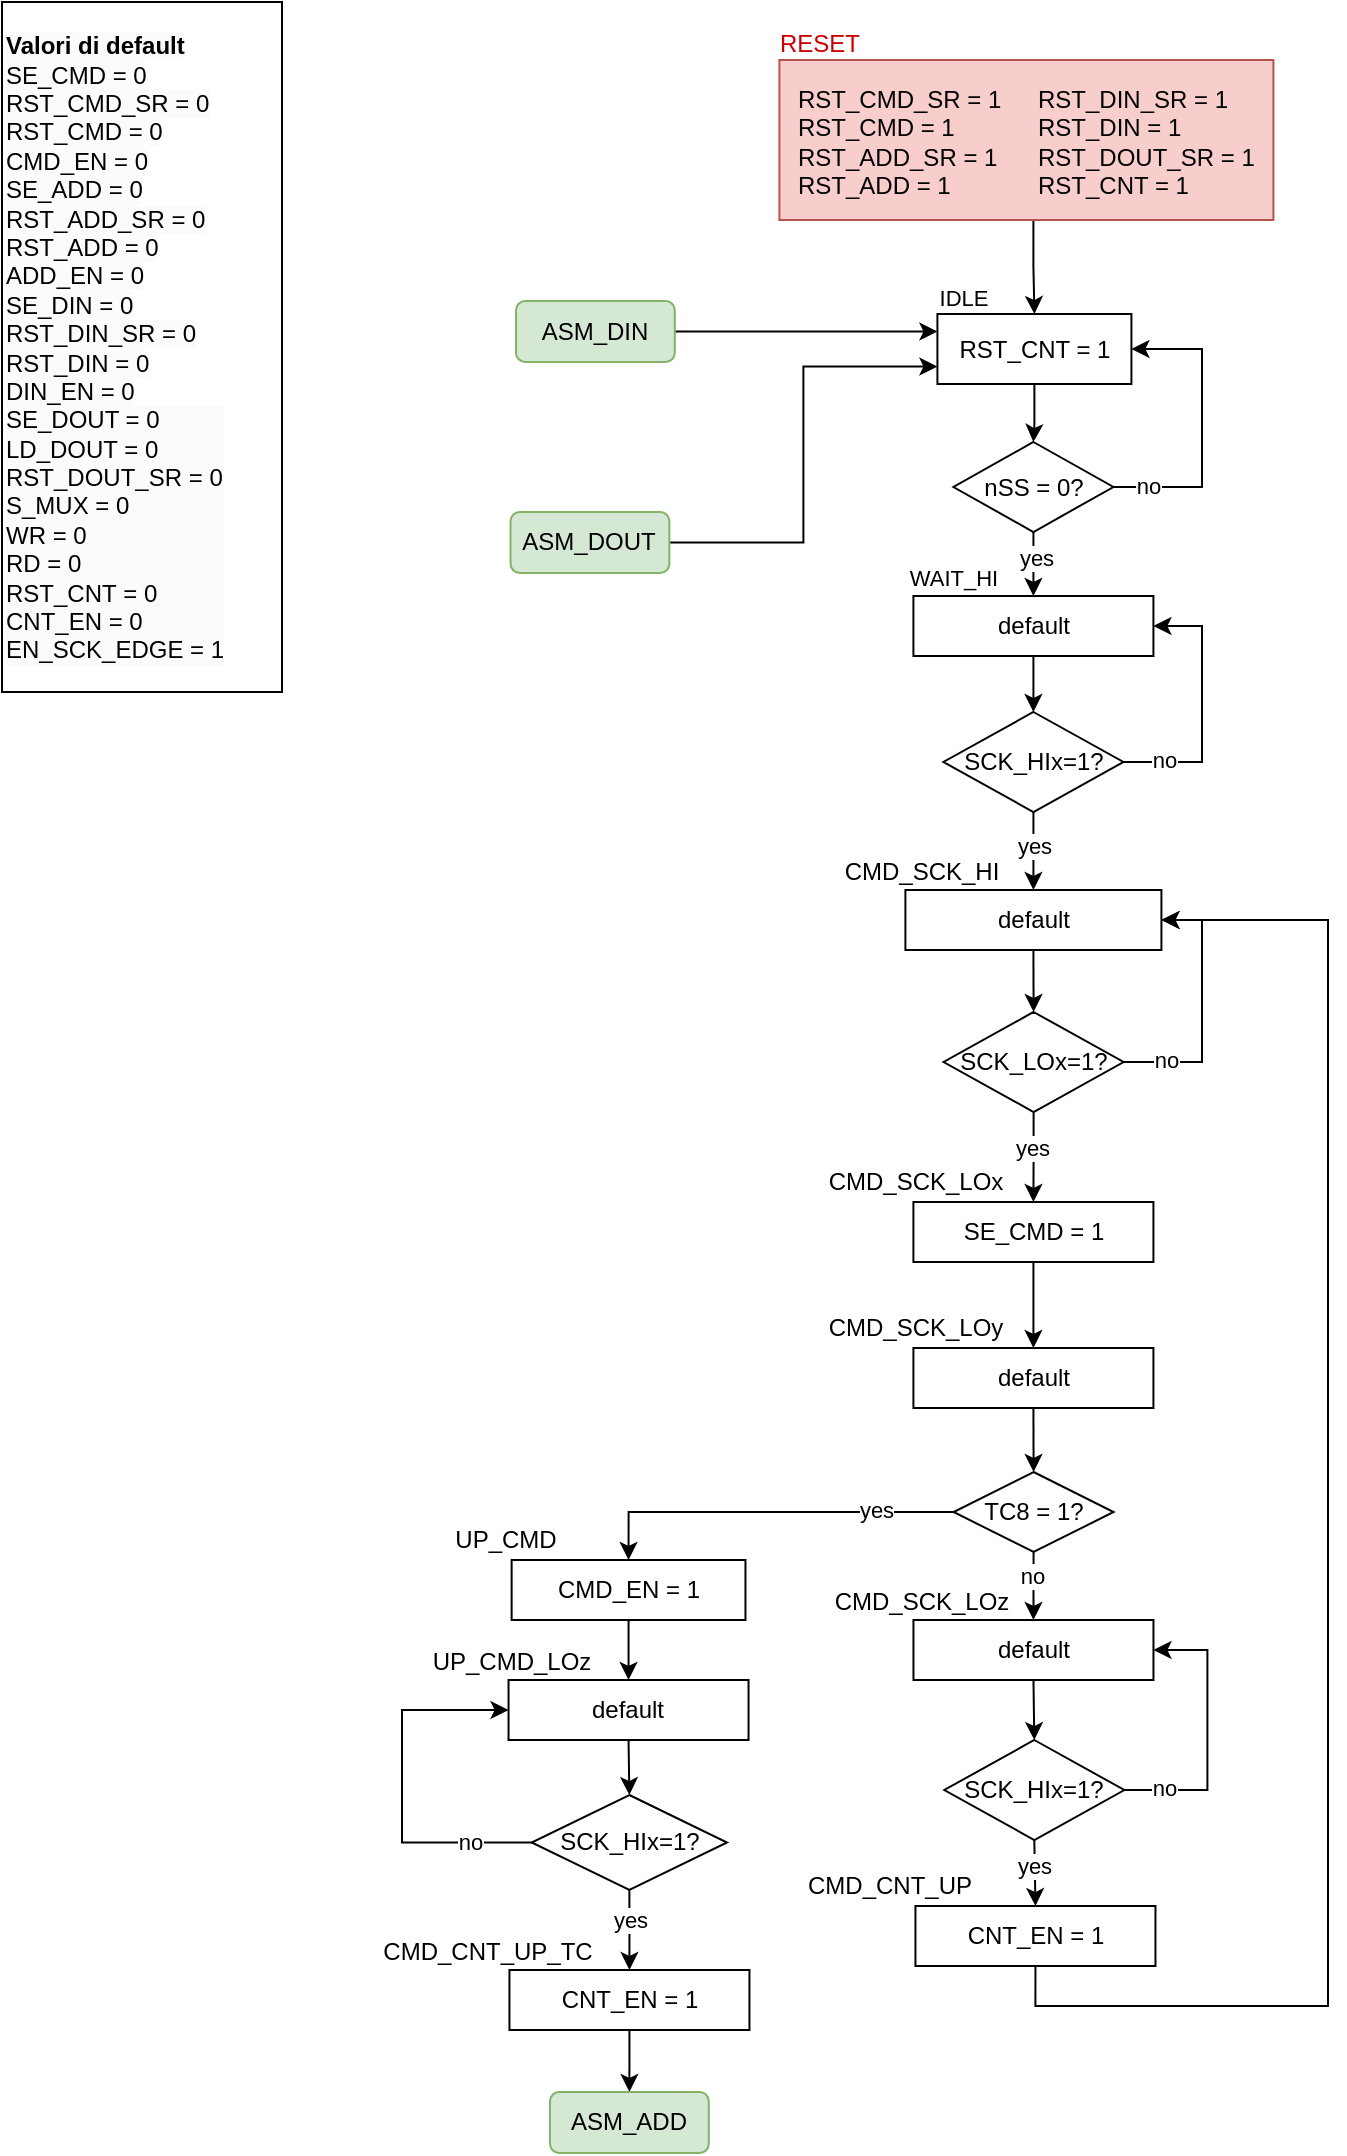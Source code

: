 <mxfile version="22.1.11" type="device" pages="8">
  <diagram id="C5RBs43oDa-KdzZeNtuy" name="control_asm_cmd">
    <mxGraphModel dx="543" dy="402" grid="1" gridSize="10" guides="1" tooltips="1" connect="1" arrows="1" fold="1" page="1" pageScale="1" pageWidth="827" pageHeight="1169" math="0" shadow="0">
      <root>
        <mxCell id="WIyWlLk6GJQsqaUBKTNV-0" />
        <mxCell id="WIyWlLk6GJQsqaUBKTNV-1" parent="WIyWlLk6GJQsqaUBKTNV-0" />
        <mxCell id="I0AORZ7YUNRMUqWIHdhl-17" value="" style="edgeStyle=orthogonalEdgeStyle;rounded=0;orthogonalLoop=1;jettySize=auto;html=1;" parent="WIyWlLk6GJQsqaUBKTNV-1" source="I0AORZ7YUNRMUqWIHdhl-15" target="I0AORZ7YUNRMUqWIHdhl-16" edge="1">
          <mxGeometry relative="1" as="geometry" />
        </mxCell>
        <mxCell id="ARijNO_gUG1hu0Qqb9Nk-15" style="edgeStyle=orthogonalEdgeStyle;rounded=0;orthogonalLoop=1;jettySize=auto;html=1;exitX=1;exitY=0.5;exitDx=0;exitDy=0;entryX=1;entryY=0.5;entryDx=0;entryDy=0;" parent="WIyWlLk6GJQsqaUBKTNV-1" source="I0AORZ7YUNRMUqWIHdhl-16" target="I0AORZ7YUNRMUqWIHdhl-15" edge="1">
          <mxGeometry relative="1" as="geometry">
            <Array as="points">
              <mxPoint x="640" y="282" />
              <mxPoint x="640" y="214" />
            </Array>
          </mxGeometry>
        </mxCell>
        <mxCell id="ARijNO_gUG1hu0Qqb9Nk-16" value="no" style="edgeLabel;html=1;align=center;verticalAlign=middle;resizable=0;points=[];" parent="ARijNO_gUG1hu0Qqb9Nk-15" vertex="1" connectable="0">
          <mxGeometry x="-0.772" relative="1" as="geometry">
            <mxPoint y="-1" as="offset" />
          </mxGeometry>
        </mxCell>
        <mxCell id="ARijNO_gUG1hu0Qqb9Nk-23" style="edgeStyle=orthogonalEdgeStyle;rounded=0;orthogonalLoop=1;jettySize=auto;html=1;exitX=0.5;exitY=1;exitDx=0;exitDy=0;entryX=0.5;entryY=0;entryDx=0;entryDy=0;" parent="WIyWlLk6GJQsqaUBKTNV-1" source="I0AORZ7YUNRMUqWIHdhl-16" target="I0AORZ7YUNRMUqWIHdhl-21" edge="1">
          <mxGeometry relative="1" as="geometry" />
        </mxCell>
        <mxCell id="ARijNO_gUG1hu0Qqb9Nk-24" value="yes" style="edgeLabel;html=1;align=center;verticalAlign=middle;resizable=0;points=[];" parent="ARijNO_gUG1hu0Qqb9Nk-23" vertex="1" connectable="0">
          <mxGeometry x="-0.179" y="1" relative="1" as="geometry">
            <mxPoint as="offset" />
          </mxGeometry>
        </mxCell>
        <mxCell id="I0AORZ7YUNRMUqWIHdhl-16" value="nSS = 0?" style="rhombus;whiteSpace=wrap;html=1;rounded=0;" parent="WIyWlLk6GJQsqaUBKTNV-1" vertex="1">
          <mxGeometry x="515.71" y="260" width="80" height="45" as="geometry" />
        </mxCell>
        <mxCell id="TPxloHl2wqD-5FCYE8st-214" style="edgeStyle=orthogonalEdgeStyle;rounded=0;orthogonalLoop=1;jettySize=auto;html=1;entryX=0;entryY=0.25;entryDx=0;entryDy=0;" parent="WIyWlLk6GJQsqaUBKTNV-1" source="TPxloHl2wqD-5FCYE8st-211" target="I0AORZ7YUNRMUqWIHdhl-15" edge="1">
          <mxGeometry relative="1" as="geometry" />
        </mxCell>
        <mxCell id="TPxloHl2wqD-5FCYE8st-211" value="ASM_DIN" style="rounded=1;whiteSpace=wrap;html=1;fillColor=#d5e8d4;strokeColor=#82b366;" parent="WIyWlLk6GJQsqaUBKTNV-1" vertex="1">
          <mxGeometry x="297" y="189.5" width="79.4" height="30.5" as="geometry" />
        </mxCell>
        <mxCell id="ARijNO_gUG1hu0Qqb9Nk-8" style="edgeStyle=orthogonalEdgeStyle;rounded=0;orthogonalLoop=1;jettySize=auto;html=1;exitX=0;exitY=1;exitDx=0;exitDy=0;entryX=0.5;entryY=0;entryDx=0;entryDy=0;" parent="WIyWlLk6GJQsqaUBKTNV-1" source="ARijNO_gUG1hu0Qqb9Nk-7" target="I0AORZ7YUNRMUqWIHdhl-15" edge="1">
          <mxGeometry relative="1" as="geometry" />
        </mxCell>
        <mxCell id="ARijNO_gUG1hu0Qqb9Nk-13" value="" style="group" parent="WIyWlLk6GJQsqaUBKTNV-1" vertex="1" connectable="0">
          <mxGeometry x="418.71" y="46" width="257" height="103" as="geometry" />
        </mxCell>
        <mxCell id="ARijNO_gUG1hu0Qqb9Nk-3" value="" style="rounded=0;whiteSpace=wrap;html=1;fillColor=#f8cecc;strokeColor=#b85450;" parent="ARijNO_gUG1hu0Qqb9Nk-13" vertex="1">
          <mxGeometry x="10" y="23" width="247" height="80" as="geometry" />
        </mxCell>
        <mxCell id="ARijNO_gUG1hu0Qqb9Nk-4" value="&lt;font color=&quot;#cc0000&quot;&gt;RESET&lt;/font&gt;" style="text;html=1;strokeColor=none;fillColor=none;align=center;verticalAlign=middle;whiteSpace=wrap;rounded=0;" parent="ARijNO_gUG1hu0Qqb9Nk-13" vertex="1">
          <mxGeometry width="60" height="30" as="geometry" />
        </mxCell>
        <mxCell id="ARijNO_gUG1hu0Qqb9Nk-6" value="RST_CMD_SR = 1&lt;br&gt;RST_CMD = 1&lt;br&gt;RST_ADD_SR = 1&lt;br&gt;RST_ADD = 1" style="text;html=1;strokeColor=none;fillColor=none;align=left;verticalAlign=middle;whiteSpace=wrap;rounded=0;" parent="ARijNO_gUG1hu0Qqb9Nk-13" vertex="1">
          <mxGeometry x="17.01" y="25" width="109.99" height="78" as="geometry" />
        </mxCell>
        <mxCell id="ARijNO_gUG1hu0Qqb9Nk-7" value="RST_DIN_SR = 1&lt;br&gt;RST_DIN = 1&lt;br&gt;RST_DOUT_SR = 1&lt;br&gt;RST_CNT = 1" style="text;html=1;strokeColor=none;fillColor=none;align=left;verticalAlign=middle;whiteSpace=wrap;rounded=0;" parent="ARijNO_gUG1hu0Qqb9Nk-13" vertex="1">
          <mxGeometry x="137" y="24.5" width="115" height="78" as="geometry" />
        </mxCell>
        <mxCell id="ARijNO_gUG1hu0Qqb9Nk-21" value="" style="group" parent="WIyWlLk6GJQsqaUBKTNV-1" vertex="1" connectable="0">
          <mxGeometry x="490.71" y="171" width="114.0" height="60" as="geometry" />
        </mxCell>
        <mxCell id="I0AORZ7YUNRMUqWIHdhl-15" value="RST_CNT = 1" style="rounded=0;whiteSpace=wrap;html=1;" parent="ARijNO_gUG1hu0Qqb9Nk-21" vertex="1">
          <mxGeometry x="17.0" y="25" width="97" height="35" as="geometry" />
        </mxCell>
        <mxCell id="fOeJ7HPKAzozVw1YpcY9-0" value="&lt;span style=&quot;font-size: 11px;&quot;&gt;IDLE&lt;/span&gt;" style="text;html=1;strokeColor=none;fillColor=none;align=center;verticalAlign=middle;whiteSpace=wrap;rounded=0;fontSize=16;" parent="ARijNO_gUG1hu0Qqb9Nk-21" vertex="1">
          <mxGeometry width="60" height="30" as="geometry" />
        </mxCell>
        <mxCell id="ARijNO_gUG1hu0Qqb9Nk-22" value="" style="group" parent="WIyWlLk6GJQsqaUBKTNV-1" vertex="1" connectable="0">
          <mxGeometry x="487.71" y="311" width="128.0" height="56" as="geometry" />
        </mxCell>
        <mxCell id="I0AORZ7YUNRMUqWIHdhl-21" value="default" style="whiteSpace=wrap;html=1;rounded=0;" parent="ARijNO_gUG1hu0Qqb9Nk-22" vertex="1">
          <mxGeometry x="8" y="26" width="120" height="30" as="geometry" />
        </mxCell>
        <mxCell id="fOeJ7HPKAzozVw1YpcY9-18" style="edgeStyle=none;curved=1;rounded=0;orthogonalLoop=1;jettySize=auto;html=1;exitX=0.5;exitY=1;exitDx=0;exitDy=0;fontSize=12;startSize=8;endSize=8;" parent="ARijNO_gUG1hu0Qqb9Nk-22" source="I0AORZ7YUNRMUqWIHdhl-21" target="I0AORZ7YUNRMUqWIHdhl-21" edge="1">
          <mxGeometry relative="1" as="geometry" />
        </mxCell>
        <mxCell id="X04tu8kY66X6k27Vo26D-2" value="&lt;span style=&quot;font-size: 11px;&quot;&gt;WAIT_HI&lt;/span&gt;" style="text;html=1;strokeColor=none;fillColor=none;align=center;verticalAlign=middle;whiteSpace=wrap;rounded=0;fontSize=16;" parent="ARijNO_gUG1hu0Qqb9Nk-22" vertex="1">
          <mxGeometry x="-2" width="60" height="30" as="geometry" />
        </mxCell>
        <mxCell id="ARijNO_gUG1hu0Qqb9Nk-28" style="edgeStyle=orthogonalEdgeStyle;rounded=0;orthogonalLoop=1;jettySize=auto;html=1;exitX=1;exitY=0.5;exitDx=0;exitDy=0;entryX=1;entryY=0.5;entryDx=0;entryDy=0;" parent="WIyWlLk6GJQsqaUBKTNV-1" source="ARijNO_gUG1hu0Qqb9Nk-26" target="I0AORZ7YUNRMUqWIHdhl-21" edge="1">
          <mxGeometry relative="1" as="geometry">
            <Array as="points">
              <mxPoint x="640" y="420" />
              <mxPoint x="640" y="352" />
            </Array>
          </mxGeometry>
        </mxCell>
        <mxCell id="ARijNO_gUG1hu0Qqb9Nk-29" value="no" style="edgeLabel;html=1;align=center;verticalAlign=middle;resizable=0;points=[];" parent="ARijNO_gUG1hu0Qqb9Nk-28" vertex="1" connectable="0">
          <mxGeometry x="-0.693" y="1" relative="1" as="geometry">
            <mxPoint as="offset" />
          </mxGeometry>
        </mxCell>
        <mxCell id="ARijNO_gUG1hu0Qqb9Nk-34" style="edgeStyle=orthogonalEdgeStyle;rounded=0;orthogonalLoop=1;jettySize=auto;html=1;exitX=0.5;exitY=1;exitDx=0;exitDy=0;entryX=0.5;entryY=0;entryDx=0;entryDy=0;" parent="WIyWlLk6GJQsqaUBKTNV-1" source="ARijNO_gUG1hu0Qqb9Nk-26" target="ARijNO_gUG1hu0Qqb9Nk-31" edge="1">
          <mxGeometry relative="1" as="geometry" />
        </mxCell>
        <mxCell id="ARijNO_gUG1hu0Qqb9Nk-36" value="yes" style="edgeLabel;html=1;align=center;verticalAlign=middle;resizable=0;points=[];" parent="ARijNO_gUG1hu0Qqb9Nk-34" vertex="1" connectable="0">
          <mxGeometry x="-0.158" relative="1" as="geometry">
            <mxPoint as="offset" />
          </mxGeometry>
        </mxCell>
        <mxCell id="ARijNO_gUG1hu0Qqb9Nk-26" value="SCK_HIx=1?" style="rhombus;whiteSpace=wrap;html=1;" parent="WIyWlLk6GJQsqaUBKTNV-1" vertex="1">
          <mxGeometry x="510.71" y="395" width="90" height="50" as="geometry" />
        </mxCell>
        <mxCell id="ARijNO_gUG1hu0Qqb9Nk-30" value="" style="group" parent="WIyWlLk6GJQsqaUBKTNV-1" vertex="1" connectable="0">
          <mxGeometry x="491.71" y="458" width="128.0" height="56" as="geometry" />
        </mxCell>
        <mxCell id="ARijNO_gUG1hu0Qqb9Nk-31" value="default" style="whiteSpace=wrap;html=1;rounded=0;" parent="ARijNO_gUG1hu0Qqb9Nk-30" vertex="1">
          <mxGeometry y="26" width="128" height="30" as="geometry" />
        </mxCell>
        <mxCell id="ARijNO_gUG1hu0Qqb9Nk-32" style="edgeStyle=none;curved=1;rounded=0;orthogonalLoop=1;jettySize=auto;html=1;exitX=0.5;exitY=1;exitDx=0;exitDy=0;fontSize=12;startSize=8;endSize=8;" parent="ARijNO_gUG1hu0Qqb9Nk-30" source="ARijNO_gUG1hu0Qqb9Nk-31" target="ARijNO_gUG1hu0Qqb9Nk-31" edge="1">
          <mxGeometry relative="1" as="geometry" />
        </mxCell>
        <mxCell id="ARijNO_gUG1hu0Qqb9Nk-35" style="edgeStyle=orthogonalEdgeStyle;rounded=0;orthogonalLoop=1;jettySize=auto;html=1;exitX=0.5;exitY=1;exitDx=0;exitDy=0;entryX=0.5;entryY=0;entryDx=0;entryDy=0;" parent="WIyWlLk6GJQsqaUBKTNV-1" source="I0AORZ7YUNRMUqWIHdhl-21" target="ARijNO_gUG1hu0Qqb9Nk-26" edge="1">
          <mxGeometry relative="1" as="geometry" />
        </mxCell>
        <mxCell id="ARijNO_gUG1hu0Qqb9Nk-37" value="CMD_SCK_HI" style="text;html=1;strokeColor=none;fillColor=none;align=center;verticalAlign=middle;whiteSpace=wrap;rounded=0;" parent="WIyWlLk6GJQsqaUBKTNV-1" vertex="1">
          <mxGeometry x="470.21" y="460" width="60" height="30" as="geometry" />
        </mxCell>
        <mxCell id="ARijNO_gUG1hu0Qqb9Nk-41" style="edgeStyle=orthogonalEdgeStyle;rounded=0;orthogonalLoop=1;jettySize=auto;html=1;exitX=1;exitY=0.5;exitDx=0;exitDy=0;entryX=1;entryY=0.5;entryDx=0;entryDy=0;" parent="WIyWlLk6GJQsqaUBKTNV-1" source="ARijNO_gUG1hu0Qqb9Nk-38" target="ARijNO_gUG1hu0Qqb9Nk-31" edge="1">
          <mxGeometry relative="1" as="geometry">
            <Array as="points">
              <mxPoint x="640" y="570" />
              <mxPoint x="640" y="499" />
            </Array>
          </mxGeometry>
        </mxCell>
        <mxCell id="ARijNO_gUG1hu0Qqb9Nk-42" value="no" style="edgeLabel;html=1;align=center;verticalAlign=middle;resizable=0;points=[];" parent="ARijNO_gUG1hu0Qqb9Nk-41" vertex="1" connectable="0">
          <mxGeometry x="-0.687" relative="1" as="geometry">
            <mxPoint y="-1" as="offset" />
          </mxGeometry>
        </mxCell>
        <mxCell id="ARijNO_gUG1hu0Qqb9Nk-44" style="edgeStyle=orthogonalEdgeStyle;rounded=0;orthogonalLoop=1;jettySize=auto;html=1;exitX=0.5;exitY=1;exitDx=0;exitDy=0;entryX=0.5;entryY=0;entryDx=0;entryDy=0;" parent="WIyWlLk6GJQsqaUBKTNV-1" source="ARijNO_gUG1hu0Qqb9Nk-38" target="ARijNO_gUG1hu0Qqb9Nk-43" edge="1">
          <mxGeometry relative="1" as="geometry" />
        </mxCell>
        <mxCell id="ARijNO_gUG1hu0Qqb9Nk-103" value="yes" style="edgeLabel;html=1;align=center;verticalAlign=middle;resizable=0;points=[];" parent="ARijNO_gUG1hu0Qqb9Nk-44" vertex="1" connectable="0">
          <mxGeometry x="-0.138" y="-1" relative="1" as="geometry">
            <mxPoint y="-2" as="offset" />
          </mxGeometry>
        </mxCell>
        <mxCell id="ARijNO_gUG1hu0Qqb9Nk-38" value="SCK_LOx=1?" style="rhombus;whiteSpace=wrap;html=1;" parent="WIyWlLk6GJQsqaUBKTNV-1" vertex="1">
          <mxGeometry x="510.8" y="545" width="90" height="50" as="geometry" />
        </mxCell>
        <mxCell id="ARijNO_gUG1hu0Qqb9Nk-39" style="edgeStyle=orthogonalEdgeStyle;rounded=0;orthogonalLoop=1;jettySize=auto;html=1;exitX=0.5;exitY=1;exitDx=0;exitDy=0;entryX=0.5;entryY=0;entryDx=0;entryDy=0;" parent="WIyWlLk6GJQsqaUBKTNV-1" source="ARijNO_gUG1hu0Qqb9Nk-31" target="ARijNO_gUG1hu0Qqb9Nk-38" edge="1">
          <mxGeometry relative="1" as="geometry" />
        </mxCell>
        <mxCell id="ARijNO_gUG1hu0Qqb9Nk-40" value="CMD_SCK_LOx" style="text;html=1;strokeColor=none;fillColor=none;align=center;verticalAlign=middle;whiteSpace=wrap;rounded=0;" parent="WIyWlLk6GJQsqaUBKTNV-1" vertex="1">
          <mxGeometry x="466.61" y="615" width="60" height="30" as="geometry" />
        </mxCell>
        <mxCell id="ARijNO_gUG1hu0Qqb9Nk-50" style="edgeStyle=orthogonalEdgeStyle;rounded=0;orthogonalLoop=1;jettySize=auto;html=1;exitX=0.5;exitY=1;exitDx=0;exitDy=0;entryX=0.5;entryY=0;entryDx=0;entryDy=0;" parent="WIyWlLk6GJQsqaUBKTNV-1" source="ARijNO_gUG1hu0Qqb9Nk-43" target="ARijNO_gUG1hu0Qqb9Nk-49" edge="1">
          <mxGeometry relative="1" as="geometry" />
        </mxCell>
        <mxCell id="ARijNO_gUG1hu0Qqb9Nk-43" value="SE_CMD = 1" style="rounded=0;whiteSpace=wrap;html=1;" parent="WIyWlLk6GJQsqaUBKTNV-1" vertex="1">
          <mxGeometry x="495.71" y="640" width="120" height="30" as="geometry" />
        </mxCell>
        <mxCell id="ARijNO_gUG1hu0Qqb9Nk-53" style="edgeStyle=orthogonalEdgeStyle;rounded=0;orthogonalLoop=1;jettySize=auto;html=1;exitX=0.5;exitY=1;exitDx=0;exitDy=0;entryX=0.5;entryY=0;entryDx=0;entryDy=0;" parent="WIyWlLk6GJQsqaUBKTNV-1" source="ARijNO_gUG1hu0Qqb9Nk-49" target="ARijNO_gUG1hu0Qqb9Nk-52" edge="1">
          <mxGeometry relative="1" as="geometry" />
        </mxCell>
        <mxCell id="ARijNO_gUG1hu0Qqb9Nk-49" value="default" style="rounded=0;whiteSpace=wrap;html=1;" parent="WIyWlLk6GJQsqaUBKTNV-1" vertex="1">
          <mxGeometry x="495.71" y="713" width="120" height="30" as="geometry" />
        </mxCell>
        <mxCell id="ARijNO_gUG1hu0Qqb9Nk-51" value="CMD_SCK_LOy" style="text;html=1;strokeColor=none;fillColor=none;align=center;verticalAlign=middle;whiteSpace=wrap;rounded=0;" parent="WIyWlLk6GJQsqaUBKTNV-1" vertex="1">
          <mxGeometry x="466.61" y="688" width="60" height="30" as="geometry" />
        </mxCell>
        <mxCell id="ARijNO_gUG1hu0Qqb9Nk-83" style="edgeStyle=orthogonalEdgeStyle;rounded=0;orthogonalLoop=1;jettySize=auto;html=1;exitX=0.5;exitY=1;exitDx=0;exitDy=0;entryX=0.5;entryY=0;entryDx=0;entryDy=0;" parent="WIyWlLk6GJQsqaUBKTNV-1" source="ARijNO_gUG1hu0Qqb9Nk-52" target="ARijNO_gUG1hu0Qqb9Nk-58" edge="1">
          <mxGeometry relative="1" as="geometry" />
        </mxCell>
        <mxCell id="ARijNO_gUG1hu0Qqb9Nk-84" value="no" style="edgeLabel;html=1;align=center;verticalAlign=middle;resizable=0;points=[];" parent="ARijNO_gUG1hu0Qqb9Nk-83" vertex="1" connectable="0">
          <mxGeometry x="-0.173" relative="1" as="geometry">
            <mxPoint x="-1" y="-2" as="offset" />
          </mxGeometry>
        </mxCell>
        <mxCell id="ARijNO_gUG1hu0Qqb9Nk-85" style="edgeStyle=orthogonalEdgeStyle;rounded=0;orthogonalLoop=1;jettySize=auto;html=1;exitX=0;exitY=0.5;exitDx=0;exitDy=0;entryX=0.5;entryY=0;entryDx=0;entryDy=0;" parent="WIyWlLk6GJQsqaUBKTNV-1" source="ARijNO_gUG1hu0Qqb9Nk-52" target="ARijNO_gUG1hu0Qqb9Nk-54" edge="1">
          <mxGeometry relative="1" as="geometry" />
        </mxCell>
        <mxCell id="ARijNO_gUG1hu0Qqb9Nk-87" value="yes" style="edgeLabel;html=1;align=center;verticalAlign=middle;resizable=0;points=[];" parent="ARijNO_gUG1hu0Qqb9Nk-85" vertex="1" connectable="0">
          <mxGeometry x="-0.578" relative="1" as="geometry">
            <mxPoint y="-1" as="offset" />
          </mxGeometry>
        </mxCell>
        <mxCell id="ARijNO_gUG1hu0Qqb9Nk-52" value="TC8 = 1?" style="rhombus;whiteSpace=wrap;html=1;" parent="WIyWlLk6GJQsqaUBKTNV-1" vertex="1">
          <mxGeometry x="515.8" y="775" width="80" height="40" as="geometry" />
        </mxCell>
        <mxCell id="ARijNO_gUG1hu0Qqb9Nk-95" style="edgeStyle=orthogonalEdgeStyle;rounded=0;orthogonalLoop=1;jettySize=auto;html=1;exitX=0.5;exitY=1;exitDx=0;exitDy=0;entryX=0.5;entryY=0;entryDx=0;entryDy=0;" parent="WIyWlLk6GJQsqaUBKTNV-1" source="ARijNO_gUG1hu0Qqb9Nk-54" target="ARijNO_gUG1hu0Qqb9Nk-93" edge="1">
          <mxGeometry relative="1" as="geometry" />
        </mxCell>
        <mxCell id="ARijNO_gUG1hu0Qqb9Nk-54" value="CMD_EN = 1" style="rounded=0;whiteSpace=wrap;html=1;" parent="WIyWlLk6GJQsqaUBKTNV-1" vertex="1">
          <mxGeometry x="294.82" y="819" width="116.91" height="30" as="geometry" />
        </mxCell>
        <mxCell id="ARijNO_gUG1hu0Qqb9Nk-91" style="edgeStyle=orthogonalEdgeStyle;rounded=0;orthogonalLoop=1;jettySize=auto;html=1;exitX=0.5;exitY=1;exitDx=0;exitDy=0;entryX=0.5;entryY=0;entryDx=0;entryDy=0;" parent="WIyWlLk6GJQsqaUBKTNV-1" source="ARijNO_gUG1hu0Qqb9Nk-58" target="ARijNO_gUG1hu0Qqb9Nk-64" edge="1">
          <mxGeometry relative="1" as="geometry" />
        </mxCell>
        <mxCell id="ARijNO_gUG1hu0Qqb9Nk-58" value="default" style="rounded=0;whiteSpace=wrap;html=1;" parent="WIyWlLk6GJQsqaUBKTNV-1" vertex="1">
          <mxGeometry x="495.73" y="849" width="120" height="30" as="geometry" />
        </mxCell>
        <mxCell id="ARijNO_gUG1hu0Qqb9Nk-61" value="UP_CMD" style="text;html=1;strokeColor=none;fillColor=none;align=center;verticalAlign=middle;whiteSpace=wrap;rounded=0;" parent="WIyWlLk6GJQsqaUBKTNV-1" vertex="1">
          <mxGeometry x="262.27" y="794" width="60" height="30" as="geometry" />
        </mxCell>
        <mxCell id="ARijNO_gUG1hu0Qqb9Nk-62" value="CMD_SCK_LOz" style="text;html=1;strokeColor=none;fillColor=none;align=center;verticalAlign=middle;whiteSpace=wrap;rounded=0;" parent="WIyWlLk6GJQsqaUBKTNV-1" vertex="1">
          <mxGeometry x="469.72" y="825" width="60" height="30" as="geometry" />
        </mxCell>
        <mxCell id="ARijNO_gUG1hu0Qqb9Nk-73" style="edgeStyle=orthogonalEdgeStyle;rounded=0;orthogonalLoop=1;jettySize=auto;html=1;exitX=1;exitY=0.5;exitDx=0;exitDy=0;entryX=1;entryY=0.5;entryDx=0;entryDy=0;" parent="WIyWlLk6GJQsqaUBKTNV-1" source="ARijNO_gUG1hu0Qqb9Nk-64" target="ARijNO_gUG1hu0Qqb9Nk-58" edge="1">
          <mxGeometry relative="1" as="geometry">
            <Array as="points">
              <mxPoint x="642.71" y="934" />
              <mxPoint x="642.71" y="864" />
            </Array>
          </mxGeometry>
        </mxCell>
        <mxCell id="ARijNO_gUG1hu0Qqb9Nk-74" value="no" style="edgeLabel;html=1;align=center;verticalAlign=middle;resizable=0;points=[];" parent="ARijNO_gUG1hu0Qqb9Nk-73" vertex="1" connectable="0">
          <mxGeometry x="-0.718" y="1" relative="1" as="geometry">
            <mxPoint as="offset" />
          </mxGeometry>
        </mxCell>
        <mxCell id="2zgbpjBRXszYtzrAQaV2-0" style="edgeStyle=orthogonalEdgeStyle;rounded=0;orthogonalLoop=1;jettySize=auto;html=1;exitX=0.5;exitY=1;exitDx=0;exitDy=0;entryX=0.5;entryY=0;entryDx=0;entryDy=0;" parent="WIyWlLk6GJQsqaUBKTNV-1" source="ARijNO_gUG1hu0Qqb9Nk-64" target="ARijNO_gUG1hu0Qqb9Nk-67" edge="1">
          <mxGeometry relative="1" as="geometry" />
        </mxCell>
        <mxCell id="2zgbpjBRXszYtzrAQaV2-1" value="yes" style="edgeLabel;html=1;align=center;verticalAlign=middle;resizable=0;points=[];" parent="2zgbpjBRXszYtzrAQaV2-0" vertex="1" connectable="0">
          <mxGeometry x="-0.155" y="-1" relative="1" as="geometry">
            <mxPoint y="-1" as="offset" />
          </mxGeometry>
        </mxCell>
        <mxCell id="ARijNO_gUG1hu0Qqb9Nk-64" value="SCK_HIx=1?" style="rhombus;whiteSpace=wrap;html=1;" parent="WIyWlLk6GJQsqaUBKTNV-1" vertex="1">
          <mxGeometry x="511.16" y="909" width="90" height="50" as="geometry" />
        </mxCell>
        <mxCell id="ARijNO_gUG1hu0Qqb9Nk-92" style="edgeStyle=orthogonalEdgeStyle;rounded=0;orthogonalLoop=1;jettySize=auto;html=1;exitX=0.5;exitY=1;exitDx=0;exitDy=0;entryX=1;entryY=0.5;entryDx=0;entryDy=0;" parent="WIyWlLk6GJQsqaUBKTNV-1" source="ARijNO_gUG1hu0Qqb9Nk-67" target="ARijNO_gUG1hu0Qqb9Nk-31" edge="1">
          <mxGeometry relative="1" as="geometry">
            <Array as="points">
              <mxPoint x="557" y="1042" />
              <mxPoint x="703" y="1042" />
              <mxPoint x="703" y="499" />
            </Array>
          </mxGeometry>
        </mxCell>
        <mxCell id="ARijNO_gUG1hu0Qqb9Nk-67" value="CNT_EN = 1" style="rounded=0;whiteSpace=wrap;html=1;" parent="WIyWlLk6GJQsqaUBKTNV-1" vertex="1">
          <mxGeometry x="496.73" y="992" width="120" height="30" as="geometry" />
        </mxCell>
        <mxCell id="ARijNO_gUG1hu0Qqb9Nk-70" value="CMD_CNT_UP" style="text;html=1;strokeColor=none;fillColor=none;align=center;verticalAlign=middle;whiteSpace=wrap;rounded=0;" parent="WIyWlLk6GJQsqaUBKTNV-1" vertex="1">
          <mxGeometry x="453.72" y="967" width="60" height="30" as="geometry" />
        </mxCell>
        <mxCell id="ARijNO_gUG1hu0Qqb9Nk-249" style="edgeStyle=orthogonalEdgeStyle;rounded=0;orthogonalLoop=1;jettySize=auto;html=1;exitX=0.5;exitY=1;exitDx=0;exitDy=0;entryX=0.5;entryY=0;entryDx=0;entryDy=0;" parent="WIyWlLk6GJQsqaUBKTNV-1" source="ARijNO_gUG1hu0Qqb9Nk-93" target="ARijNO_gUG1hu0Qqb9Nk-248" edge="1">
          <mxGeometry relative="1" as="geometry" />
        </mxCell>
        <mxCell id="ARijNO_gUG1hu0Qqb9Nk-93" value="default" style="rounded=0;whiteSpace=wrap;html=1;" parent="WIyWlLk6GJQsqaUBKTNV-1" vertex="1">
          <mxGeometry x="293.27" y="879" width="120" height="30" as="geometry" />
        </mxCell>
        <mxCell id="ARijNO_gUG1hu0Qqb9Nk-96" value="UP_CMD_LOz" style="text;html=1;strokeColor=none;fillColor=none;align=center;verticalAlign=middle;whiteSpace=wrap;rounded=0;" parent="WIyWlLk6GJQsqaUBKTNV-1" vertex="1">
          <mxGeometry x="265.01" y="855" width="60" height="30" as="geometry" />
        </mxCell>
        <mxCell id="ARijNO_gUG1hu0Qqb9Nk-237" style="edgeStyle=orthogonalEdgeStyle;rounded=0;orthogonalLoop=1;jettySize=auto;html=1;exitX=0.5;exitY=1;exitDx=0;exitDy=0;entryX=0.5;entryY=0;entryDx=0;entryDy=0;" parent="WIyWlLk6GJQsqaUBKTNV-1" source="ARijNO_gUG1hu0Qqb9Nk-99" target="ARijNO_gUG1hu0Qqb9Nk-236" edge="1">
          <mxGeometry relative="1" as="geometry" />
        </mxCell>
        <mxCell id="ARijNO_gUG1hu0Qqb9Nk-99" value="CNT_EN = 1" style="rounded=0;whiteSpace=wrap;html=1;" parent="WIyWlLk6GJQsqaUBKTNV-1" vertex="1">
          <mxGeometry x="293.73" y="1024" width="120" height="30" as="geometry" />
        </mxCell>
        <mxCell id="ARijNO_gUG1hu0Qqb9Nk-100" value="CMD_CNT_UP_TC" style="text;html=1;strokeColor=none;fillColor=none;align=center;verticalAlign=middle;whiteSpace=wrap;rounded=0;" parent="WIyWlLk6GJQsqaUBKTNV-1" vertex="1">
          <mxGeometry x="253" y="1000" width="60" height="30" as="geometry" />
        </mxCell>
        <mxCell id="ARijNO_gUG1hu0Qqb9Nk-9" value="&lt;span style=&quot;color: rgb(0, 0, 0); font-family: Helvetica; font-size: 12px; font-style: normal; font-variant-ligatures: normal; font-variant-caps: normal; letter-spacing: normal; orphans: 2; text-indent: 0px; text-transform: none; widows: 2; word-spacing: 0px; -webkit-text-stroke-width: 0px; background-color: rgb(251, 251, 251); text-decoration-thickness: initial; text-decoration-style: initial; text-decoration-color: initial; float: none; display: inline !important;&quot;&gt;&lt;b&gt;Valori di default&lt;/b&gt;&lt;br&gt;SE_CMD = 0&lt;/span&gt;&lt;br style=&quot;border-color: var(--border-color); color: rgb(0, 0, 0); font-family: Helvetica; font-size: 12px; font-style: normal; font-variant-ligatures: normal; font-variant-caps: normal; font-weight: 400; letter-spacing: normal; orphans: 2; text-indent: 0px; text-transform: none; widows: 2; word-spacing: 0px; -webkit-text-stroke-width: 0px; background-color: rgb(251, 251, 251); text-decoration-thickness: initial; text-decoration-style: initial; text-decoration-color: initial;&quot;&gt;&lt;span style=&quot;color: rgb(0, 0, 0); font-family: Helvetica; font-size: 12px; font-style: normal; font-variant-ligatures: normal; font-variant-caps: normal; font-weight: 400; letter-spacing: normal; orphans: 2; text-indent: 0px; text-transform: none; widows: 2; word-spacing: 0px; -webkit-text-stroke-width: 0px; background-color: rgb(251, 251, 251); text-decoration-thickness: initial; text-decoration-style: initial; text-decoration-color: initial; float: none; display: inline !important;&quot;&gt;RST_CMD_SR = 0&lt;/span&gt;&lt;br style=&quot;border-color: var(--border-color); color: rgb(0, 0, 0); font-family: Helvetica; font-size: 12px; font-style: normal; font-variant-ligatures: normal; font-variant-caps: normal; font-weight: 400; letter-spacing: normal; orphans: 2; text-indent: 0px; text-transform: none; widows: 2; word-spacing: 0px; -webkit-text-stroke-width: 0px; background-color: rgb(251, 251, 251); text-decoration-thickness: initial; text-decoration-style: initial; text-decoration-color: initial;&quot;&gt;&lt;span style=&quot;color: rgb(0, 0, 0); font-family: Helvetica; font-size: 12px; font-style: normal; font-variant-ligatures: normal; font-variant-caps: normal; font-weight: 400; letter-spacing: normal; orphans: 2; text-indent: 0px; text-transform: none; widows: 2; word-spacing: 0px; -webkit-text-stroke-width: 0px; background-color: rgb(251, 251, 251); text-decoration-thickness: initial; text-decoration-style: initial; text-decoration-color: initial; float: none; display: inline !important;&quot;&gt;RST_CMD = 0&lt;/span&gt;&lt;br style=&quot;border-color: var(--border-color); color: rgb(0, 0, 0); font-family: Helvetica; font-size: 12px; font-style: normal; font-variant-ligatures: normal; font-variant-caps: normal; font-weight: 400; letter-spacing: normal; orphans: 2; text-indent: 0px; text-transform: none; widows: 2; word-spacing: 0px; -webkit-text-stroke-width: 0px; background-color: rgb(251, 251, 251); text-decoration-thickness: initial; text-decoration-style: initial; text-decoration-color: initial;&quot;&gt;&lt;span style=&quot;color: rgb(0, 0, 0); font-family: Helvetica; font-size: 12px; font-style: normal; font-variant-ligatures: normal; font-variant-caps: normal; font-weight: 400; letter-spacing: normal; orphans: 2; text-indent: 0px; text-transform: none; widows: 2; word-spacing: 0px; -webkit-text-stroke-width: 0px; background-color: rgb(251, 251, 251); text-decoration-thickness: initial; text-decoration-style: initial; text-decoration-color: initial; float: none; display: inline !important;&quot;&gt;CMD_EN = 0&lt;/span&gt;&lt;br style=&quot;border-color: var(--border-color); color: rgb(0, 0, 0); font-family: Helvetica; font-size: 12px; font-style: normal; font-variant-ligatures: normal; font-variant-caps: normal; font-weight: 400; letter-spacing: normal; orphans: 2; text-indent: 0px; text-transform: none; widows: 2; word-spacing: 0px; -webkit-text-stroke-width: 0px; background-color: rgb(251, 251, 251); text-decoration-thickness: initial; text-decoration-style: initial; text-decoration-color: initial;&quot;&gt;&lt;span style=&quot;color: rgb(0, 0, 0); font-family: Helvetica; font-size: 12px; font-style: normal; font-variant-ligatures: normal; font-variant-caps: normal; font-weight: 400; letter-spacing: normal; orphans: 2; text-indent: 0px; text-transform: none; widows: 2; word-spacing: 0px; -webkit-text-stroke-width: 0px; background-color: rgb(251, 251, 251); text-decoration-thickness: initial; text-decoration-style: initial; text-decoration-color: initial; float: none; display: inline !important;&quot;&gt;SE_ADD = 0&lt;/span&gt;&lt;br style=&quot;border-color: var(--border-color); color: rgb(0, 0, 0); font-family: Helvetica; font-size: 12px; font-style: normal; font-variant-ligatures: normal; font-variant-caps: normal; font-weight: 400; letter-spacing: normal; orphans: 2; text-indent: 0px; text-transform: none; widows: 2; word-spacing: 0px; -webkit-text-stroke-width: 0px; background-color: rgb(251, 251, 251); text-decoration-thickness: initial; text-decoration-style: initial; text-decoration-color: initial;&quot;&gt;&lt;span style=&quot;color: rgb(0, 0, 0); font-family: Helvetica; font-size: 12px; font-style: normal; font-variant-ligatures: normal; font-variant-caps: normal; font-weight: 400; letter-spacing: normal; orphans: 2; text-indent: 0px; text-transform: none; widows: 2; word-spacing: 0px; -webkit-text-stroke-width: 0px; background-color: rgb(251, 251, 251); text-decoration-thickness: initial; text-decoration-style: initial; text-decoration-color: initial; float: none; display: inline !important;&quot;&gt;RST_ADD_SR = 0&lt;/span&gt;&lt;br style=&quot;border-color: var(--border-color); color: rgb(0, 0, 0); font-family: Helvetica; font-size: 12px; font-style: normal; font-variant-ligatures: normal; font-variant-caps: normal; font-weight: 400; letter-spacing: normal; orphans: 2; text-indent: 0px; text-transform: none; widows: 2; word-spacing: 0px; -webkit-text-stroke-width: 0px; background-color: rgb(251, 251, 251); text-decoration-thickness: initial; text-decoration-style: initial; text-decoration-color: initial;&quot;&gt;&lt;span style=&quot;color: rgb(0, 0, 0); font-family: Helvetica; font-size: 12px; font-style: normal; font-variant-ligatures: normal; font-variant-caps: normal; font-weight: 400; letter-spacing: normal; orphans: 2; text-indent: 0px; text-transform: none; widows: 2; word-spacing: 0px; -webkit-text-stroke-width: 0px; background-color: rgb(251, 251, 251); text-decoration-thickness: initial; text-decoration-style: initial; text-decoration-color: initial; float: none; display: inline !important;&quot;&gt;RST_ADD = 0&lt;/span&gt;&lt;br style=&quot;border-color: var(--border-color); color: rgb(0, 0, 0); font-family: Helvetica; font-size: 12px; font-style: normal; font-variant-ligatures: normal; font-variant-caps: normal; font-weight: 400; letter-spacing: normal; orphans: 2; text-indent: 0px; text-transform: none; widows: 2; word-spacing: 0px; -webkit-text-stroke-width: 0px; background-color: rgb(251, 251, 251); text-decoration-thickness: initial; text-decoration-style: initial; text-decoration-color: initial;&quot;&gt;&lt;span style=&quot;color: rgb(0, 0, 0); font-family: Helvetica; font-size: 12px; font-style: normal; font-variant-ligatures: normal; font-variant-caps: normal; font-weight: 400; letter-spacing: normal; orphans: 2; text-indent: 0px; text-transform: none; widows: 2; word-spacing: 0px; -webkit-text-stroke-width: 0px; background-color: rgb(251, 251, 251); text-decoration-thickness: initial; text-decoration-style: initial; text-decoration-color: initial; float: none; display: inline !important;&quot;&gt;ADD_EN = 0&lt;/span&gt;&lt;br style=&quot;border-color: var(--border-color); color: rgb(0, 0, 0); font-family: Helvetica; font-size: 12px; font-style: normal; font-variant-ligatures: normal; font-variant-caps: normal; font-weight: 400; letter-spacing: normal; orphans: 2; text-indent: 0px; text-transform: none; widows: 2; word-spacing: 0px; -webkit-text-stroke-width: 0px; background-color: rgb(251, 251, 251); text-decoration-thickness: initial; text-decoration-style: initial; text-decoration-color: initial;&quot;&gt;&lt;span style=&quot;color: rgb(0, 0, 0); font-family: Helvetica; font-size: 12px; font-style: normal; font-variant-ligatures: normal; font-variant-caps: normal; font-weight: 400; letter-spacing: normal; orphans: 2; text-indent: 0px; text-transform: none; widows: 2; word-spacing: 0px; -webkit-text-stroke-width: 0px; background-color: rgb(251, 251, 251); text-decoration-thickness: initial; text-decoration-style: initial; text-decoration-color: initial; float: none; display: inline !important;&quot;&gt;SE_DIN = 0&lt;/span&gt;&lt;br style=&quot;border-color: var(--border-color); color: rgb(0, 0, 0); font-family: Helvetica; font-size: 12px; font-style: normal; font-variant-ligatures: normal; font-variant-caps: normal; font-weight: 400; letter-spacing: normal; orphans: 2; text-indent: 0px; text-transform: none; widows: 2; word-spacing: 0px; -webkit-text-stroke-width: 0px; background-color: rgb(251, 251, 251); text-decoration-thickness: initial; text-decoration-style: initial; text-decoration-color: initial;&quot;&gt;&lt;span style=&quot;color: rgb(0, 0, 0); font-family: Helvetica; font-size: 12px; font-style: normal; font-variant-ligatures: normal; font-variant-caps: normal; font-weight: 400; letter-spacing: normal; orphans: 2; text-indent: 0px; text-transform: none; widows: 2; word-spacing: 0px; -webkit-text-stroke-width: 0px; background-color: rgb(251, 251, 251); text-decoration-thickness: initial; text-decoration-style: initial; text-decoration-color: initial; float: none; display: inline !important;&quot;&gt;RST_DIN_SR = 0&lt;/span&gt;&lt;br style=&quot;border-color: var(--border-color); color: rgb(0, 0, 0); font-family: Helvetica; font-size: 12px; font-style: normal; font-variant-ligatures: normal; font-variant-caps: normal; font-weight: 400; letter-spacing: normal; orphans: 2; text-indent: 0px; text-transform: none; widows: 2; word-spacing: 0px; -webkit-text-stroke-width: 0px; background-color: rgb(251, 251, 251); text-decoration-thickness: initial; text-decoration-style: initial; text-decoration-color: initial;&quot;&gt;&lt;span style=&quot;color: rgb(0, 0, 0); font-family: Helvetica; font-size: 12px; font-style: normal; font-variant-ligatures: normal; font-variant-caps: normal; font-weight: 400; letter-spacing: normal; orphans: 2; text-indent: 0px; text-transform: none; widows: 2; word-spacing: 0px; -webkit-text-stroke-width: 0px; background-color: rgb(251, 251, 251); text-decoration-thickness: initial; text-decoration-style: initial; text-decoration-color: initial; float: none; display: inline !important;&quot;&gt;RST_DIN = 0&lt;/span&gt;&lt;br style=&quot;border-color: var(--border-color); color: rgb(0, 0, 0); font-family: Helvetica; font-size: 12px; font-style: normal; font-variant-ligatures: normal; font-variant-caps: normal; font-weight: 400; letter-spacing: normal; orphans: 2; text-indent: 0px; text-transform: none; widows: 2; word-spacing: 0px; -webkit-text-stroke-width: 0px; background-color: rgb(251, 251, 251); text-decoration-thickness: initial; text-decoration-style: initial; text-decoration-color: initial;&quot;&gt;&lt;span style=&quot;color: rgb(0, 0, 0); font-family: Helvetica; font-size: 12px; font-style: normal; font-variant-ligatures: normal; font-variant-caps: normal; font-weight: 400; letter-spacing: normal; orphans: 2; text-indent: 0px; text-transform: none; widows: 2; word-spacing: 0px; -webkit-text-stroke-width: 0px; background-color: rgb(251, 251, 251); text-decoration-thickness: initial; text-decoration-style: initial; text-decoration-color: initial; float: none; display: inline !important;&quot;&gt;DIN_EN = 0&lt;/span&gt;&lt;br style=&quot;border-color: var(--border-color); color: rgb(0, 0, 0); font-family: Helvetica; font-size: 12px; font-style: normal; font-variant-ligatures: normal; font-variant-caps: normal; font-weight: 400; letter-spacing: normal; orphans: 2; text-indent: 0px; text-transform: none; widows: 2; word-spacing: 0px; -webkit-text-stroke-width: 0px; background-color: rgb(251, 251, 251); text-decoration-thickness: initial; text-decoration-style: initial; text-decoration-color: initial;&quot;&gt;&lt;div style=&quot;border-color: var(--border-color); color: rgb(0, 0, 0); font-family: Helvetica; font-size: 12px; font-style: normal; font-variant-ligatures: normal; font-variant-caps: normal; font-weight: 400; letter-spacing: normal; orphans: 2; text-indent: 0px; text-transform: none; widows: 2; word-spacing: 0px; -webkit-text-stroke-width: 0px; background-color: rgb(251, 251, 251); text-decoration-thickness: initial; text-decoration-style: initial; text-decoration-color: initial;&quot;&gt;SE_DOUT = 0&lt;br style=&quot;border-color: var(--border-color);&quot;&gt;LD_DOUT = 0&lt;br style=&quot;border-color: var(--border-color);&quot;&gt;RST_DOUT_SR = 0&lt;br style=&quot;border-color: var(--border-color);&quot;&gt;S_MUX = 0&lt;br style=&quot;border-color: var(--border-color);&quot;&gt;WR = 0&lt;br style=&quot;border-color: var(--border-color);&quot;&gt;RD&amp;nbsp;= 0&lt;br style=&quot;border-color: var(--border-color);&quot;&gt;RST_CNT&amp;nbsp;= 0&lt;br style=&quot;border-color: var(--border-color);&quot;&gt;CNT_EN&amp;nbsp;= 0&lt;br style=&quot;border-color: var(--border-color);&quot;&gt;EN_SCK_EDGE = 1&lt;/div&gt;" style="rounded=0;whiteSpace=wrap;html=1;align=left;" parent="WIyWlLk6GJQsqaUBKTNV-1" vertex="1">
          <mxGeometry x="40" y="40" width="140" height="345" as="geometry" />
        </mxCell>
        <mxCell id="ARijNO_gUG1hu0Qqb9Nk-229" style="edgeStyle=orthogonalEdgeStyle;rounded=0;orthogonalLoop=1;jettySize=auto;html=1;exitX=1;exitY=0.5;exitDx=0;exitDy=0;entryX=0;entryY=0.75;entryDx=0;entryDy=0;" parent="WIyWlLk6GJQsqaUBKTNV-1" source="ARijNO_gUG1hu0Qqb9Nk-227" target="I0AORZ7YUNRMUqWIHdhl-15" edge="1">
          <mxGeometry relative="1" as="geometry" />
        </mxCell>
        <mxCell id="ARijNO_gUG1hu0Qqb9Nk-227" value="ASM_DOUT" style="rounded=1;whiteSpace=wrap;html=1;fillColor=#d5e8d4;strokeColor=#82b366;" parent="WIyWlLk6GJQsqaUBKTNV-1" vertex="1">
          <mxGeometry x="294.28" y="295" width="79.4" height="30.5" as="geometry" />
        </mxCell>
        <mxCell id="ARijNO_gUG1hu0Qqb9Nk-236" value="ASM_ADD" style="rounded=1;whiteSpace=wrap;html=1;fillColor=#d5e8d4;strokeColor=#82b366;" parent="WIyWlLk6GJQsqaUBKTNV-1" vertex="1">
          <mxGeometry x="314" y="1085" width="79.4" height="30.5" as="geometry" />
        </mxCell>
        <mxCell id="ARijNO_gUG1hu0Qqb9Nk-251" style="edgeStyle=orthogonalEdgeStyle;rounded=0;orthogonalLoop=1;jettySize=auto;html=1;exitX=0.5;exitY=1;exitDx=0;exitDy=0;entryX=0.5;entryY=0;entryDx=0;entryDy=0;" parent="WIyWlLk6GJQsqaUBKTNV-1" source="ARijNO_gUG1hu0Qqb9Nk-248" target="ARijNO_gUG1hu0Qqb9Nk-99" edge="1">
          <mxGeometry relative="1" as="geometry" />
        </mxCell>
        <mxCell id="ARijNO_gUG1hu0Qqb9Nk-254" value="yes" style="edgeLabel;html=1;align=center;verticalAlign=middle;resizable=0;points=[];" parent="ARijNO_gUG1hu0Qqb9Nk-251" vertex="1" connectable="0">
          <mxGeometry x="-0.255" relative="1" as="geometry">
            <mxPoint as="offset" />
          </mxGeometry>
        </mxCell>
        <mxCell id="ARijNO_gUG1hu0Qqb9Nk-252" style="edgeStyle=orthogonalEdgeStyle;rounded=0;orthogonalLoop=1;jettySize=auto;html=1;exitX=0;exitY=0.5;exitDx=0;exitDy=0;entryX=0;entryY=0.5;entryDx=0;entryDy=0;" parent="WIyWlLk6GJQsqaUBKTNV-1" source="ARijNO_gUG1hu0Qqb9Nk-248" target="ARijNO_gUG1hu0Qqb9Nk-93" edge="1">
          <mxGeometry relative="1" as="geometry">
            <Array as="points">
              <mxPoint x="305" y="960" />
              <mxPoint x="240" y="960" />
              <mxPoint x="240" y="894" />
            </Array>
          </mxGeometry>
        </mxCell>
        <mxCell id="ARijNO_gUG1hu0Qqb9Nk-253" value="no" style="edgeLabel;html=1;align=center;verticalAlign=middle;resizable=0;points=[];" parent="ARijNO_gUG1hu0Qqb9Nk-252" vertex="1" connectable="0">
          <mxGeometry x="-0.663" relative="1" as="geometry">
            <mxPoint y="-1" as="offset" />
          </mxGeometry>
        </mxCell>
        <mxCell id="ARijNO_gUG1hu0Qqb9Nk-248" value="SCK_HIx=1?" style="rhombus;whiteSpace=wrap;html=1;rounded=0;" parent="WIyWlLk6GJQsqaUBKTNV-1" vertex="1">
          <mxGeometry x="304.83" y="936.5" width="97.7" height="47.5" as="geometry" />
        </mxCell>
      </root>
    </mxGraphModel>
  </diagram>
  <diagram id="Rl4SEM9B7lYzPIyCp6KT" name="control_asm_add">
    <mxGraphModel dx="1876" dy="216" grid="1" gridSize="10" guides="1" tooltips="1" connect="1" arrows="1" fold="1" page="1" pageScale="1" pageWidth="827" pageHeight="1169" math="0" shadow="0">
      <root>
        <mxCell id="0" />
        <mxCell id="1" parent="0" />
        <mxCell id="MpFKBq0j5fBTWmKH2kT9-1" style="edgeStyle=orthogonalEdgeStyle;rounded=0;orthogonalLoop=1;jettySize=auto;html=1;exitX=0.5;exitY=1;exitDx=0;exitDy=0;entryX=0.5;entryY=0;entryDx=0;entryDy=0;" parent="1" source="MpFKBq0j5fBTWmKH2kT9-2" target="MpFKBq0j5fBTWmKH2kT9-43" edge="1">
          <mxGeometry relative="1" as="geometry" />
        </mxCell>
        <mxCell id="MpFKBq0j5fBTWmKH2kT9-2" value="default" style="whiteSpace=wrap;html=1;rounded=0;" parent="1" vertex="1">
          <mxGeometry x="198.0" y="1494" width="120" height="30" as="geometry" />
        </mxCell>
        <mxCell id="MpFKBq0j5fBTWmKH2kT9-3" value="" style="edgeStyle=orthogonalEdgeStyle;rounded=0;orthogonalLoop=1;jettySize=auto;html=1;" parent="1" source="MpFKBq0j5fBTWmKH2kT9-4" target="MpFKBq0j5fBTWmKH2kT9-13" edge="1">
          <mxGeometry relative="1" as="geometry" />
        </mxCell>
        <mxCell id="MpFKBq0j5fBTWmKH2kT9-4" value="SE_ADD = 1" style="whiteSpace=wrap;html=1;rounded=0;" parent="1" vertex="1">
          <mxGeometry x="198" y="1649" width="120" height="26" as="geometry" />
        </mxCell>
        <mxCell id="MpFKBq0j5fBTWmKH2kT9-5" style="edgeStyle=orthogonalEdgeStyle;rounded=0;orthogonalLoop=1;jettySize=auto;html=1;exitX=1;exitY=0.5;exitDx=0;exitDy=0;entryX=0.5;entryY=0;entryDx=0;entryDy=0;" parent="1" source="MpFKBq0j5fBTWmKH2kT9-9" target="MpFKBq0j5fBTWmKH2kT9-26" edge="1">
          <mxGeometry relative="1" as="geometry" />
        </mxCell>
        <mxCell id="MpFKBq0j5fBTWmKH2kT9-6" value="yes" style="edgeLabel;html=1;align=center;verticalAlign=middle;resizable=0;points=[];" parent="MpFKBq0j5fBTWmKH2kT9-5" vertex="1" connectable="0">
          <mxGeometry x="-0.283" relative="1" as="geometry">
            <mxPoint as="offset" />
          </mxGeometry>
        </mxCell>
        <mxCell id="MpFKBq0j5fBTWmKH2kT9-7" style="edgeStyle=orthogonalEdgeStyle;rounded=0;orthogonalLoop=1;jettySize=auto;html=1;exitX=0.5;exitY=1;exitDx=0;exitDy=0;entryX=0.5;entryY=0;entryDx=0;entryDy=0;" parent="1" source="MpFKBq0j5fBTWmKH2kT9-9" target="MpFKBq0j5fBTWmKH2kT9-16" edge="1">
          <mxGeometry relative="1" as="geometry" />
        </mxCell>
        <mxCell id="MpFKBq0j5fBTWmKH2kT9-8" value="no" style="edgeLabel;html=1;align=center;verticalAlign=middle;resizable=0;points=[];" parent="MpFKBq0j5fBTWmKH2kT9-7" vertex="1" connectable="0">
          <mxGeometry x="-0.225" y="1" relative="1" as="geometry">
            <mxPoint as="offset" />
          </mxGeometry>
        </mxCell>
        <mxCell id="MpFKBq0j5fBTWmKH2kT9-9" value="TC16 = 1?" style="rhombus;whiteSpace=wrap;html=1;rounded=0;" parent="1" vertex="1">
          <mxGeometry x="207.0" y="1764" width="102" height="44" as="geometry" />
        </mxCell>
        <mxCell id="MpFKBq0j5fBTWmKH2kT9-10" style="edgeStyle=none;curved=1;rounded=0;orthogonalLoop=1;jettySize=auto;html=1;exitX=0.5;exitY=1;exitDx=0;exitDy=0;fontSize=12;startSize=8;endSize=8;" parent="1" source="MpFKBq0j5fBTWmKH2kT9-2" target="MpFKBq0j5fBTWmKH2kT9-2" edge="1">
          <mxGeometry relative="1" as="geometry" />
        </mxCell>
        <mxCell id="MpFKBq0j5fBTWmKH2kT9-11" value="ADD_SCK_LOx" style="text;html=1;strokeColor=none;fillColor=none;align=center;verticalAlign=middle;whiteSpace=wrap;rounded=0;" parent="1" vertex="1">
          <mxGeometry x="169.0" y="1625" width="60" height="30" as="geometry" />
        </mxCell>
        <mxCell id="MpFKBq0j5fBTWmKH2kT9-12" value="" style="edgeStyle=orthogonalEdgeStyle;rounded=0;orthogonalLoop=1;jettySize=auto;html=1;entryX=0.5;entryY=0;entryDx=0;entryDy=0;" parent="1" source="MpFKBq0j5fBTWmKH2kT9-13" target="MpFKBq0j5fBTWmKH2kT9-9" edge="1">
          <mxGeometry relative="1" as="geometry">
            <mxPoint x="258.0" y="1754" as="targetPoint" />
            <Array as="points" />
          </mxGeometry>
        </mxCell>
        <mxCell id="MpFKBq0j5fBTWmKH2kT9-13" value="default" style="whiteSpace=wrap;html=1;rounded=0;" parent="1" vertex="1">
          <mxGeometry x="198.0" y="1706" width="120" height="30" as="geometry" />
        </mxCell>
        <mxCell id="MpFKBq0j5fBTWmKH2kT9-14" value="ADD_SCK_LOy" style="text;html=1;strokeColor=none;fillColor=none;align=center;verticalAlign=middle;whiteSpace=wrap;rounded=0;" parent="1" vertex="1">
          <mxGeometry x="170.0" y="1683" width="60" height="30" as="geometry" />
        </mxCell>
        <mxCell id="MpFKBq0j5fBTWmKH2kT9-15" style="edgeStyle=orthogonalEdgeStyle;rounded=0;orthogonalLoop=1;jettySize=auto;html=1;exitX=0.5;exitY=1;exitDx=0;exitDy=0;entryX=0.5;entryY=0;entryDx=0;entryDy=0;" parent="1" source="MpFKBq0j5fBTWmKH2kT9-16" target="MpFKBq0j5fBTWmKH2kT9-38" edge="1">
          <mxGeometry relative="1" as="geometry" />
        </mxCell>
        <mxCell id="MpFKBq0j5fBTWmKH2kT9-16" value="default" style="whiteSpace=wrap;html=1;rounded=0;" parent="1" vertex="1">
          <mxGeometry x="198.36" y="1859" width="120" height="30" as="geometry" />
        </mxCell>
        <mxCell id="MpFKBq0j5fBTWmKH2kT9-17" value="ADD_SCK_LOz" style="text;html=1;strokeColor=none;fillColor=none;align=center;verticalAlign=middle;whiteSpace=wrap;rounded=0;" parent="1" vertex="1">
          <mxGeometry x="134.58" y="1836" width="130" height="30" as="geometry" />
        </mxCell>
        <mxCell id="MpFKBq0j5fBTWmKH2kT9-18" style="edgeStyle=orthogonalEdgeStyle;rounded=0;orthogonalLoop=1;jettySize=auto;html=1;exitX=0.5;exitY=1;exitDx=0;exitDy=0;entryX=0;entryY=0.5;entryDx=0;entryDy=0;" parent="1" source="MpFKBq0j5fBTWmKH2kT9-19" target="MpFKBq0j5fBTWmKH2kT9-2" edge="1">
          <mxGeometry relative="1" as="geometry">
            <Array as="points">
              <mxPoint x="258" y="2080" />
              <mxPoint x="112" y="2080" />
              <mxPoint x="112" y="1509" />
            </Array>
          </mxGeometry>
        </mxCell>
        <mxCell id="MpFKBq0j5fBTWmKH2kT9-19" value="&lt;font style=&quot;font-size: 12px;&quot;&gt;CNT_EN = 1&lt;/font&gt;" style="whiteSpace=wrap;html=1;fontSize=16;" parent="1" vertex="1">
          <mxGeometry x="197.67" y="2008" width="120" height="30" as="geometry" />
        </mxCell>
        <mxCell id="MpFKBq0j5fBTWmKH2kT9-20" value="ADD_SCK_CNT_UP" style="text;html=1;strokeColor=none;fillColor=none;align=center;verticalAlign=middle;whiteSpace=wrap;rounded=0;" parent="1" vertex="1">
          <mxGeometry x="157.36" y="1983" width="60" height="30" as="geometry" />
        </mxCell>
        <mxCell id="MpFKBq0j5fBTWmKH2kT9-21" value="ADD_SCK_HI" style="text;html=1;strokeColor=none;fillColor=none;align=center;verticalAlign=middle;whiteSpace=wrap;rounded=0;" parent="1" vertex="1">
          <mxGeometry x="170.0" y="1470" width="60" height="30" as="geometry" />
        </mxCell>
        <mxCell id="MpFKBq0j5fBTWmKH2kT9-22" style="edgeStyle=orthogonalEdgeStyle;rounded=0;orthogonalLoop=1;jettySize=auto;html=1;exitX=0.5;exitY=1;exitDx=0;exitDy=0;entryX=0.5;entryY=0;entryDx=0;entryDy=0;" parent="1" source="MpFKBq0j5fBTWmKH2kT9-26" target="MpFKBq0j5fBTWmKH2kT9-27" edge="1">
          <mxGeometry relative="1" as="geometry" />
        </mxCell>
        <mxCell id="MpFKBq0j5fBTWmKH2kT9-23" value="yes" style="edgeLabel;html=1;align=center;verticalAlign=middle;resizable=0;points=[];" parent="MpFKBq0j5fBTWmKH2kT9-22" vertex="1" connectable="0">
          <mxGeometry x="-0.128" relative="1" as="geometry">
            <mxPoint as="offset" />
          </mxGeometry>
        </mxCell>
        <mxCell id="MpFKBq0j5fBTWmKH2kT9-24" style="edgeStyle=orthogonalEdgeStyle;rounded=0;orthogonalLoop=1;jettySize=auto;html=1;exitX=1;exitY=0.5;exitDx=0;exitDy=0;entryX=0;entryY=0.5;entryDx=0;entryDy=0;" parent="1" source="MpFKBq0j5fBTWmKH2kT9-26" target="MpFKBq0j5fBTWmKH2kT9-32" edge="1">
          <mxGeometry relative="1" as="geometry" />
        </mxCell>
        <mxCell id="MpFKBq0j5fBTWmKH2kT9-25" value="no" style="edgeLabel;html=1;align=center;verticalAlign=middle;resizable=0;points=[];" parent="MpFKBq0j5fBTWmKH2kT9-24" vertex="1" connectable="0">
          <mxGeometry x="-0.092" relative="1" as="geometry">
            <mxPoint as="offset" />
          </mxGeometry>
        </mxCell>
        <mxCell id="MpFKBq0j5fBTWmKH2kT9-26" value="W_EN = 1?" style="rhombus;whiteSpace=wrap;html=1;rounded=0;" parent="1" vertex="1">
          <mxGeometry x="392.72" y="1843" width="102" height="60" as="geometry" />
        </mxCell>
        <mxCell id="MpFKBq0j5fBTWmKH2kT9-27" value="ASM_DIN" style="rounded=1;whiteSpace=wrap;html=1;fillColor=#d5e8d4;strokeColor=#82b366;" parent="1" vertex="1">
          <mxGeometry x="405.72" y="1978" width="76.28" height="32" as="geometry" />
        </mxCell>
        <mxCell id="MpFKBq0j5fBTWmKH2kT9-28" style="edgeStyle=orthogonalEdgeStyle;rounded=0;orthogonalLoop=1;jettySize=auto;html=1;exitX=0.5;exitY=1;exitDx=0;exitDy=0;entryX=0.5;entryY=0;entryDx=0;entryDy=0;" parent="1" source="MpFKBq0j5fBTWmKH2kT9-32" target="MpFKBq0j5fBTWmKH2kT9-33" edge="1">
          <mxGeometry relative="1" as="geometry" />
        </mxCell>
        <mxCell id="MpFKBq0j5fBTWmKH2kT9-29" value="yes" style="edgeLabel;html=1;align=center;verticalAlign=middle;resizable=0;points=[];" parent="MpFKBq0j5fBTWmKH2kT9-28" vertex="1" connectable="0">
          <mxGeometry x="-0.003" relative="1" as="geometry">
            <mxPoint y="-3" as="offset" />
          </mxGeometry>
        </mxCell>
        <mxCell id="MpFKBq0j5fBTWmKH2kT9-30" style="edgeStyle=orthogonalEdgeStyle;rounded=0;orthogonalLoop=1;jettySize=auto;html=1;exitX=1;exitY=0.5;exitDx=0;exitDy=0;" parent="1" source="MpFKBq0j5fBTWmKH2kT9-32" target="MpFKBq0j5fBTWmKH2kT9-46" edge="1">
          <mxGeometry relative="1" as="geometry" />
        </mxCell>
        <mxCell id="MpFKBq0j5fBTWmKH2kT9-31" value="no" style="edgeLabel;html=1;align=center;verticalAlign=middle;resizable=0;points=[];" parent="MpFKBq0j5fBTWmKH2kT9-30" vertex="1" connectable="0">
          <mxGeometry x="-0.614" relative="1" as="geometry">
            <mxPoint as="offset" />
          </mxGeometry>
        </mxCell>
        <mxCell id="MpFKBq0j5fBTWmKH2kT9-32" value="R_EN = 1?" style="rhombus;whiteSpace=wrap;html=1;rounded=0;" parent="1" vertex="1">
          <mxGeometry x="548.15" y="1843" width="102" height="60" as="geometry" />
        </mxCell>
        <mxCell id="MpFKBq0j5fBTWmKH2kT9-33" value="ASM_DOUT" style="rounded=1;whiteSpace=wrap;html=1;fillColor=#d5e8d4;strokeColor=#82b366;" parent="1" vertex="1">
          <mxGeometry x="558.15" y="1978" width="80.85" height="32" as="geometry" />
        </mxCell>
        <mxCell id="MpFKBq0j5fBTWmKH2kT9-34" style="edgeStyle=orthogonalEdgeStyle;rounded=0;orthogonalLoop=1;jettySize=auto;html=1;exitX=0.5;exitY=1;exitDx=0;exitDy=0;entryX=0.5;entryY=0;entryDx=0;entryDy=0;" parent="1" source="MpFKBq0j5fBTWmKH2kT9-38" target="MpFKBq0j5fBTWmKH2kT9-19" edge="1">
          <mxGeometry relative="1" as="geometry" />
        </mxCell>
        <mxCell id="MpFKBq0j5fBTWmKH2kT9-35" value="yes" style="edgeLabel;html=1;align=center;verticalAlign=middle;resizable=0;points=[];" parent="MpFKBq0j5fBTWmKH2kT9-34" vertex="1" connectable="0">
          <mxGeometry x="-0.199" relative="1" as="geometry">
            <mxPoint as="offset" />
          </mxGeometry>
        </mxCell>
        <mxCell id="MpFKBq0j5fBTWmKH2kT9-36" style="edgeStyle=orthogonalEdgeStyle;rounded=0;orthogonalLoop=1;jettySize=auto;html=1;exitX=1;exitY=0.5;exitDx=0;exitDy=0;entryX=1;entryY=0.5;entryDx=0;entryDy=0;" parent="1" source="MpFKBq0j5fBTWmKH2kT9-38" target="MpFKBq0j5fBTWmKH2kT9-16" edge="1">
          <mxGeometry relative="1" as="geometry">
            <Array as="points">
              <mxPoint x="352" y="1945" />
              <mxPoint x="352" y="1874" />
            </Array>
          </mxGeometry>
        </mxCell>
        <mxCell id="MpFKBq0j5fBTWmKH2kT9-37" value="no" style="edgeLabel;html=1;align=center;verticalAlign=middle;resizable=0;points=[];" parent="MpFKBq0j5fBTWmKH2kT9-36" vertex="1" connectable="0">
          <mxGeometry x="-0.723" relative="1" as="geometry">
            <mxPoint y="-1" as="offset" />
          </mxGeometry>
        </mxCell>
        <mxCell id="MpFKBq0j5fBTWmKH2kT9-38" value="SCK_HIx=1?" style="rhombus;whiteSpace=wrap;html=1;" parent="1" vertex="1">
          <mxGeometry x="212.63" y="1920" width="90" height="50" as="geometry" />
        </mxCell>
        <mxCell id="MpFKBq0j5fBTWmKH2kT9-39" style="edgeStyle=orthogonalEdgeStyle;rounded=0;orthogonalLoop=1;jettySize=auto;html=1;exitX=0.5;exitY=1;exitDx=0;exitDy=0;entryX=0.5;entryY=0;entryDx=0;entryDy=0;" parent="1" source="MpFKBq0j5fBTWmKH2kT9-43" target="MpFKBq0j5fBTWmKH2kT9-4" edge="1">
          <mxGeometry relative="1" as="geometry" />
        </mxCell>
        <mxCell id="MpFKBq0j5fBTWmKH2kT9-40" value="yes" style="edgeLabel;html=1;align=center;verticalAlign=middle;resizable=0;points=[];" parent="MpFKBq0j5fBTWmKH2kT9-39" vertex="1" connectable="0">
          <mxGeometry x="-0.309" relative="1" as="geometry">
            <mxPoint as="offset" />
          </mxGeometry>
        </mxCell>
        <mxCell id="MpFKBq0j5fBTWmKH2kT9-41" style="edgeStyle=orthogonalEdgeStyle;rounded=0;orthogonalLoop=1;jettySize=auto;html=1;exitX=1;exitY=0.5;exitDx=0;exitDy=0;entryX=1;entryY=0.5;entryDx=0;entryDy=0;" parent="1" source="MpFKBq0j5fBTWmKH2kT9-43" target="MpFKBq0j5fBTWmKH2kT9-2" edge="1">
          <mxGeometry relative="1" as="geometry">
            <Array as="points">
              <mxPoint x="352" y="1583" />
              <mxPoint x="352" y="1509" />
            </Array>
          </mxGeometry>
        </mxCell>
        <mxCell id="MpFKBq0j5fBTWmKH2kT9-42" value="no" style="edgeLabel;html=1;align=center;verticalAlign=middle;resizable=0;points=[];" parent="MpFKBq0j5fBTWmKH2kT9-41" vertex="1" connectable="0">
          <mxGeometry x="-0.684" relative="1" as="geometry">
            <mxPoint y="-1" as="offset" />
          </mxGeometry>
        </mxCell>
        <mxCell id="MpFKBq0j5fBTWmKH2kT9-43" value="SCK_LOx=1?" style="rhombus;whiteSpace=wrap;html=1;" parent="1" vertex="1">
          <mxGeometry x="213.31" y="1558" width="90" height="50" as="geometry" />
        </mxCell>
        <mxCell id="MpFKBq0j5fBTWmKH2kT9-44" style="edgeStyle=orthogonalEdgeStyle;rounded=0;orthogonalLoop=1;jettySize=auto;html=1;exitX=0.5;exitY=1;exitDx=0;exitDy=0;entryX=0.5;entryY=0;entryDx=0;entryDy=0;" parent="1" source="MpFKBq0j5fBTWmKH2kT9-45" target="MpFKBq0j5fBTWmKH2kT9-2" edge="1">
          <mxGeometry relative="1" as="geometry" />
        </mxCell>
        <mxCell id="MpFKBq0j5fBTWmKH2kT9-45" value="ASM_CMD" style="rounded=1;whiteSpace=wrap;html=1;fillColor=#d5e8d4;strokeColor=#82b366;" parent="1" vertex="1">
          <mxGeometry x="216.85" y="1430" width="81.56" height="27" as="geometry" />
        </mxCell>
        <mxCell id="MpFKBq0j5fBTWmKH2kT9-46" value="RESET" style="rounded=0;whiteSpace=wrap;html=1;fillColor=#f8cecc;strokeColor=#b85450;" parent="1" vertex="1">
          <mxGeometry x="682" y="1980" width="69.94" height="30" as="geometry" />
        </mxCell>
      </root>
    </mxGraphModel>
  </diagram>
  <diagram id="Ym18CTJk6-NopeUWGAAU" name="control_asm_din">
    <mxGraphModel dx="1720" dy="-1068" grid="1" gridSize="10" guides="1" tooltips="1" connect="1" arrows="1" fold="1" page="1" pageScale="1" pageWidth="827" pageHeight="1169" math="0" shadow="0">
      <root>
        <mxCell id="0" />
        <mxCell id="1" parent="0" />
        <mxCell id="GPEXpKvIw3UN1YVEIU1M-1" style="edgeStyle=orthogonalEdgeStyle;rounded=0;orthogonalLoop=1;jettySize=auto;html=1;exitX=0.5;exitY=1;exitDx=0;exitDy=0;entryX=0.5;entryY=0;entryDx=0;entryDy=0;" parent="1" source="GPEXpKvIw3UN1YVEIU1M-2" target="GPEXpKvIw3UN1YVEIU1M-52" edge="1">
          <mxGeometry relative="1" as="geometry" />
        </mxCell>
        <mxCell id="GPEXpKvIw3UN1YVEIU1M-2" value="default" style="whiteSpace=wrap;html=1;rounded=0;" parent="1" vertex="1">
          <mxGeometry x="376.72" y="2713" width="120" height="30" as="geometry" />
        </mxCell>
        <mxCell id="GPEXpKvIw3UN1YVEIU1M-3" style="edgeStyle=orthogonalEdgeStyle;rounded=0;orthogonalLoop=1;jettySize=auto;html=1;exitX=0.5;exitY=1;exitDx=0;exitDy=0;entryX=0.5;entryY=0;entryDx=0;entryDy=0;" parent="1" source="GPEXpKvIw3UN1YVEIU1M-4" target="GPEXpKvIw3UN1YVEIU1M-13" edge="1">
          <mxGeometry relative="1" as="geometry" />
        </mxCell>
        <mxCell id="GPEXpKvIw3UN1YVEIU1M-4" value="SE_DIN = 1" style="whiteSpace=wrap;html=1;rounded=0;" parent="1" vertex="1">
          <mxGeometry x="376.38" y="2860" width="120" height="33" as="geometry" />
        </mxCell>
        <mxCell id="GPEXpKvIw3UN1YVEIU1M-5" style="edgeStyle=orthogonalEdgeStyle;rounded=0;orthogonalLoop=1;jettySize=auto;html=1;exitX=1;exitY=0.5;exitDx=0;exitDy=0;entryX=0.5;entryY=0;entryDx=0;entryDy=0;" parent="1" source="GPEXpKvIw3UN1YVEIU1M-9" target="GPEXpKvIw3UN1YVEIU1M-23" edge="1">
          <mxGeometry relative="1" as="geometry" />
        </mxCell>
        <mxCell id="GPEXpKvIw3UN1YVEIU1M-6" value="yes" style="edgeLabel;html=1;align=center;verticalAlign=middle;resizable=0;points=[];" parent="GPEXpKvIw3UN1YVEIU1M-5" vertex="1" connectable="0">
          <mxGeometry x="-0.359" relative="1" as="geometry">
            <mxPoint y="-1" as="offset" />
          </mxGeometry>
        </mxCell>
        <mxCell id="GPEXpKvIw3UN1YVEIU1M-7" style="edgeStyle=orthogonalEdgeStyle;rounded=0;orthogonalLoop=1;jettySize=auto;html=1;exitX=0;exitY=0.5;exitDx=0;exitDy=0;entryX=0.5;entryY=0;entryDx=0;entryDy=0;" parent="1" source="GPEXpKvIw3UN1YVEIU1M-9" target="GPEXpKvIw3UN1YVEIU1M-16" edge="1">
          <mxGeometry relative="1" as="geometry" />
        </mxCell>
        <mxCell id="GPEXpKvIw3UN1YVEIU1M-8" value="no" style="edgeLabel;html=1;align=center;verticalAlign=middle;resizable=0;points=[];" parent="GPEXpKvIw3UN1YVEIU1M-7" vertex="1" connectable="0">
          <mxGeometry x="-0.425" relative="1" as="geometry">
            <mxPoint as="offset" />
          </mxGeometry>
        </mxCell>
        <mxCell id="GPEXpKvIw3UN1YVEIU1M-9" value="TC32 = 1?" style="rhombus;whiteSpace=wrap;html=1;rounded=0;" parent="1" vertex="1">
          <mxGeometry x="386" y="2994" width="102" height="49" as="geometry" />
        </mxCell>
        <mxCell id="GPEXpKvIw3UN1YVEIU1M-10" style="edgeStyle=none;curved=1;rounded=0;orthogonalLoop=1;jettySize=auto;html=1;exitX=0.5;exitY=1;exitDx=0;exitDy=0;fontSize=12;startSize=8;endSize=8;" parent="1" source="GPEXpKvIw3UN1YVEIU1M-2" target="GPEXpKvIw3UN1YVEIU1M-2" edge="1">
          <mxGeometry relative="1" as="geometry" />
        </mxCell>
        <mxCell id="GPEXpKvIw3UN1YVEIU1M-11" value="DIN_SCK_LOx" style="text;html=1;strokeColor=none;fillColor=none;align=center;verticalAlign=middle;whiteSpace=wrap;rounded=0;" parent="1" vertex="1">
          <mxGeometry x="345.38" y="2837" width="60" height="30" as="geometry" />
        </mxCell>
        <mxCell id="GPEXpKvIw3UN1YVEIU1M-12" style="edgeStyle=orthogonalEdgeStyle;rounded=0;orthogonalLoop=1;jettySize=auto;html=1;exitX=0.5;exitY=1;exitDx=0;exitDy=0;entryX=0.5;entryY=0;entryDx=0;entryDy=0;" parent="1" source="GPEXpKvIw3UN1YVEIU1M-13" target="GPEXpKvIw3UN1YVEIU1M-9" edge="1">
          <mxGeometry relative="1" as="geometry" />
        </mxCell>
        <mxCell id="GPEXpKvIw3UN1YVEIU1M-13" value="default" style="whiteSpace=wrap;html=1;rounded=0;" parent="1" vertex="1">
          <mxGeometry x="376.72" y="2934" width="120" height="30" as="geometry" />
        </mxCell>
        <mxCell id="GPEXpKvIw3UN1YVEIU1M-14" value="DIN_SCK_LOy" style="text;html=1;strokeColor=none;fillColor=none;align=center;verticalAlign=middle;whiteSpace=wrap;rounded=0;" parent="1" vertex="1">
          <mxGeometry x="343.72" y="2910" width="60" height="30" as="geometry" />
        </mxCell>
        <mxCell id="GPEXpKvIw3UN1YVEIU1M-15" style="edgeStyle=orthogonalEdgeStyle;rounded=0;orthogonalLoop=1;jettySize=auto;html=1;exitX=0.5;exitY=1;exitDx=0;exitDy=0;entryX=0.5;entryY=0;entryDx=0;entryDy=0;" parent="1" source="GPEXpKvIw3UN1YVEIU1M-16" target="GPEXpKvIw3UN1YVEIU1M-57" edge="1">
          <mxGeometry relative="1" as="geometry" />
        </mxCell>
        <mxCell id="GPEXpKvIw3UN1YVEIU1M-16" value="default" style="whiteSpace=wrap;html=1;rounded=0;" parent="1" vertex="1">
          <mxGeometry x="210.15" y="3087.5" width="120" height="30" as="geometry" />
        </mxCell>
        <mxCell id="GPEXpKvIw3UN1YVEIU1M-17" value="DIN_SCK_LOz" style="text;html=1;strokeColor=none;fillColor=none;align=center;verticalAlign=middle;whiteSpace=wrap;rounded=0;" parent="1" vertex="1">
          <mxGeometry x="150.29" y="3064" width="130" height="30" as="geometry" />
        </mxCell>
        <mxCell id="GPEXpKvIw3UN1YVEIU1M-18" style="edgeStyle=orthogonalEdgeStyle;rounded=0;orthogonalLoop=1;jettySize=auto;html=1;exitX=0.5;exitY=1;exitDx=0;exitDy=0;entryX=0;entryY=0.5;entryDx=0;entryDy=0;" parent="1" source="GPEXpKvIw3UN1YVEIU1M-19" target="GPEXpKvIw3UN1YVEIU1M-2" edge="1">
          <mxGeometry relative="1" as="geometry">
            <Array as="points">
              <mxPoint x="270" y="3323" />
              <mxPoint x="103" y="3323" />
              <mxPoint x="103" y="2728" />
            </Array>
          </mxGeometry>
        </mxCell>
        <mxCell id="GPEXpKvIw3UN1YVEIU1M-19" value="&lt;span style=&quot;font-size: 12px;&quot;&gt;CNT_EN = 1&lt;/span&gt;" style="whiteSpace=wrap;html=1;fontSize=16;" parent="1" vertex="1">
          <mxGeometry x="209.61" y="3245" width="120" height="30" as="geometry" />
        </mxCell>
        <mxCell id="GPEXpKvIw3UN1YVEIU1M-20" value="DIN_SCK_CNT_UP" style="text;html=1;strokeColor=none;fillColor=none;align=center;verticalAlign=middle;whiteSpace=wrap;rounded=0;" parent="1" vertex="1">
          <mxGeometry x="175.61" y="3221" width="60" height="30" as="geometry" />
        </mxCell>
        <mxCell id="GPEXpKvIw3UN1YVEIU1M-21" value="DIN_SCK_HI" style="text;html=1;strokeColor=none;fillColor=none;align=center;verticalAlign=middle;whiteSpace=wrap;rounded=0;" parent="1" vertex="1">
          <mxGeometry x="343.56" y="2689" width="60" height="30" as="geometry" />
        </mxCell>
        <mxCell id="GPEXpKvIw3UN1YVEIU1M-22" style="edgeStyle=orthogonalEdgeStyle;rounded=0;orthogonalLoop=1;jettySize=auto;html=1;exitX=0.5;exitY=1;exitDx=0;exitDy=0;entryX=0.5;entryY=0;entryDx=0;entryDy=0;" parent="1" source="GPEXpKvIw3UN1YVEIU1M-23" target="GPEXpKvIw3UN1YVEIU1M-34" edge="1">
          <mxGeometry relative="1" as="geometry" />
        </mxCell>
        <mxCell id="GPEXpKvIw3UN1YVEIU1M-23" value="DIN_EN = 1&lt;br&gt;ADD_EN = 1" style="whiteSpace=wrap;html=1;rounded=0;" parent="1" vertex="1">
          <mxGeometry x="528.44" y="3078" width="120" height="49" as="geometry" />
        </mxCell>
        <mxCell id="GPEXpKvIw3UN1YVEIU1M-24" value="UP_MEMx" style="text;html=1;align=center;verticalAlign=middle;resizable=0;points=[];autosize=1;strokeColor=none;fillColor=none;" parent="1" vertex="1">
          <mxGeometry x="493.38" y="3054" width="80" height="30" as="geometry" />
        </mxCell>
        <mxCell id="GPEXpKvIw3UN1YVEIU1M-25" style="edgeStyle=orthogonalEdgeStyle;rounded=0;orthogonalLoop=1;jettySize=auto;html=1;exitX=0.5;exitY=1;exitDx=0;exitDy=0;entryX=0.5;entryY=0;entryDx=0;entryDy=0;" parent="1" source="GPEXpKvIw3UN1YVEIU1M-29" target="GPEXpKvIw3UN1YVEIU1M-42" edge="1">
          <mxGeometry relative="1" as="geometry" />
        </mxCell>
        <mxCell id="GPEXpKvIw3UN1YVEIU1M-26" value="yes" style="edgeLabel;html=1;align=center;verticalAlign=middle;resizable=0;points=[];" parent="GPEXpKvIw3UN1YVEIU1M-25" vertex="1" connectable="0">
          <mxGeometry x="-0.216" relative="1" as="geometry">
            <mxPoint as="offset" />
          </mxGeometry>
        </mxCell>
        <mxCell id="GPEXpKvIw3UN1YVEIU1M-27" style="edgeStyle=orthogonalEdgeStyle;rounded=0;orthogonalLoop=1;jettySize=auto;html=1;exitX=1;exitY=0.5;exitDx=0;exitDy=0;entryX=1;entryY=0.5;entryDx=0;entryDy=0;" parent="1" source="GPEXpKvIw3UN1YVEIU1M-29" target="GPEXpKvIw3UN1YVEIU1M-31" edge="1">
          <mxGeometry relative="1" as="geometry">
            <Array as="points">
              <mxPoint x="683" y="3354" />
              <mxPoint x="683" y="3277" />
            </Array>
          </mxGeometry>
        </mxCell>
        <mxCell id="GPEXpKvIw3UN1YVEIU1M-28" value="no" style="edgeLabel;html=1;align=center;verticalAlign=middle;resizable=0;points=[];" parent="GPEXpKvIw3UN1YVEIU1M-27" vertex="1" connectable="0">
          <mxGeometry x="-0.715" relative="1" as="geometry">
            <mxPoint y="-1" as="offset" />
          </mxGeometry>
        </mxCell>
        <mxCell id="GPEXpKvIw3UN1YVEIU1M-29" value="nSS = 1?" style="rhombus;whiteSpace=wrap;html=1;rounded=0;" parent="1" vertex="1">
          <mxGeometry x="548.44" y="3333" width="80" height="41" as="geometry" />
        </mxCell>
        <mxCell id="GPEXpKvIw3UN1YVEIU1M-30" style="edgeStyle=orthogonalEdgeStyle;rounded=0;orthogonalLoop=1;jettySize=auto;html=1;exitX=0.5;exitY=1;exitDx=0;exitDy=0;entryX=0.5;entryY=0;entryDx=0;entryDy=0;" parent="1" source="GPEXpKvIw3UN1YVEIU1M-31" target="GPEXpKvIw3UN1YVEIU1M-29" edge="1">
          <mxGeometry relative="1" as="geometry" />
        </mxCell>
        <mxCell id="GPEXpKvIw3UN1YVEIU1M-31" value="default" style="whiteSpace=wrap;html=1;rounded=0;" parent="1" vertex="1">
          <mxGeometry x="528.44" y="3259" width="120" height="35" as="geometry" />
        </mxCell>
        <mxCell id="GPEXpKvIw3UN1YVEIU1M-32" value="UP_MEM_DONE" style="text;html=1;align=center;verticalAlign=middle;resizable=0;points=[];autosize=1;strokeColor=none;fillColor=none;" parent="1" vertex="1">
          <mxGeometry x="461.82" y="3235" width="120" height="30" as="geometry" />
        </mxCell>
        <mxCell id="GPEXpKvIw3UN1YVEIU1M-33" style="edgeStyle=orthogonalEdgeStyle;rounded=0;orthogonalLoop=1;jettySize=auto;html=1;exitX=0.5;exitY=1;exitDx=0;exitDy=0;entryX=0.5;entryY=0;entryDx=0;entryDy=0;" parent="1" source="GPEXpKvIw3UN1YVEIU1M-34" target="GPEXpKvIw3UN1YVEIU1M-31" edge="1">
          <mxGeometry relative="1" as="geometry" />
        </mxCell>
        <mxCell id="GPEXpKvIw3UN1YVEIU1M-34" value="WR = 1" style="whiteSpace=wrap;html=1;rounded=0;" parent="1" vertex="1">
          <mxGeometry x="528.44" y="3177" width="120" height="38" as="geometry" />
        </mxCell>
        <mxCell id="GPEXpKvIw3UN1YVEIU1M-35" value="UP_MEMy" style="text;html=1;align=center;verticalAlign=middle;resizable=0;points=[];autosize=1;strokeColor=none;fillColor=none;" parent="1" vertex="1">
          <mxGeometry x="493.12" y="3153" width="80" height="30" as="geometry" />
        </mxCell>
        <mxCell id="GPEXpKvIw3UN1YVEIU1M-36" value="" style="edgeStyle=orthogonalEdgeStyle;rounded=0;orthogonalLoop=1;jettySize=auto;html=1;" parent="1" source="GPEXpKvIw3UN1YVEIU1M-37" target="GPEXpKvIw3UN1YVEIU1M-47" edge="1">
          <mxGeometry relative="1" as="geometry" />
        </mxCell>
        <mxCell id="GPEXpKvIw3UN1YVEIU1M-37" value="default" style="whiteSpace=wrap;html=1;rounded=0;" parent="1" vertex="1">
          <mxGeometry x="376.21" y="2484" width="120" height="30" as="geometry" />
        </mxCell>
        <mxCell id="GPEXpKvIw3UN1YVEIU1M-38" value="UP_DIN_LOz" style="text;html=1;strokeColor=none;fillColor=none;align=center;verticalAlign=middle;whiteSpace=wrap;rounded=0;" parent="1" vertex="1">
          <mxGeometry x="355.65" y="2460" width="60" height="30" as="geometry" />
        </mxCell>
        <mxCell id="GPEXpKvIw3UN1YVEIU1M-39" style="edgeStyle=orthogonalEdgeStyle;rounded=0;orthogonalLoop=1;jettySize=auto;html=1;exitX=0.5;exitY=1;exitDx=0;exitDy=0;entryX=0.5;entryY=0;entryDx=0;entryDy=0;" parent="1" source="GPEXpKvIw3UN1YVEIU1M-40" target="GPEXpKvIw3UN1YVEIU1M-2" edge="1">
          <mxGeometry relative="1" as="geometry" />
        </mxCell>
        <mxCell id="GPEXpKvIw3UN1YVEIU1M-40" value="CNT_EN = 1" style="whiteSpace=wrap;html=1;rounded=0;" parent="1" vertex="1">
          <mxGeometry x="376.72" y="2649" width="120" height="30" as="geometry" />
        </mxCell>
        <mxCell id="GPEXpKvIw3UN1YVEIU1M-41" value="UP_DIN_CNT" style="text;html=1;strokeColor=none;fillColor=none;align=center;verticalAlign=middle;whiteSpace=wrap;rounded=0;" parent="1" vertex="1">
          <mxGeometry x="342.75" y="2625" width="60" height="30" as="geometry" />
        </mxCell>
        <mxCell id="GPEXpKvIw3UN1YVEIU1M-42" value="ASM_CMD" style="rounded=1;whiteSpace=wrap;html=1;fillColor=#d5e8d4;strokeColor=#82b366;" parent="1" vertex="1">
          <mxGeometry x="547.44" y="3413" width="81.56" height="27" as="geometry" />
        </mxCell>
        <mxCell id="GPEXpKvIw3UN1YVEIU1M-43" style="edgeStyle=orthogonalEdgeStyle;rounded=0;orthogonalLoop=1;jettySize=auto;html=1;exitX=1;exitY=0.5;exitDx=0;exitDy=0;entryX=1;entryY=0.5;entryDx=0;entryDy=0;" parent="1" source="GPEXpKvIw3UN1YVEIU1M-47" target="GPEXpKvIw3UN1YVEIU1M-37" edge="1">
          <mxGeometry relative="1" as="geometry">
            <Array as="points">
              <mxPoint x="543" y="2577" />
              <mxPoint x="543" y="2499" />
            </Array>
          </mxGeometry>
        </mxCell>
        <mxCell id="GPEXpKvIw3UN1YVEIU1M-44" value="no" style="edgeLabel;html=1;align=center;verticalAlign=middle;resizable=0;points=[];" parent="GPEXpKvIw3UN1YVEIU1M-43" vertex="1" connectable="0">
          <mxGeometry x="-0.68" y="-1" relative="1" as="geometry">
            <mxPoint y="-2" as="offset" />
          </mxGeometry>
        </mxCell>
        <mxCell id="GPEXpKvIw3UN1YVEIU1M-45" style="edgeStyle=orthogonalEdgeStyle;rounded=0;orthogonalLoop=1;jettySize=auto;html=1;exitX=0.5;exitY=1;exitDx=0;exitDy=0;entryX=0.5;entryY=0;entryDx=0;entryDy=0;" parent="1" source="GPEXpKvIw3UN1YVEIU1M-47" target="GPEXpKvIw3UN1YVEIU1M-40" edge="1">
          <mxGeometry relative="1" as="geometry" />
        </mxCell>
        <mxCell id="GPEXpKvIw3UN1YVEIU1M-46" value="yes" style="edgeLabel;html=1;align=center;verticalAlign=middle;resizable=0;points=[];" parent="GPEXpKvIw3UN1YVEIU1M-45" vertex="1" connectable="0">
          <mxGeometry x="-0.13" relative="1" as="geometry">
            <mxPoint as="offset" />
          </mxGeometry>
        </mxCell>
        <mxCell id="GPEXpKvIw3UN1YVEIU1M-47" value="SCK_HIx=1?" style="rhombus;whiteSpace=wrap;html=1;" parent="1" vertex="1">
          <mxGeometry x="391.08" y="2552" width="90" height="50" as="geometry" />
        </mxCell>
        <mxCell id="GPEXpKvIw3UN1YVEIU1M-48" style="edgeStyle=orthogonalEdgeStyle;rounded=0;orthogonalLoop=1;jettySize=auto;html=1;exitX=0.5;exitY=1;exitDx=0;exitDy=0;entryX=0.5;entryY=0;entryDx=0;entryDy=0;" parent="1" source="GPEXpKvIw3UN1YVEIU1M-52" target="GPEXpKvIw3UN1YVEIU1M-4" edge="1">
          <mxGeometry relative="1" as="geometry" />
        </mxCell>
        <mxCell id="GPEXpKvIw3UN1YVEIU1M-49" value="yes" style="edgeLabel;html=1;align=center;verticalAlign=middle;resizable=0;points=[];" parent="GPEXpKvIw3UN1YVEIU1M-48" vertex="1" connectable="0">
          <mxGeometry x="-0.131" relative="1" as="geometry">
            <mxPoint as="offset" />
          </mxGeometry>
        </mxCell>
        <mxCell id="GPEXpKvIw3UN1YVEIU1M-50" style="edgeStyle=orthogonalEdgeStyle;rounded=0;orthogonalLoop=1;jettySize=auto;html=1;exitX=1;exitY=0.5;exitDx=0;exitDy=0;entryX=1;entryY=0.5;entryDx=0;entryDy=0;" parent="1" source="GPEXpKvIw3UN1YVEIU1M-52" target="GPEXpKvIw3UN1YVEIU1M-2" edge="1">
          <mxGeometry relative="1" as="geometry">
            <Array as="points">
              <mxPoint x="543" y="2798" />
              <mxPoint x="543" y="2728" />
            </Array>
          </mxGeometry>
        </mxCell>
        <mxCell id="GPEXpKvIw3UN1YVEIU1M-51" value="no" style="edgeLabel;html=1;align=center;verticalAlign=middle;resizable=0;points=[];" parent="GPEXpKvIw3UN1YVEIU1M-50" vertex="1" connectable="0">
          <mxGeometry x="-0.69" relative="1" as="geometry">
            <mxPoint y="-1" as="offset" />
          </mxGeometry>
        </mxCell>
        <mxCell id="GPEXpKvIw3UN1YVEIU1M-52" value="SCK_LOx=1?" style="rhombus;whiteSpace=wrap;html=1;" parent="1" vertex="1">
          <mxGeometry x="392" y="2773" width="90" height="50" as="geometry" />
        </mxCell>
        <mxCell id="GPEXpKvIw3UN1YVEIU1M-53" style="edgeStyle=orthogonalEdgeStyle;rounded=0;orthogonalLoop=1;jettySize=auto;html=1;exitX=1;exitY=0.5;exitDx=0;exitDy=0;entryX=1;entryY=0.5;entryDx=0;entryDy=0;" parent="1" source="GPEXpKvIw3UN1YVEIU1M-57" target="GPEXpKvIw3UN1YVEIU1M-16" edge="1">
          <mxGeometry relative="1" as="geometry">
            <Array as="points">
              <mxPoint x="373" y="3180" />
              <mxPoint x="373" y="3102" />
            </Array>
          </mxGeometry>
        </mxCell>
        <mxCell id="GPEXpKvIw3UN1YVEIU1M-54" value="no" style="edgeLabel;html=1;align=center;verticalAlign=middle;resizable=0;points=[];" parent="GPEXpKvIw3UN1YVEIU1M-53" vertex="1" connectable="0">
          <mxGeometry x="-0.702" y="1" relative="1" as="geometry">
            <mxPoint as="offset" />
          </mxGeometry>
        </mxCell>
        <mxCell id="GPEXpKvIw3UN1YVEIU1M-55" style="edgeStyle=orthogonalEdgeStyle;rounded=0;orthogonalLoop=1;jettySize=auto;html=1;exitX=0.5;exitY=1;exitDx=0;exitDy=0;entryX=0.5;entryY=0;entryDx=0;entryDy=0;" parent="1" source="GPEXpKvIw3UN1YVEIU1M-57" target="GPEXpKvIw3UN1YVEIU1M-19" edge="1">
          <mxGeometry relative="1" as="geometry" />
        </mxCell>
        <mxCell id="GPEXpKvIw3UN1YVEIU1M-56" value="yes" style="edgeLabel;html=1;align=center;verticalAlign=middle;resizable=0;points=[];" parent="GPEXpKvIw3UN1YVEIU1M-55" vertex="1" connectable="0">
          <mxGeometry x="-0.181" relative="1" as="geometry">
            <mxPoint as="offset" />
          </mxGeometry>
        </mxCell>
        <mxCell id="GPEXpKvIw3UN1YVEIU1M-57" value="SCK_HIx=1?" style="rhombus;whiteSpace=wrap;html=1;" parent="1" vertex="1">
          <mxGeometry x="225.15" y="3155" width="90" height="50" as="geometry" />
        </mxCell>
        <mxCell id="GPEXpKvIw3UN1YVEIU1M-58" style="edgeStyle=orthogonalEdgeStyle;rounded=0;orthogonalLoop=1;jettySize=auto;html=1;exitX=0.5;exitY=1;exitDx=0;exitDy=0;entryX=0.5;entryY=0;entryDx=0;entryDy=0;" parent="1" source="GPEXpKvIw3UN1YVEIU1M-59" target="GPEXpKvIw3UN1YVEIU1M-37" edge="1">
          <mxGeometry relative="1" as="geometry" />
        </mxCell>
        <mxCell id="GPEXpKvIw3UN1YVEIU1M-59" value="ASM_ADD" style="rounded=1;whiteSpace=wrap;html=1;fillColor=#d5e8d4;strokeColor=#82b366;" parent="1" vertex="1">
          <mxGeometry x="396.4" y="2410" width="79.4" height="30.5" as="geometry" />
        </mxCell>
      </root>
    </mxGraphModel>
  </diagram>
  <diagram id="8asaSj9NDitwe7QRUbVt" name="control_asm_dout">
    <mxGraphModel dx="1474" dy="-2418" grid="1" gridSize="10" guides="1" tooltips="1" connect="1" arrows="1" fold="1" page="1" pageScale="1" pageWidth="827" pageHeight="1169" math="0" shadow="0">
      <root>
        <mxCell id="0" />
        <mxCell id="1" parent="0" />
        <mxCell id="ckaL4yI9sHmvkKwM_Lkm-1" style="edgeStyle=orthogonalEdgeStyle;rounded=0;orthogonalLoop=1;jettySize=auto;html=1;exitX=0.5;exitY=1;exitDx=0;exitDy=0;entryX=0.5;entryY=0;entryDx=0;entryDy=0;" parent="1" source="ckaL4yI9sHmvkKwM_Lkm-2" target="ckaL4yI9sHmvkKwM_Lkm-4" edge="1">
          <mxGeometry relative="1" as="geometry" />
        </mxCell>
        <mxCell id="ckaL4yI9sHmvkKwM_Lkm-2" value="ADD_EN = 1" style="rounded=0;whiteSpace=wrap;html=1;" parent="1" vertex="1">
          <mxGeometry x="339.99" y="3657" width="120" height="30" as="geometry" />
        </mxCell>
        <mxCell id="ckaL4yI9sHmvkKwM_Lkm-3" style="edgeStyle=orthogonalEdgeStyle;rounded=0;orthogonalLoop=1;jettySize=auto;html=1;exitX=0.5;exitY=1;exitDx=0;exitDy=0;entryX=0.5;entryY=0;entryDx=0;entryDy=0;" parent="1" source="ckaL4yI9sHmvkKwM_Lkm-4" target="ckaL4yI9sHmvkKwM_Lkm-9" edge="1">
          <mxGeometry relative="1" as="geometry" />
        </mxCell>
        <mxCell id="ckaL4yI9sHmvkKwM_Lkm-4" value="RD = 1&lt;br&gt;LD_DOUT = 1" style="whiteSpace=wrap;html=1;rounded=0;" parent="1" vertex="1">
          <mxGeometry x="339.86" y="3732" width="120" height="47" as="geometry" />
        </mxCell>
        <mxCell id="ckaL4yI9sHmvkKwM_Lkm-5" style="edgeStyle=orthogonalEdgeStyle;rounded=0;orthogonalLoop=1;jettySize=auto;html=1;exitX=1;exitY=0.5;exitDx=0;exitDy=0;entryX=1;entryY=0.5;entryDx=0;entryDy=0;" parent="1" source="ckaL4yI9sHmvkKwM_Lkm-9" target="ckaL4yI9sHmvkKwM_Lkm-4" edge="1">
          <mxGeometry relative="1" as="geometry">
            <Array as="points">
              <mxPoint x="490" y="3841" />
              <mxPoint x="490" y="3755" />
            </Array>
          </mxGeometry>
        </mxCell>
        <mxCell id="ckaL4yI9sHmvkKwM_Lkm-6" value="no" style="edgeLabel;html=1;align=center;verticalAlign=middle;resizable=0;points=[];" parent="ckaL4yI9sHmvkKwM_Lkm-5" vertex="1" connectable="0">
          <mxGeometry x="-0.76" relative="1" as="geometry">
            <mxPoint as="offset" />
          </mxGeometry>
        </mxCell>
        <mxCell id="ckaL4yI9sHmvkKwM_Lkm-7" style="edgeStyle=orthogonalEdgeStyle;rounded=0;orthogonalLoop=1;jettySize=auto;html=1;exitX=0.5;exitY=1;exitDx=0;exitDy=0;entryX=0.5;entryY=0;entryDx=0;entryDy=0;" parent="1" source="ckaL4yI9sHmvkKwM_Lkm-9" target="ckaL4yI9sHmvkKwM_Lkm-37" edge="1">
          <mxGeometry relative="1" as="geometry" />
        </mxCell>
        <mxCell id="ckaL4yI9sHmvkKwM_Lkm-8" value="yes" style="edgeLabel;html=1;align=center;verticalAlign=middle;resizable=0;points=[];" parent="ckaL4yI9sHmvkKwM_Lkm-7" vertex="1" connectable="0">
          <mxGeometry x="-0.206" relative="1" as="geometry">
            <mxPoint as="offset" />
          </mxGeometry>
        </mxCell>
        <mxCell id="ckaL4yI9sHmvkKwM_Lkm-9" value="SCK_HIx=1?" style="rhombus;whiteSpace=wrap;html=1;rounded=0;" parent="1" vertex="1">
          <mxGeometry x="351.01" y="3812" width="97.7" height="58" as="geometry" />
        </mxCell>
        <mxCell id="ckaL4yI9sHmvkKwM_Lkm-10" style="edgeStyle=orthogonalEdgeStyle;rounded=0;orthogonalLoop=1;jettySize=auto;html=1;exitX=0.5;exitY=1;exitDx=0;exitDy=0;entryX=1;entryY=0.5;entryDx=0;entryDy=0;" parent="1" source="ckaL4yI9sHmvkKwM_Lkm-11" target="ckaL4yI9sHmvkKwM_Lkm-24" edge="1">
          <mxGeometry relative="1" as="geometry">
            <Array as="points">
              <mxPoint x="560" y="4293" />
              <mxPoint x="720" y="4293" />
              <mxPoint x="720" y="4034" />
            </Array>
          </mxGeometry>
        </mxCell>
        <mxCell id="ckaL4yI9sHmvkKwM_Lkm-11" value="SE_DOUT = 1&lt;br&gt;S_MUX = 1&lt;br&gt;CNT_EN = 1" style="whiteSpace=wrap;html=1;rounded=0;" parent="1" vertex="1">
          <mxGeometry x="500.06" y="4224.24" width="120" height="49.17" as="geometry" />
        </mxCell>
        <mxCell id="ckaL4yI9sHmvkKwM_Lkm-12" style="edgeStyle=orthogonalEdgeStyle;rounded=0;orthogonalLoop=1;jettySize=auto;html=1;exitX=0.5;exitY=1;exitDx=0;exitDy=0;entryX=0.5;entryY=0;entryDx=0;entryDy=0;" parent="1" source="ckaL4yI9sHmvkKwM_Lkm-13" target="ckaL4yI9sHmvkKwM_Lkm-18" edge="1">
          <mxGeometry relative="1" as="geometry" />
        </mxCell>
        <mxCell id="ckaL4yI9sHmvkKwM_Lkm-13" value="S_MUX = 1" style="whiteSpace=wrap;html=1;rounded=0;" parent="1" vertex="1">
          <mxGeometry x="339.86" y="4233.83" width="120" height="30" as="geometry" />
        </mxCell>
        <mxCell id="ckaL4yI9sHmvkKwM_Lkm-14" style="edgeStyle=orthogonalEdgeStyle;rounded=0;orthogonalLoop=1;jettySize=auto;html=1;exitX=0.5;exitY=1;exitDx=0;exitDy=0;entryX=0.5;entryY=0;entryDx=0;entryDy=0;" parent="1" source="ckaL4yI9sHmvkKwM_Lkm-18" target="ckaL4yI9sHmvkKwM_Lkm-32" edge="1">
          <mxGeometry relative="1" as="geometry" />
        </mxCell>
        <mxCell id="ckaL4yI9sHmvkKwM_Lkm-15" value="yes" style="edgeLabel;html=1;align=center;verticalAlign=middle;resizable=0;points=[];" parent="ckaL4yI9sHmvkKwM_Lkm-14" vertex="1" connectable="0">
          <mxGeometry x="-0.201" relative="1" as="geometry">
            <mxPoint as="offset" />
          </mxGeometry>
        </mxCell>
        <mxCell id="ckaL4yI9sHmvkKwM_Lkm-16" style="edgeStyle=orthogonalEdgeStyle;rounded=0;orthogonalLoop=1;jettySize=auto;html=1;exitX=0;exitY=0.5;exitDx=0;exitDy=0;entryX=1;entryY=0.5;entryDx=0;entryDy=0;" parent="1" source="ckaL4yI9sHmvkKwM_Lkm-18" target="ckaL4yI9sHmvkKwM_Lkm-48" edge="1">
          <mxGeometry relative="1" as="geometry" />
        </mxCell>
        <mxCell id="ckaL4yI9sHmvkKwM_Lkm-17" value="no" style="edgeLabel;html=1;align=center;verticalAlign=middle;resizable=0;points=[];" parent="ckaL4yI9sHmvkKwM_Lkm-16" vertex="1" connectable="0">
          <mxGeometry x="-0.045" relative="1" as="geometry">
            <mxPoint as="offset" />
          </mxGeometry>
        </mxCell>
        <mxCell id="ckaL4yI9sHmvkKwM_Lkm-18" value="nSS = 1?" style="rhombus;whiteSpace=wrap;html=1;rounded=0;" parent="1" vertex="1">
          <mxGeometry x="359.86" y="4302" width="80" height="36.06" as="geometry" />
        </mxCell>
        <mxCell id="ckaL4yI9sHmvkKwM_Lkm-19" value="DOUT_SCK_HIx" style="text;html=1;strokeColor=none;fillColor=none;align=center;verticalAlign=middle;whiteSpace=wrap;rounded=0;" parent="1" vertex="1">
          <mxGeometry x="300.27" y="3632" width="60" height="30" as="geometry" />
        </mxCell>
        <mxCell id="ckaL4yI9sHmvkKwM_Lkm-20" value="DOUT_SCK_HIy" style="text;html=1;strokeColor=none;fillColor=none;align=center;verticalAlign=middle;whiteSpace=wrap;rounded=0;" parent="1" vertex="1">
          <mxGeometry x="300.7" y="3707" width="60" height="30" as="geometry" />
        </mxCell>
        <mxCell id="ckaL4yI9sHmvkKwM_Lkm-21" value="DOUT_MSB" style="text;html=1;strokeColor=none;fillColor=none;align=center;verticalAlign=middle;whiteSpace=wrap;rounded=0;" parent="1" vertex="1">
          <mxGeometry x="308.7" y="3888" width="60" height="30" as="geometry" />
        </mxCell>
        <mxCell id="ckaL4yI9sHmvkKwM_Lkm-22" value="DOUT_LSB" style="text;html=1;strokeColor=none;fillColor=none;align=center;verticalAlign=middle;whiteSpace=wrap;rounded=0;" parent="1" vertex="1">
          <mxGeometry x="307.68" y="4209.33" width="60" height="30" as="geometry" />
        </mxCell>
        <mxCell id="ckaL4yI9sHmvkKwM_Lkm-23" style="edgeStyle=orthogonalEdgeStyle;rounded=0;orthogonalLoop=1;jettySize=auto;html=1;exitX=0.5;exitY=1;exitDx=0;exitDy=0;entryX=0.5;entryY=0;entryDx=0;entryDy=0;" parent="1" source="ckaL4yI9sHmvkKwM_Lkm-24" target="ckaL4yI9sHmvkKwM_Lkm-43" edge="1">
          <mxGeometry relative="1" as="geometry" />
        </mxCell>
        <mxCell id="ckaL4yI9sHmvkKwM_Lkm-24" value="S_MUX = 1" style="whiteSpace=wrap;html=1;rounded=0;" parent="1" vertex="1">
          <mxGeometry x="340.46" y="4016" width="120" height="35" as="geometry" />
        </mxCell>
        <mxCell id="ckaL4yI9sHmvkKwM_Lkm-25" value="DOUT_MUX" style="text;html=1;strokeColor=none;fillColor=none;align=center;verticalAlign=middle;whiteSpace=wrap;rounded=0;" parent="1" vertex="1">
          <mxGeometry x="310" y="3991" width="60" height="30" as="geometry" />
        </mxCell>
        <mxCell id="ckaL4yI9sHmvkKwM_Lkm-26" style="edgeStyle=orthogonalEdgeStyle;rounded=0;orthogonalLoop=1;jettySize=auto;html=1;exitX=1;exitY=0.5;exitDx=0;exitDy=0;entryX=1;entryY=0.5;entryDx=0;entryDy=0;" parent="1" source="ckaL4yI9sHmvkKwM_Lkm-30" target="ckaL4yI9sHmvkKwM_Lkm-24" edge="1">
          <mxGeometry relative="1" as="geometry">
            <Array as="points">
              <mxPoint x="640" y="4155" />
              <mxPoint x="640" y="4034" />
            </Array>
          </mxGeometry>
        </mxCell>
        <mxCell id="ckaL4yI9sHmvkKwM_Lkm-27" value="no" style="edgeLabel;html=1;align=center;verticalAlign=middle;resizable=0;points=[];" parent="ckaL4yI9sHmvkKwM_Lkm-26" vertex="1" connectable="0">
          <mxGeometry x="-0.901" relative="1" as="geometry">
            <mxPoint x="-1" y="-1" as="offset" />
          </mxGeometry>
        </mxCell>
        <mxCell id="ckaL4yI9sHmvkKwM_Lkm-28" style="edgeStyle=orthogonalEdgeStyle;rounded=0;orthogonalLoop=1;jettySize=auto;html=1;exitX=0.5;exitY=1;exitDx=0;exitDy=0;entryX=0.5;entryY=0;entryDx=0;entryDy=0;" parent="1" source="ckaL4yI9sHmvkKwM_Lkm-30" target="ckaL4yI9sHmvkKwM_Lkm-11" edge="1">
          <mxGeometry relative="1" as="geometry" />
        </mxCell>
        <mxCell id="ckaL4yI9sHmvkKwM_Lkm-29" value="yes" style="edgeLabel;html=1;align=center;verticalAlign=middle;resizable=0;points=[];" parent="ckaL4yI9sHmvkKwM_Lkm-28" vertex="1" connectable="0">
          <mxGeometry x="-0.145" y="-1" relative="1" as="geometry">
            <mxPoint as="offset" />
          </mxGeometry>
        </mxCell>
        <mxCell id="ckaL4yI9sHmvkKwM_Lkm-30" value="SCK_HIx=1?" style="rhombus;whiteSpace=wrap;html=1;rounded=0;" parent="1" vertex="1">
          <mxGeometry x="511.21" y="4131" width="97.7" height="47.5" as="geometry" />
        </mxCell>
        <mxCell id="ckaL4yI9sHmvkKwM_Lkm-31" style="edgeStyle=orthogonalEdgeStyle;rounded=0;orthogonalLoop=1;jettySize=auto;html=1;exitX=0.5;exitY=1;exitDx=0;exitDy=0;entryX=0.5;entryY=0;entryDx=0;entryDy=0;" parent="1" source="ckaL4yI9sHmvkKwM_Lkm-32" target="ckaL4yI9sHmvkKwM_Lkm-51" edge="1">
          <mxGeometry relative="1" as="geometry" />
        </mxCell>
        <mxCell id="ckaL4yI9sHmvkKwM_Lkm-32" value="default" style="whiteSpace=wrap;html=1;rounded=0;" parent="1" vertex="1">
          <mxGeometry x="340.28" y="4377.19" width="120" height="35" as="geometry" />
        </mxCell>
        <mxCell id="ckaL4yI9sHmvkKwM_Lkm-33" value="&lt;span style=&quot;color: rgb(0, 0, 0); font-family: Helvetica; font-size: 12px; font-style: normal; font-variant-ligatures: normal; font-variant-caps: normal; font-weight: 400; letter-spacing: normal; orphans: 2; text-align: center; text-indent: 0px; text-transform: none; widows: 2; word-spacing: 0px; -webkit-text-stroke-width: 0px; background-color: rgb(251, 251, 251); text-decoration-thickness: initial; text-decoration-style: initial; text-decoration-color: initial; float: none; display: inline !important;&quot;&gt;MISO_DONE&lt;/span&gt;" style="text;whiteSpace=wrap;html=1;" parent="1" vertex="1">
          <mxGeometry x="307.27" y="4353.75" width="77.73" height="30" as="geometry" />
        </mxCell>
        <mxCell id="ckaL4yI9sHmvkKwM_Lkm-34" style="edgeStyle=orthogonalEdgeStyle;rounded=0;orthogonalLoop=1;jettySize=auto;html=1;exitX=0.5;exitY=1;exitDx=0;exitDy=0;entryX=0.5;entryY=0;entryDx=0;entryDy=0;" parent="1" source="ckaL4yI9sHmvkKwM_Lkm-35" target="ckaL4yI9sHmvkKwM_Lkm-2" edge="1">
          <mxGeometry relative="1" as="geometry" />
        </mxCell>
        <mxCell id="ckaL4yI9sHmvkKwM_Lkm-35" value="ASM_ADD" style="rounded=1;whiteSpace=wrap;html=1;fillColor=#d5e8d4;strokeColor=#82b366;" parent="1" vertex="1">
          <mxGeometry x="360.46" y="3587" width="79.54" height="30" as="geometry" />
        </mxCell>
        <mxCell id="ckaL4yI9sHmvkKwM_Lkm-36" style="edgeStyle=orthogonalEdgeStyle;rounded=0;orthogonalLoop=1;jettySize=auto;html=1;exitX=0.5;exitY=1;exitDx=0;exitDy=0;entryX=0.5;entryY=0;entryDx=0;entryDy=0;" parent="1" source="ckaL4yI9sHmvkKwM_Lkm-37" target="ckaL4yI9sHmvkKwM_Lkm-24" edge="1">
          <mxGeometry relative="1" as="geometry" />
        </mxCell>
        <mxCell id="ckaL4yI9sHmvkKwM_Lkm-37" value="SE_DOUT = 1&lt;br&gt;S_MUX = 0&lt;br&gt;CNT_EN = 1&amp;nbsp;" style="rounded=0;whiteSpace=wrap;html=1;" parent="1" vertex="1">
          <mxGeometry x="339.86" y="3912" width="120" height="60" as="geometry" />
        </mxCell>
        <mxCell id="ckaL4yI9sHmvkKwM_Lkm-38" value="DOUT_SHIFT" style="text;html=1;strokeColor=none;fillColor=none;align=center;verticalAlign=middle;whiteSpace=wrap;rounded=0;" parent="1" vertex="1">
          <mxGeometry x="479.08" y="4199.5" width="60" height="30" as="geometry" />
        </mxCell>
        <mxCell id="ckaL4yI9sHmvkKwM_Lkm-39" style="edgeStyle=orthogonalEdgeStyle;rounded=0;orthogonalLoop=1;jettySize=auto;html=1;exitX=1;exitY=0.5;exitDx=0;exitDy=0;entryX=0.5;entryY=0;entryDx=0;entryDy=0;" parent="1" source="ckaL4yI9sHmvkKwM_Lkm-43" target="ckaL4yI9sHmvkKwM_Lkm-30" edge="1">
          <mxGeometry relative="1" as="geometry" />
        </mxCell>
        <mxCell id="ckaL4yI9sHmvkKwM_Lkm-40" value="no" style="edgeLabel;html=1;align=center;verticalAlign=middle;resizable=0;points=[];" parent="ckaL4yI9sHmvkKwM_Lkm-39" vertex="1" connectable="0">
          <mxGeometry x="-0.327" relative="1" as="geometry">
            <mxPoint as="offset" />
          </mxGeometry>
        </mxCell>
        <mxCell id="ckaL4yI9sHmvkKwM_Lkm-41" style="edgeStyle=orthogonalEdgeStyle;rounded=0;orthogonalLoop=1;jettySize=auto;html=1;exitX=0.5;exitY=1;exitDx=0;exitDy=0;entryX=0.5;entryY=0;entryDx=0;entryDy=0;" parent="1" source="ckaL4yI9sHmvkKwM_Lkm-43" target="ckaL4yI9sHmvkKwM_Lkm-13" edge="1">
          <mxGeometry relative="1" as="geometry" />
        </mxCell>
        <mxCell id="ckaL4yI9sHmvkKwM_Lkm-42" value="yes" style="edgeLabel;html=1;align=center;verticalAlign=middle;resizable=0;points=[];" parent="ckaL4yI9sHmvkKwM_Lkm-41" vertex="1" connectable="0">
          <mxGeometry x="-0.266" y="1" relative="1" as="geometry">
            <mxPoint as="offset" />
          </mxGeometry>
        </mxCell>
        <mxCell id="ckaL4yI9sHmvkKwM_Lkm-43" value="TC32 = 1?" style="rhombus;whiteSpace=wrap;html=1;rounded=0;" parent="1" vertex="1">
          <mxGeometry x="348.99" y="4082" width="102" height="49" as="geometry" />
        </mxCell>
        <mxCell id="ckaL4yI9sHmvkKwM_Lkm-44" style="edgeStyle=orthogonalEdgeStyle;rounded=0;orthogonalLoop=1;jettySize=auto;html=1;exitX=0.5;exitY=1;exitDx=0;exitDy=0;entryX=0;entryY=0.5;entryDx=0;entryDy=0;" parent="1" source="ckaL4yI9sHmvkKwM_Lkm-48" target="ckaL4yI9sHmvkKwM_Lkm-32" edge="1">
          <mxGeometry relative="1" as="geometry" />
        </mxCell>
        <mxCell id="ckaL4yI9sHmvkKwM_Lkm-45" value="yes" style="edgeLabel;html=1;align=center;verticalAlign=middle;resizable=0;points=[];" parent="ckaL4yI9sHmvkKwM_Lkm-44" vertex="1" connectable="0">
          <mxGeometry x="-0.674" relative="1" as="geometry">
            <mxPoint as="offset" />
          </mxGeometry>
        </mxCell>
        <mxCell id="ckaL4yI9sHmvkKwM_Lkm-46" style="edgeStyle=orthogonalEdgeStyle;rounded=0;orthogonalLoop=1;jettySize=auto;html=1;exitX=0;exitY=0.5;exitDx=0;exitDy=0;entryX=0;entryY=0.5;entryDx=0;entryDy=0;" parent="1" source="ckaL4yI9sHmvkKwM_Lkm-48" target="ckaL4yI9sHmvkKwM_Lkm-13" edge="1">
          <mxGeometry relative="1" as="geometry">
            <Array as="points">
              <mxPoint x="140" y="4320" />
              <mxPoint x="140" y="4249" />
            </Array>
          </mxGeometry>
        </mxCell>
        <mxCell id="ckaL4yI9sHmvkKwM_Lkm-47" value="no" style="edgeLabel;html=1;align=center;verticalAlign=middle;resizable=0;points=[];" parent="ckaL4yI9sHmvkKwM_Lkm-46" vertex="1" connectable="0">
          <mxGeometry x="-0.879" y="-1" relative="1" as="geometry">
            <mxPoint as="offset" />
          </mxGeometry>
        </mxCell>
        <mxCell id="ckaL4yI9sHmvkKwM_Lkm-48" value="SCK_HIx=1?" style="rhombus;whiteSpace=wrap;html=1;rounded=0;" parent="1" vertex="1">
          <mxGeometry x="182.59" y="4296.28" width="97.7" height="47.5" as="geometry" />
        </mxCell>
        <mxCell id="ckaL4yI9sHmvkKwM_Lkm-49" style="edgeStyle=orthogonalEdgeStyle;rounded=0;orthogonalLoop=1;jettySize=auto;html=1;exitX=0.5;exitY=1;exitDx=0;exitDy=0;entryX=0.5;entryY=0;entryDx=0;entryDy=0;" parent="1" source="ckaL4yI9sHmvkKwM_Lkm-51" target="ckaL4yI9sHmvkKwM_Lkm-52" edge="1">
          <mxGeometry relative="1" as="geometry" />
        </mxCell>
        <mxCell id="ckaL4yI9sHmvkKwM_Lkm-50" value="yes" style="edgeLabel;html=1;align=center;verticalAlign=middle;resizable=0;points=[];" parent="ckaL4yI9sHmvkKwM_Lkm-49" vertex="1" connectable="0">
          <mxGeometry x="-0.195" relative="1" as="geometry">
            <mxPoint as="offset" />
          </mxGeometry>
        </mxCell>
        <mxCell id="ckaL4yI9sHmvkKwM_Lkm-51" value="nSS = 1?" style="rhombus;whiteSpace=wrap;html=1;rounded=0;" parent="1" vertex="1">
          <mxGeometry x="360.28" y="4442" width="80" height="36.06" as="geometry" />
        </mxCell>
        <mxCell id="ckaL4yI9sHmvkKwM_Lkm-52" value="ASM_CMD" style="rounded=1;whiteSpace=wrap;html=1;fillColor=#d5e8d4;strokeColor=#82b366;" parent="1" vertex="1">
          <mxGeometry x="359.86" y="4522" width="80.14" height="30" as="geometry" />
        </mxCell>
        <mxCell id="ckaL4yI9sHmvkKwM_Lkm-53" style="edgeStyle=orthogonalEdgeStyle;rounded=0;orthogonalLoop=1;jettySize=auto;html=1;exitX=1;exitY=0.5;exitDx=0;exitDy=0;entryX=1.005;entryY=0.415;entryDx=0;entryDy=0;entryPerimeter=0;" parent="1" source="ckaL4yI9sHmvkKwM_Lkm-51" target="ckaL4yI9sHmvkKwM_Lkm-32" edge="1">
          <mxGeometry relative="1" as="geometry">
            <Array as="points">
              <mxPoint x="500" y="4460" />
              <mxPoint x="500" y="4392" />
            </Array>
          </mxGeometry>
        </mxCell>
        <mxCell id="ckaL4yI9sHmvkKwM_Lkm-54" value="no" style="edgeLabel;html=1;align=center;verticalAlign=middle;resizable=0;points=[];" parent="ckaL4yI9sHmvkKwM_Lkm-53" vertex="1" connectable="0">
          <mxGeometry x="-0.625" y="1" relative="1" as="geometry">
            <mxPoint as="offset" />
          </mxGeometry>
        </mxCell>
      </root>
    </mxGraphModel>
  </diagram>
  <diagram id="p4qpkSVVNJyCESRdtN18" name="asm_cmd+add">
    <mxGraphModel dx="1032" dy="764" grid="1" gridSize="10" guides="1" tooltips="1" connect="1" arrows="1" fold="1" page="1" pageScale="1" pageWidth="827" pageHeight="1169" math="0" shadow="0">
      <root>
        <mxCell id="0" />
        <mxCell id="1" parent="0" />
        <mxCell id="EflJ5BMB5YAz3GhE5RWz-48" style="edgeStyle=orthogonalEdgeStyle;rounded=0;orthogonalLoop=1;jettySize=auto;html=1;exitX=0;exitY=0.5;exitDx=0;exitDy=0;entryX=1;entryY=0.5;entryDx=0;entryDy=0;" parent="1" source="VgG4oMfIZ8p8B5j58r0E-6" target="VgG4oMfIZ8p8B5j58r0E-19" edge="1">
          <mxGeometry relative="1" as="geometry" />
        </mxCell>
        <mxCell id="EflJ5BMB5YAz3GhE5RWz-49" value="0" style="edgeLabel;html=1;align=center;verticalAlign=middle;resizable=0;points=[];" parent="EflJ5BMB5YAz3GhE5RWz-48" vertex="1" connectable="0">
          <mxGeometry x="-0.156" relative="1" as="geometry">
            <mxPoint as="offset" />
          </mxGeometry>
        </mxCell>
        <mxCell id="2SaA78Gbm46ADRx3MDgT-2" style="edgeStyle=orthogonalEdgeStyle;rounded=0;orthogonalLoop=1;jettySize=auto;html=1;exitX=1;exitY=0.5;exitDx=0;exitDy=0;entryX=1;entryY=0.5;entryDx=0;entryDy=0;" parent="1" source="VgG4oMfIZ8p8B5j58r0E-6" target="VgG4oMfIZ8p8B5j58r0E-16" edge="1">
          <mxGeometry relative="1" as="geometry">
            <Array as="points">
              <mxPoint x="720" y="163" />
              <mxPoint x="720" y="92" />
              <mxPoint x="680" y="92" />
            </Array>
          </mxGeometry>
        </mxCell>
        <mxCell id="2SaA78Gbm46ADRx3MDgT-3" value="1" style="edgeLabel;html=1;align=center;verticalAlign=middle;resizable=0;points=[];" parent="2SaA78Gbm46ADRx3MDgT-2" vertex="1" connectable="0">
          <mxGeometry x="-0.633" relative="1" as="geometry">
            <mxPoint as="offset" />
          </mxGeometry>
        </mxCell>
        <mxCell id="VgG4oMfIZ8p8B5j58r0E-6" value="nSS ?" style="rhombus;whiteSpace=wrap;html=1;rounded=0;fillColor=#e1d5e7;strokeColor=#9673a6;" parent="1" vertex="1">
          <mxGeometry x="560.57" y="140" width="80" height="45" as="geometry" />
        </mxCell>
        <mxCell id="VgG4oMfIZ8p8B5j58r0E-24" style="edgeStyle=orthogonalEdgeStyle;rounded=0;orthogonalLoop=1;jettySize=auto;html=1;exitX=0.5;exitY=1;exitDx=0;exitDy=0;entryX=0.5;entryY=0;entryDx=0;entryDy=0;" parent="1" source="VgG4oMfIZ8p8B5j58r0E-26" target="VgG4oMfIZ8p8B5j58r0E-28" edge="1">
          <mxGeometry relative="1" as="geometry" />
        </mxCell>
        <mxCell id="VgG4oMfIZ8p8B5j58r0E-25" value="1" style="edgeLabel;html=1;align=center;verticalAlign=middle;resizable=0;points=[];" parent="VgG4oMfIZ8p8B5j58r0E-24" vertex="1" connectable="0">
          <mxGeometry x="-0.158" relative="1" as="geometry">
            <mxPoint x="-1" y="-2" as="offset" />
          </mxGeometry>
        </mxCell>
        <mxCell id="EflJ5BMB5YAz3GhE5RWz-50" style="edgeStyle=orthogonalEdgeStyle;rounded=0;orthogonalLoop=1;jettySize=auto;html=1;exitX=0;exitY=0.5;exitDx=0;exitDy=0;entryX=0;entryY=0.5;entryDx=0;entryDy=0;" parent="1" source="VgG4oMfIZ8p8B5j58r0E-26" target="VgG4oMfIZ8p8B5j58r0E-19" edge="1">
          <mxGeometry relative="1" as="geometry">
            <Array as="points">
              <mxPoint x="369" y="227" />
              <mxPoint x="369" y="163" />
            </Array>
          </mxGeometry>
        </mxCell>
        <mxCell id="EflJ5BMB5YAz3GhE5RWz-51" value="0" style="edgeLabel;html=1;align=center;verticalAlign=middle;resizable=0;points=[];" parent="EflJ5BMB5YAz3GhE5RWz-50" vertex="1" connectable="0">
          <mxGeometry x="-0.686" relative="1" as="geometry">
            <mxPoint as="offset" />
          </mxGeometry>
        </mxCell>
        <mxCell id="VgG4oMfIZ8p8B5j58r0E-26" value="SCK_HIx ?" style="rhombus;whiteSpace=wrap;html=1;fillColor=#fff2cc;strokeColor=#d6b656;" parent="1" vertex="1">
          <mxGeometry x="411.85" y="209" width="90" height="36" as="geometry" />
        </mxCell>
        <mxCell id="VgG4oMfIZ8p8B5j58r0E-30" style="edgeStyle=orthogonalEdgeStyle;rounded=0;orthogonalLoop=1;jettySize=auto;html=1;exitX=0.5;exitY=1;exitDx=0;exitDy=0;entryX=0.5;entryY=0;entryDx=0;entryDy=0;" parent="1" source="VgG4oMfIZ8p8B5j58r0E-19" target="VgG4oMfIZ8p8B5j58r0E-26" edge="1">
          <mxGeometry relative="1" as="geometry" />
        </mxCell>
        <mxCell id="VgG4oMfIZ8p8B5j58r0E-34" style="edgeStyle=orthogonalEdgeStyle;rounded=0;orthogonalLoop=1;jettySize=auto;html=1;exitX=0.5;exitY=1;exitDx=0;exitDy=0;entryX=0.5;entryY=0;entryDx=0;entryDy=0;" parent="1" source="VgG4oMfIZ8p8B5j58r0E-36" target="VgG4oMfIZ8p8B5j58r0E-40" edge="1">
          <mxGeometry relative="1" as="geometry" />
        </mxCell>
        <mxCell id="VgG4oMfIZ8p8B5j58r0E-35" value="1" style="edgeLabel;html=1;align=center;verticalAlign=middle;resizable=0;points=[];" parent="VgG4oMfIZ8p8B5j58r0E-34" vertex="1" connectable="0">
          <mxGeometry x="-0.138" y="-1" relative="1" as="geometry">
            <mxPoint y="-1" as="offset" />
          </mxGeometry>
        </mxCell>
        <mxCell id="vWpXvFsFL9UP5DYkg2-K-1" style="edgeStyle=orthogonalEdgeStyle;rounded=0;orthogonalLoop=1;jettySize=auto;html=1;exitX=1;exitY=0.5;exitDx=0;exitDy=0;entryX=1;entryY=0.5;entryDx=0;entryDy=0;" parent="1" source="VgG4oMfIZ8p8B5j58r0E-36" target="VgG4oMfIZ8p8B5j58r0E-28" edge="1">
          <mxGeometry relative="1" as="geometry">
            <Array as="points">
              <mxPoint x="560" y="364" />
              <mxPoint x="560" y="297" />
            </Array>
          </mxGeometry>
        </mxCell>
        <mxCell id="vWpXvFsFL9UP5DYkg2-K-2" value="0" style="edgeLabel;html=1;align=center;verticalAlign=middle;resizable=0;points=[];" parent="vWpXvFsFL9UP5DYkg2-K-1" vertex="1" connectable="0">
          <mxGeometry x="-0.658" relative="1" as="geometry">
            <mxPoint y="-1" as="offset" />
          </mxGeometry>
        </mxCell>
        <mxCell id="VgG4oMfIZ8p8B5j58r0E-36" value="SCK_LOx ?" style="rhombus;whiteSpace=wrap;html=1;fillColor=#fff2cc;strokeColor=#d6b656;" parent="1" vertex="1">
          <mxGeometry x="411.94" y="345" width="90" height="37" as="geometry" />
        </mxCell>
        <mxCell id="VgG4oMfIZ8p8B5j58r0E-39" style="edgeStyle=orthogonalEdgeStyle;rounded=0;orthogonalLoop=1;jettySize=auto;html=1;exitX=0.5;exitY=1;exitDx=0;exitDy=0;entryX=0.5;entryY=0;entryDx=0;entryDy=0;" parent="1" source="VgG4oMfIZ8p8B5j58r0E-40" target="VgG4oMfIZ8p8B5j58r0E-42" edge="1">
          <mxGeometry relative="1" as="geometry" />
        </mxCell>
        <mxCell id="VgG4oMfIZ8p8B5j58r0E-41" style="edgeStyle=orthogonalEdgeStyle;rounded=0;orthogonalLoop=1;jettySize=auto;html=1;exitX=0.5;exitY=1;exitDx=0;exitDy=0;entryX=0.5;entryY=0;entryDx=0;entryDy=0;" parent="1" source="VgG4oMfIZ8p8B5j58r0E-42" target="VgG4oMfIZ8p8B5j58r0E-48" edge="1">
          <mxGeometry relative="1" as="geometry" />
        </mxCell>
        <mxCell id="VgG4oMfIZ8p8B5j58r0E-46" style="edgeStyle=orthogonalEdgeStyle;rounded=0;orthogonalLoop=1;jettySize=auto;html=1;exitX=0;exitY=0.5;exitDx=0;exitDy=0;entryX=0.5;entryY=0;entryDx=0;entryDy=0;" parent="1" source="VgG4oMfIZ8p8B5j58r0E-48" target="VgG4oMfIZ8p8B5j58r0E-50" edge="1">
          <mxGeometry relative="1" as="geometry">
            <mxPoint x="161.14" y="500" as="targetPoint" />
          </mxGeometry>
        </mxCell>
        <mxCell id="VgG4oMfIZ8p8B5j58r0E-47" value="1" style="edgeLabel;html=1;align=center;verticalAlign=middle;resizable=0;points=[];" parent="VgG4oMfIZ8p8B5j58r0E-46" vertex="1" connectable="0">
          <mxGeometry x="-0.578" relative="1" as="geometry">
            <mxPoint y="-1" as="offset" />
          </mxGeometry>
        </mxCell>
        <mxCell id="u9lSEjc_cBbm_As1RkJQ-4" style="edgeStyle=orthogonalEdgeStyle;rounded=0;orthogonalLoop=1;jettySize=auto;html=1;exitX=1;exitY=0.5;exitDx=0;exitDy=0;entryX=0.5;entryY=0;entryDx=0;entryDy=0;" parent="1" source="VgG4oMfIZ8p8B5j58r0E-48" target="VgG4oMfIZ8p8B5j58r0E-52" edge="1">
          <mxGeometry relative="1" as="geometry" />
        </mxCell>
        <mxCell id="u9lSEjc_cBbm_As1RkJQ-5" value="0" style="edgeLabel;html=1;align=center;verticalAlign=middle;resizable=0;points=[];" parent="u9lSEjc_cBbm_As1RkJQ-4" vertex="1" connectable="0">
          <mxGeometry x="-0.533" relative="1" as="geometry">
            <mxPoint y="-1" as="offset" />
          </mxGeometry>
        </mxCell>
        <mxCell id="VgG4oMfIZ8p8B5j58r0E-48" value="TC8 ?" style="rhombus;whiteSpace=wrap;html=1;fillColor=#fff2cc;strokeColor=#d6b656;" parent="1" vertex="1">
          <mxGeometry x="416.94" y="535" width="80" height="40" as="geometry" />
        </mxCell>
        <mxCell id="u9lSEjc_cBbm_As1RkJQ-3" style="edgeStyle=orthogonalEdgeStyle;rounded=0;orthogonalLoop=1;jettySize=auto;html=1;exitX=0.5;exitY=1;exitDx=0;exitDy=0;entryX=0.5;entryY=0;entryDx=0;entryDy=0;" parent="1" source="VgG4oMfIZ8p8B5j58r0E-50" target="u9lSEjc_cBbm_As1RkJQ-2" edge="1">
          <mxGeometry relative="1" as="geometry" />
        </mxCell>
        <mxCell id="VgG4oMfIZ8p8B5j58r0E-51" style="edgeStyle=orthogonalEdgeStyle;rounded=0;orthogonalLoop=1;jettySize=auto;html=1;exitX=0.5;exitY=1;exitDx=0;exitDy=0;entryX=0.5;entryY=0;entryDx=0;entryDy=0;" parent="1" source="VgG4oMfIZ8p8B5j58r0E-52" target="VgG4oMfIZ8p8B5j58r0E-59" edge="1">
          <mxGeometry relative="1" as="geometry" />
        </mxCell>
        <mxCell id="bhTjHGLTEgLSLCuO95VB-8" style="edgeStyle=orthogonalEdgeStyle;rounded=0;orthogonalLoop=1;jettySize=auto;html=1;exitX=0;exitY=0.5;exitDx=0;exitDy=0;entryX=0;entryY=0.5;entryDx=0;entryDy=0;" parent="1" source="VgG4oMfIZ8p8B5j58r0E-59" target="VgG4oMfIZ8p8B5j58r0E-52" edge="1">
          <mxGeometry relative="1" as="geometry">
            <Array as="points">
              <mxPoint x="451.14" y="726" />
              <mxPoint x="451.14" y="651" />
            </Array>
          </mxGeometry>
        </mxCell>
        <mxCell id="bhTjHGLTEgLSLCuO95VB-9" value="0" style="edgeLabel;html=1;align=center;verticalAlign=middle;resizable=0;points=[];" parent="bhTjHGLTEgLSLCuO95VB-8" vertex="1" connectable="0">
          <mxGeometry x="-0.676" relative="1" as="geometry">
            <mxPoint as="offset" />
          </mxGeometry>
        </mxCell>
        <mxCell id="bhTjHGLTEgLSLCuO95VB-11" style="edgeStyle=orthogonalEdgeStyle;rounded=0;orthogonalLoop=1;jettySize=auto;html=1;exitX=1;exitY=0.5;exitDx=0;exitDy=0;entryX=0.5;entryY=1;entryDx=0;entryDy=0;" parent="1" source="VgG4oMfIZ8p8B5j58r0E-59" target="VgG4oMfIZ8p8B5j58r0E-61" edge="1">
          <mxGeometry relative="1" as="geometry" />
        </mxCell>
        <mxCell id="bhTjHGLTEgLSLCuO95VB-12" value="1" style="edgeLabel;html=1;align=center;verticalAlign=middle;resizable=0;points=[];" parent="bhTjHGLTEgLSLCuO95VB-11" vertex="1" connectable="0">
          <mxGeometry x="-0.597" y="-1" relative="1" as="geometry">
            <mxPoint x="-19" y="-2" as="offset" />
          </mxGeometry>
        </mxCell>
        <mxCell id="VgG4oMfIZ8p8B5j58r0E-59" value="SCK_HIx ?" style="rhombus;whiteSpace=wrap;html=1;fillColor=#fff2cc;strokeColor=#d6b656;" parent="1" vertex="1">
          <mxGeometry x="512.3" y="701" width="90" height="50" as="geometry" />
        </mxCell>
        <mxCell id="bhTjHGLTEgLSLCuO95VB-10" style="edgeStyle=orthogonalEdgeStyle;rounded=0;orthogonalLoop=1;jettySize=auto;html=1;exitX=0.5;exitY=0;exitDx=0;exitDy=0;entryX=1;entryY=0.5;entryDx=0;entryDy=0;" parent="1" source="VgG4oMfIZ8p8B5j58r0E-61" target="VgG4oMfIZ8p8B5j58r0E-28" edge="1">
          <mxGeometry relative="1" as="geometry" />
        </mxCell>
        <mxCell id="bhTjHGLTEgLSLCuO95VB-3" style="edgeStyle=orthogonalEdgeStyle;rounded=0;orthogonalLoop=1;jettySize=auto;html=1;exitX=0.5;exitY=1;exitDx=0;exitDy=0;entryX=0.5;entryY=0;entryDx=0;entryDy=0;" parent="1" source="VgG4oMfIZ8p8B5j58r0E-28" target="VgG4oMfIZ8p8B5j58r0E-36" edge="1">
          <mxGeometry relative="1" as="geometry" />
        </mxCell>
        <mxCell id="u9lSEjc_cBbm_As1RkJQ-1" value="" style="group" parent="1" vertex="1" connectable="0">
          <mxGeometry x="700.0" y="480" width="110" height="30" as="geometry" />
        </mxCell>
        <mxCell id="VgG4oMfIZ8p8B5j58r0E-61" value="CNT++" style="rounded=0;whiteSpace=wrap;html=1;fillColor=#fff2cc;strokeColor=#d6b656;" parent="u9lSEjc_cBbm_As1RkJQ-1" vertex="1">
          <mxGeometry x="3" width="50" height="30" as="geometry" />
        </mxCell>
        <mxCell id="VgG4oMfIZ8p8B5j58r0E-62" value="CMD&lt;br&gt;CNT_UP" style="text;html=1;strokeColor=none;fillColor=none;align=left;verticalAlign=middle;whiteSpace=wrap;rounded=0;" parent="u9lSEjc_cBbm_As1RkJQ-1" vertex="1">
          <mxGeometry x="54" width="46" height="30" as="geometry" />
        </mxCell>
        <mxCell id="u9lSEjc_cBbm_As1RkJQ-14" style="edgeStyle=orthogonalEdgeStyle;rounded=0;orthogonalLoop=1;jettySize=auto;html=1;exitX=0.5;exitY=1;exitDx=0;exitDy=0;entryX=0.5;entryY=0;entryDx=0;entryDy=0;" parent="1" source="u9lSEjc_cBbm_As1RkJQ-2" target="u9lSEjc_cBbm_As1RkJQ-13" edge="1">
          <mxGeometry relative="1" as="geometry" />
        </mxCell>
        <mxCell id="u9lSEjc_cBbm_As1RkJQ-2" value="Attesa fronte di&lt;br style=&quot;border-color: var(--border-color);&quot;&gt;salita di SCK&lt;br style=&quot;border-color: var(--border-color);&quot;&gt;(valori di default)" style="rounded=0;whiteSpace=wrap;html=1;fillColor=#fff2cc;strokeColor=#d6b656;" parent="1" vertex="1">
          <mxGeometry x="253.09" y="626" width="120" height="50" as="geometry" />
        </mxCell>
        <mxCell id="u9lSEjc_cBbm_As1RkJQ-6" value="" style="group" parent="1" vertex="1" connectable="0">
          <mxGeometry x="496.87" y="626" width="179.98" height="50" as="geometry" />
        </mxCell>
        <mxCell id="VgG4oMfIZ8p8B5j58r0E-52" value="Attesa fronte di&lt;br style=&quot;border-color: var(--border-color);&quot;&gt;salita di SCK&lt;br style=&quot;border-color: var(--border-color);&quot;&gt;(valori di default)" style="rounded=0;whiteSpace=wrap;html=1;fillColor=#fff2cc;strokeColor=#d6b656;" parent="u9lSEjc_cBbm_As1RkJQ-6" vertex="1">
          <mxGeometry width="120" height="50" as="geometry" />
        </mxCell>
        <mxCell id="VgG4oMfIZ8p8B5j58r0E-54" value="CMD&lt;br&gt;SCK_LOz" style="text;html=1;strokeColor=none;fillColor=none;align=left;verticalAlign=middle;whiteSpace=wrap;rounded=0;" parent="u9lSEjc_cBbm_As1RkJQ-6" vertex="1">
          <mxGeometry x="119.98" y="10" width="60" height="30" as="geometry" />
        </mxCell>
        <mxCell id="u9lSEjc_cBbm_As1RkJQ-7" value="" style="group" parent="1" vertex="1" connectable="0">
          <mxGeometry x="211.14" y="575" width="160.41" height="30" as="geometry" />
        </mxCell>
        <mxCell id="VgG4oMfIZ8p8B5j58r0E-50" value="CMD_OUT = CMD" style="rounded=0;whiteSpace=wrap;html=1;fillColor=#fff2cc;strokeColor=#d6b656;" parent="u9lSEjc_cBbm_As1RkJQ-7" vertex="1">
          <mxGeometry x="43.5" width="116.91" height="30" as="geometry" />
        </mxCell>
        <mxCell id="VgG4oMfIZ8p8B5j58r0E-53" value="UP&lt;br&gt;CMD" style="text;html=1;strokeColor=none;fillColor=none;align=right;verticalAlign=middle;whiteSpace=wrap;rounded=0;" parent="u9lSEjc_cBbm_As1RkJQ-7" vertex="1">
          <mxGeometry width="43.5" height="30" as="geometry" />
        </mxCell>
        <mxCell id="u9lSEjc_cBbm_As1RkJQ-8" value="" style="group" parent="1" vertex="1" connectable="0">
          <mxGeometry x="336.87" y="478" width="179.98" height="33" as="geometry" />
        </mxCell>
        <mxCell id="VgG4oMfIZ8p8B5j58r0E-42" value="Stato di attesa&lt;br&gt;(valori di default)" style="rounded=0;whiteSpace=wrap;html=1;fillColor=#fff2cc;strokeColor=#d6b656;" parent="u9lSEjc_cBbm_As1RkJQ-8" vertex="1">
          <mxGeometry x="59.98" width="120" height="33" as="geometry" />
        </mxCell>
        <mxCell id="VgG4oMfIZ8p8B5j58r0E-43" value="CMD&lt;br&gt;SCK_LOy" style="text;html=1;strokeColor=none;fillColor=none;align=right;verticalAlign=middle;whiteSpace=wrap;rounded=0;" parent="u9lSEjc_cBbm_As1RkJQ-8" vertex="1">
          <mxGeometry y="1.5" width="60" height="30" as="geometry" />
        </mxCell>
        <mxCell id="u9lSEjc_cBbm_As1RkJQ-9" value="" style="group" parent="1" vertex="1" connectable="0">
          <mxGeometry x="324.85" y="415" width="204.29" height="36" as="geometry" />
        </mxCell>
        <mxCell id="VgG4oMfIZ8p8B5j58r0E-38" value="CMD&lt;br&gt;SCK_LOx" style="text;html=1;strokeColor=none;fillColor=none;align=right;verticalAlign=middle;whiteSpace=wrap;rounded=0;" parent="u9lSEjc_cBbm_As1RkJQ-9" vertex="1">
          <mxGeometry y="4" width="60" height="30" as="geometry" />
        </mxCell>
        <mxCell id="VgG4oMfIZ8p8B5j58r0E-40" value="CMD_SR_OUT = MOSI&lt;br&gt;MOSI = CMD(7-CNT)" style="rounded=0;whiteSpace=wrap;html=1;fillColor=#fff2cc;strokeColor=#d6b656;" parent="u9lSEjc_cBbm_As1RkJQ-9" vertex="1">
          <mxGeometry x="60.0" width="144.29" height="36" as="geometry" />
        </mxCell>
        <mxCell id="u9lSEjc_cBbm_As1RkJQ-10" value="" style="group" parent="1" vertex="1" connectable="0">
          <mxGeometry x="332.85" y="275" width="188.0" height="44" as="geometry" />
        </mxCell>
        <mxCell id="VgG4oMfIZ8p8B5j58r0E-31" value="CMD&lt;br&gt;SCK_HI" style="text;html=1;strokeColor=none;fillColor=none;align=right;verticalAlign=middle;whiteSpace=wrap;rounded=0;" parent="u9lSEjc_cBbm_As1RkJQ-10" vertex="1">
          <mxGeometry y="7" width="60" height="30" as="geometry" />
        </mxCell>
        <mxCell id="VgG4oMfIZ8p8B5j58r0E-28" value="Attesa fronte di&lt;br style=&quot;border-color: var(--border-color);&quot;&gt;discesa di SCK&lt;br style=&quot;border-color: var(--border-color);&quot;&gt;(valori di default)" style="whiteSpace=wrap;html=1;rounded=0;fillColor=#fff2cc;strokeColor=#d6b656;" parent="u9lSEjc_cBbm_As1RkJQ-10" vertex="1">
          <mxGeometry x="60.0" width="128" height="44" as="geometry" />
        </mxCell>
        <mxCell id="VgG4oMfIZ8p8B5j58r0E-29" style="edgeStyle=none;curved=1;rounded=0;orthogonalLoop=1;jettySize=auto;html=1;exitX=0.5;exitY=1;exitDx=0;exitDy=0;fontSize=12;startSize=8;endSize=8;" parent="u9lSEjc_cBbm_As1RkJQ-10" source="VgG4oMfIZ8p8B5j58r0E-28" target="VgG4oMfIZ8p8B5j58r0E-28" edge="1">
          <mxGeometry relative="1" as="geometry" />
        </mxCell>
        <mxCell id="u9lSEjc_cBbm_As1RkJQ-12" value="" style="group" parent="1" vertex="1" connectable="0">
          <mxGeometry x="519.87" y="57" width="160" height="52" as="geometry" />
        </mxCell>
        <mxCell id="VgG4oMfIZ8p8B5j58r0E-16" value="Reset COUNT (CNT = 0)&lt;br&gt;Attesa asserimento nSS" style="rounded=0;whiteSpace=wrap;html=1;fillColor=#e1d5e7;strokeColor=#9673a6;" parent="u9lSEjc_cBbm_As1RkJQ-12" vertex="1">
          <mxGeometry x="1" y="17" width="159" height="35" as="geometry" />
        </mxCell>
        <mxCell id="VgG4oMfIZ8p8B5j58r0E-17" value="&lt;span style=&quot;font-size: 11px;&quot;&gt;WAIT_nSS&lt;/span&gt;" style="text;html=1;strokeColor=none;fillColor=none;align=center;verticalAlign=middle;whiteSpace=wrap;rounded=0;fontSize=16;" parent="u9lSEjc_cBbm_As1RkJQ-12" vertex="1">
          <mxGeometry y="1" width="54" height="15" as="geometry" />
        </mxCell>
        <mxCell id="u9lSEjc_cBbm_As1RkJQ-16" style="edgeStyle=orthogonalEdgeStyle;rounded=0;orthogonalLoop=1;jettySize=auto;html=1;exitX=1;exitY=0.5;exitDx=0;exitDy=0;entryX=1;entryY=0.5;entryDx=0;entryDy=0;" parent="1" source="u9lSEjc_cBbm_As1RkJQ-13" target="u9lSEjc_cBbm_As1RkJQ-2" edge="1">
          <mxGeometry relative="1" as="geometry">
            <Array as="points">
              <mxPoint x="411.14" y="726" />
              <mxPoint x="411.14" y="651" />
            </Array>
          </mxGeometry>
        </mxCell>
        <mxCell id="u9lSEjc_cBbm_As1RkJQ-17" value="0" style="edgeLabel;html=1;align=center;verticalAlign=middle;resizable=0;points=[];" parent="u9lSEjc_cBbm_As1RkJQ-16" vertex="1" connectable="0">
          <mxGeometry x="-0.679" relative="1" as="geometry">
            <mxPoint as="offset" />
          </mxGeometry>
        </mxCell>
        <mxCell id="EflJ5BMB5YAz3GhE5RWz-59" style="edgeStyle=orthogonalEdgeStyle;rounded=0;orthogonalLoop=1;jettySize=auto;html=1;exitX=0;exitY=0.5;exitDx=0;exitDy=0;entryX=1;entryY=0.5;entryDx=0;entryDy=0;" parent="1" source="u9lSEjc_cBbm_As1RkJQ-13" target="u9lSEjc_cBbm_As1RkJQ-22" edge="1">
          <mxGeometry relative="1" as="geometry" />
        </mxCell>
        <mxCell id="EflJ5BMB5YAz3GhE5RWz-60" value="1" style="edgeLabel;html=1;align=center;verticalAlign=middle;resizable=0;points=[];" parent="EflJ5BMB5YAz3GhE5RWz-59" vertex="1" connectable="0">
          <mxGeometry x="-0.287" relative="1" as="geometry">
            <mxPoint as="offset" />
          </mxGeometry>
        </mxCell>
        <mxCell id="u9lSEjc_cBbm_As1RkJQ-13" value="SCK_HIx ?" style="rhombus;whiteSpace=wrap;html=1;fillColor=#fff2cc;strokeColor=#d6b656;" parent="1" vertex="1">
          <mxGeometry x="268.09" y="701" width="90" height="50" as="geometry" />
        </mxCell>
        <mxCell id="u9lSEjc_cBbm_As1RkJQ-15" value="&lt;span style=&quot;background-color: initial;&quot;&gt;UP_CMD&lt;br&gt;LOz&lt;/span&gt;" style="text;html=1;strokeColor=none;fillColor=none;align=right;verticalAlign=middle;whiteSpace=wrap;rounded=0;" parent="1" vertex="1">
          <mxGeometry x="209.14" y="635" width="43.5" height="30" as="geometry" />
        </mxCell>
        <mxCell id="EflJ5BMB5YAz3GhE5RWz-27" value="ASM_DIN" style="rounded=1;whiteSpace=wrap;html=1;fillColor=#f8cecc;strokeColor=#b85450;" parent="1" vertex="1">
          <mxGeometry x="304.02" y="1130" width="76.28" height="32" as="geometry" />
        </mxCell>
        <mxCell id="EflJ5BMB5YAz3GhE5RWz-33" value="ASM_DOUT" style="rounded=1;whiteSpace=wrap;html=1;fillColor=#f8cecc;strokeColor=#b85450;" parent="1" vertex="1">
          <mxGeometry x="182.74" y="1130" width="80.85" height="32" as="geometry" />
        </mxCell>
        <mxCell id="EflJ5BMB5YAz3GhE5RWz-47" style="edgeStyle=orthogonalEdgeStyle;rounded=0;orthogonalLoop=1;jettySize=auto;html=1;exitX=0.5;exitY=1;exitDx=0;exitDy=0;entryX=0.5;entryY=0;entryDx=0;entryDy=0;" parent="1" source="VgG4oMfIZ8p8B5j58r0E-16" target="VgG4oMfIZ8p8B5j58r0E-6" edge="1">
          <mxGeometry relative="1" as="geometry" />
        </mxCell>
        <mxCell id="EflJ5BMB5YAz3GhE5RWz-52" value="" style="group" parent="1" vertex="1" connectable="0">
          <mxGeometry x="49.14" y="771" width="188.0" height="44" as="geometry" />
        </mxCell>
        <mxCell id="EflJ5BMB5YAz3GhE5RWz-53" value="ADD&lt;br&gt;SCK_HI" style="text;html=1;strokeColor=none;fillColor=none;align=right;verticalAlign=middle;whiteSpace=wrap;rounded=0;" parent="EflJ5BMB5YAz3GhE5RWz-52" vertex="1">
          <mxGeometry y="7" width="60" height="30" as="geometry" />
        </mxCell>
        <mxCell id="EflJ5BMB5YAz3GhE5RWz-54" value="Attesa fronte di&lt;br style=&quot;border-color: var(--border-color);&quot;&gt;discesa di SCK&lt;br style=&quot;border-color: var(--border-color);&quot;&gt;(valori di default)" style="whiteSpace=wrap;html=1;rounded=0;fillColor=#ffe6cc;strokeColor=#d79b00;" parent="EflJ5BMB5YAz3GhE5RWz-52" vertex="1">
          <mxGeometry x="60.0" width="128" height="44" as="geometry" />
        </mxCell>
        <mxCell id="EflJ5BMB5YAz3GhE5RWz-55" style="edgeStyle=none;curved=1;rounded=0;orthogonalLoop=1;jettySize=auto;html=1;exitX=0.5;exitY=1;exitDx=0;exitDy=0;fontSize=12;startSize=8;endSize=8;" parent="EflJ5BMB5YAz3GhE5RWz-52" source="EflJ5BMB5YAz3GhE5RWz-54" target="EflJ5BMB5YAz3GhE5RWz-54" edge="1">
          <mxGeometry relative="1" as="geometry" />
        </mxCell>
        <mxCell id="EflJ5BMB5YAz3GhE5RWz-56" style="edgeStyle=orthogonalEdgeStyle;rounded=0;orthogonalLoop=1;jettySize=auto;html=1;exitX=0.5;exitY=1;exitDx=0;exitDy=0;entryX=0.5;entryY=0;entryDx=0;entryDy=0;" parent="1" source="u9lSEjc_cBbm_As1RkJQ-22" target="EflJ5BMB5YAz3GhE5RWz-54" edge="1">
          <mxGeometry relative="1" as="geometry" />
        </mxCell>
        <mxCell id="EflJ5BMB5YAz3GhE5RWz-64" style="edgeStyle=orthogonalEdgeStyle;rounded=0;orthogonalLoop=1;jettySize=auto;html=1;exitX=0.5;exitY=1;exitDx=0;exitDy=0;entryX=0.5;entryY=0;entryDx=0;entryDy=0;" parent="1" source="EflJ5BMB5YAz3GhE5RWz-57" target="EflJ5BMB5YAz3GhE5RWz-63" edge="1">
          <mxGeometry relative="1" as="geometry" />
        </mxCell>
        <mxCell id="EflJ5BMB5YAz3GhE5RWz-65" value="1" style="edgeLabel;html=1;align=center;verticalAlign=middle;resizable=0;points=[];" parent="EflJ5BMB5YAz3GhE5RWz-64" vertex="1" connectable="0">
          <mxGeometry x="-0.178" relative="1" as="geometry">
            <mxPoint x="-1" y="-1" as="offset" />
          </mxGeometry>
        </mxCell>
        <mxCell id="EflJ5BMB5YAz3GhE5RWz-66" style="edgeStyle=orthogonalEdgeStyle;rounded=0;orthogonalLoop=1;jettySize=auto;html=1;exitX=1;exitY=0.5;exitDx=0;exitDy=0;entryX=1;entryY=0.5;entryDx=0;entryDy=0;" parent="1" source="EflJ5BMB5YAz3GhE5RWz-57" target="EflJ5BMB5YAz3GhE5RWz-54" edge="1">
          <mxGeometry relative="1" as="geometry">
            <Array as="points">
              <mxPoint x="279.14" y="866" />
              <mxPoint x="279.14" y="793" />
            </Array>
          </mxGeometry>
        </mxCell>
        <mxCell id="EflJ5BMB5YAz3GhE5RWz-71" value="0" style="edgeLabel;html=1;align=center;verticalAlign=middle;resizable=0;points=[];" parent="EflJ5BMB5YAz3GhE5RWz-66" vertex="1" connectable="0">
          <mxGeometry x="-0.678" y="1" relative="1" as="geometry">
            <mxPoint as="offset" />
          </mxGeometry>
        </mxCell>
        <mxCell id="EflJ5BMB5YAz3GhE5RWz-57" value="SCK_LOx ?" style="rhombus;whiteSpace=wrap;html=1;fillColor=#ffe6cc;strokeColor=#d79b00;" parent="1" vertex="1">
          <mxGeometry x="128.16" y="841" width="90" height="50" as="geometry" />
        </mxCell>
        <mxCell id="EflJ5BMB5YAz3GhE5RWz-58" style="edgeStyle=orthogonalEdgeStyle;rounded=0;orthogonalLoop=1;jettySize=auto;html=1;exitX=0.5;exitY=1;exitDx=0;exitDy=0;entryX=0.5;entryY=0;entryDx=0;entryDy=0;" parent="1" source="EflJ5BMB5YAz3GhE5RWz-54" target="EflJ5BMB5YAz3GhE5RWz-57" edge="1">
          <mxGeometry relative="1" as="geometry" />
        </mxCell>
        <mxCell id="u9lSEjc_cBbm_As1RkJQ-22" value="CNT++" style="rounded=0;whiteSpace=wrap;html=1;fillColor=#fff2cc;strokeColor=#d6b656;" parent="1" vertex="1">
          <mxGeometry x="148.14" y="711" width="50" height="30" as="geometry" />
        </mxCell>
        <mxCell id="u9lSEjc_cBbm_As1RkJQ-23" value="CMD_CNT&lt;br&gt;UP_TC" style="text;html=1;strokeColor=none;fillColor=none;align=right;verticalAlign=middle;whiteSpace=wrap;rounded=0;" parent="1" vertex="1">
          <mxGeometry x="88.14" y="711" width="60" height="30" as="geometry" />
        </mxCell>
        <mxCell id="EflJ5BMB5YAz3GhE5RWz-61" value="" style="group" parent="1" vertex="1" connectable="0">
          <mxGeometry x="41.0" y="921" width="204.29" height="36" as="geometry" />
        </mxCell>
        <mxCell id="EflJ5BMB5YAz3GhE5RWz-62" value="ADD&lt;br&gt;SCK_LOx" style="text;html=1;strokeColor=none;fillColor=none;align=right;verticalAlign=middle;whiteSpace=wrap;rounded=0;" parent="EflJ5BMB5YAz3GhE5RWz-61" vertex="1">
          <mxGeometry y="4" width="60" height="30" as="geometry" />
        </mxCell>
        <mxCell id="EflJ5BMB5YAz3GhE5RWz-63" value="ADD_SR_OUT = MOSI&lt;br&gt;MOSI = ADD(15-CNT)" style="rounded=0;whiteSpace=wrap;html=1;fillColor=#ffe6cc;strokeColor=#d79b00;" parent="EflJ5BMB5YAz3GhE5RWz-61" vertex="1">
          <mxGeometry x="60.0" width="144.29" height="36" as="geometry" />
        </mxCell>
        <mxCell id="EflJ5BMB5YAz3GhE5RWz-67" value="" style="group" parent="1" vertex="1" connectable="0">
          <mxGeometry x="51.14" y="996" width="179.98" height="33" as="geometry" />
        </mxCell>
        <mxCell id="EflJ5BMB5YAz3GhE5RWz-68" value="Stato di attesa&lt;br&gt;(valori di default)" style="rounded=0;whiteSpace=wrap;html=1;fillColor=#ffe6cc;strokeColor=#d79b00;" parent="EflJ5BMB5YAz3GhE5RWz-67" vertex="1">
          <mxGeometry x="61.98" y="-2" width="120" height="33" as="geometry" />
        </mxCell>
        <mxCell id="EflJ5BMB5YAz3GhE5RWz-69" value="ADD&lt;br&gt;SCK_LOy" style="text;html=1;strokeColor=none;fillColor=none;align=right;verticalAlign=middle;whiteSpace=wrap;rounded=0;" parent="EflJ5BMB5YAz3GhE5RWz-67" vertex="1">
          <mxGeometry y="1.5" width="60" height="30" as="geometry" />
        </mxCell>
        <mxCell id="EflJ5BMB5YAz3GhE5RWz-70" style="edgeStyle=orthogonalEdgeStyle;rounded=0;orthogonalLoop=1;jettySize=auto;html=1;exitX=0.5;exitY=1;exitDx=0;exitDy=0;entryX=0.5;entryY=0;entryDx=0;entryDy=0;" parent="1" source="EflJ5BMB5YAz3GhE5RWz-63" target="EflJ5BMB5YAz3GhE5RWz-68" edge="1">
          <mxGeometry relative="1" as="geometry" />
        </mxCell>
        <mxCell id="EflJ5BMB5YAz3GhE5RWz-82" style="edgeStyle=orthogonalEdgeStyle;rounded=0;orthogonalLoop=1;jettySize=auto;html=1;exitX=1;exitY=0.5;exitDx=0;exitDy=0;entryX=0;entryY=0.5;entryDx=0;entryDy=0;" parent="1" source="EflJ5BMB5YAz3GhE5RWz-72" target="EflJ5BMB5YAz3GhE5RWz-80" edge="1">
          <mxGeometry relative="1" as="geometry" />
        </mxCell>
        <mxCell id="EflJ5BMB5YAz3GhE5RWz-87" value="0" style="edgeLabel;html=1;align=center;verticalAlign=middle;resizable=0;points=[];" parent="EflJ5BMB5YAz3GhE5RWz-82" vertex="1" connectable="0">
          <mxGeometry x="-0.143" relative="1" as="geometry">
            <mxPoint x="-1" as="offset" />
          </mxGeometry>
        </mxCell>
        <mxCell id="1QfeEPfCAi2ofeocWATc-1" style="edgeStyle=orthogonalEdgeStyle;rounded=0;orthogonalLoop=1;jettySize=auto;html=1;exitX=0.5;exitY=1;exitDx=0;exitDy=0;entryX=0.5;entryY=0;entryDx=0;entryDy=0;" parent="1" source="EflJ5BMB5YAz3GhE5RWz-72" target="EflJ5BMB5YAz3GhE5RWz-88" edge="1">
          <mxGeometry relative="1" as="geometry" />
        </mxCell>
        <mxCell id="1QfeEPfCAi2ofeocWATc-2" value="1" style="edgeLabel;html=1;align=center;verticalAlign=middle;resizable=0;points=[];" parent="1QfeEPfCAi2ofeocWATc-1" vertex="1" connectable="0">
          <mxGeometry x="-0.162" relative="1" as="geometry">
            <mxPoint x="-1" y="-2" as="offset" />
          </mxGeometry>
        </mxCell>
        <mxCell id="EflJ5BMB5YAz3GhE5RWz-72" value="TC16 ?" style="rhombus;whiteSpace=wrap;html=1;fillColor=#ffe6cc;strokeColor=#d79b00;" parent="1" vertex="1">
          <mxGeometry x="302.16" y="990" width="80" height="40" as="geometry" />
        </mxCell>
        <mxCell id="EflJ5BMB5YAz3GhE5RWz-74" style="edgeStyle=orthogonalEdgeStyle;rounded=0;orthogonalLoop=1;jettySize=auto;html=1;exitX=0.5;exitY=1;exitDx=0;exitDy=0;entryX=0.5;entryY=0;entryDx=0;entryDy=0;" parent="1" source="EflJ5BMB5YAz3GhE5RWz-80" target="EflJ5BMB5YAz3GhE5RWz-78" edge="1">
          <mxGeometry relative="1" as="geometry" />
        </mxCell>
        <mxCell id="EflJ5BMB5YAz3GhE5RWz-83" style="edgeStyle=orthogonalEdgeStyle;rounded=0;orthogonalLoop=1;jettySize=auto;html=1;exitX=1;exitY=0.5;exitDx=0;exitDy=0;entryX=1;entryY=0.5;entryDx=0;entryDy=0;" parent="1" source="EflJ5BMB5YAz3GhE5RWz-78" target="EflJ5BMB5YAz3GhE5RWz-80" edge="1">
          <mxGeometry relative="1" as="geometry">
            <Array as="points">
              <mxPoint x="619.48" y="1085" />
              <mxPoint x="619.48" y="1010" />
            </Array>
          </mxGeometry>
        </mxCell>
        <mxCell id="EflJ5BMB5YAz3GhE5RWz-84" value="0" style="edgeLabel;html=1;align=center;verticalAlign=middle;resizable=0;points=[];" parent="EflJ5BMB5YAz3GhE5RWz-83" vertex="1" connectable="0">
          <mxGeometry x="-0.672" relative="1" as="geometry">
            <mxPoint as="offset" />
          </mxGeometry>
        </mxCell>
        <mxCell id="1QfeEPfCAi2ofeocWATc-4" style="edgeStyle=orthogonalEdgeStyle;rounded=0;orthogonalLoop=1;jettySize=auto;html=1;exitX=0.5;exitY=1;exitDx=0;exitDy=0;entryX=0.5;entryY=1;entryDx=0;entryDy=0;" parent="1" source="EflJ5BMB5YAz3GhE5RWz-78" target="EflJ5BMB5YAz3GhE5RWz-101" edge="1">
          <mxGeometry relative="1" as="geometry" />
        </mxCell>
        <mxCell id="1QfeEPfCAi2ofeocWATc-5" value="1" style="edgeLabel;html=1;align=center;verticalAlign=middle;resizable=0;points=[];" parent="1QfeEPfCAi2ofeocWATc-4" vertex="1" connectable="0">
          <mxGeometry x="-0.454" relative="1" as="geometry">
            <mxPoint as="offset" />
          </mxGeometry>
        </mxCell>
        <mxCell id="EflJ5BMB5YAz3GhE5RWz-78" value="SCK_HIx ?" style="rhombus;whiteSpace=wrap;html=1;fillColor=#ffe6cc;strokeColor=#d79b00;" parent="1" vertex="1">
          <mxGeometry x="470.64" y="1060" width="90" height="50" as="geometry" />
        </mxCell>
        <mxCell id="EflJ5BMB5YAz3GhE5RWz-80" value="Attesa fronte di&lt;br style=&quot;border-color: var(--border-color);&quot;&gt;salita di SCK&lt;br style=&quot;border-color: var(--border-color);&quot;&gt;(valori di default)" style="rounded=0;whiteSpace=wrap;html=1;fillColor=#ffe6cc;strokeColor=#d79b00;" parent="1" vertex="1">
          <mxGeometry x="455.21" y="985" width="120" height="50" as="geometry" />
        </mxCell>
        <mxCell id="EflJ5BMB5YAz3GhE5RWz-81" value="ADD_SCK_LOz" style="text;html=1;strokeColor=none;fillColor=none;align=left;verticalAlign=middle;whiteSpace=wrap;rounded=0;" parent="1" vertex="1">
          <mxGeometry x="454.98" y="972" width="90.02" height="10" as="geometry" />
        </mxCell>
        <mxCell id="EflJ5BMB5YAz3GhE5RWz-92" style="edgeStyle=orthogonalEdgeStyle;rounded=0;orthogonalLoop=1;jettySize=auto;html=1;exitX=0;exitY=0.5;exitDx=0;exitDy=0;entryX=1;entryY=0.5;entryDx=0;entryDy=0;" parent="1" source="EflJ5BMB5YAz3GhE5RWz-88" target="EflJ5BMB5YAz3GhE5RWz-91" edge="1">
          <mxGeometry relative="1" as="geometry" />
        </mxCell>
        <mxCell id="EflJ5BMB5YAz3GhE5RWz-93" value="0" style="edgeLabel;html=1;align=center;verticalAlign=middle;resizable=0;points=[];" parent="EflJ5BMB5YAz3GhE5RWz-92" vertex="1" connectable="0">
          <mxGeometry x="-0.157" relative="1" as="geometry">
            <mxPoint as="offset" />
          </mxGeometry>
        </mxCell>
        <mxCell id="EflJ5BMB5YAz3GhE5RWz-96" style="edgeStyle=orthogonalEdgeStyle;rounded=0;orthogonalLoop=1;jettySize=auto;html=1;exitX=0.5;exitY=1;exitDx=0;exitDy=0;entryX=0.5;entryY=0;entryDx=0;entryDy=0;" parent="1" source="EflJ5BMB5YAz3GhE5RWz-88" target="EflJ5BMB5YAz3GhE5RWz-27" edge="1">
          <mxGeometry relative="1" as="geometry" />
        </mxCell>
        <mxCell id="EflJ5BMB5YAz3GhE5RWz-98" value="1" style="edgeLabel;html=1;align=center;verticalAlign=middle;resizable=0;points=[];" parent="EflJ5BMB5YAz3GhE5RWz-96" vertex="1" connectable="0">
          <mxGeometry x="-0.344" relative="1" as="geometry">
            <mxPoint x="-1" y="2" as="offset" />
          </mxGeometry>
        </mxCell>
        <mxCell id="EflJ5BMB5YAz3GhE5RWz-88" value="W_EN ?" style="rhombus;whiteSpace=wrap;html=1;fillColor=#ffe6cc;strokeColor=#d79b00;" parent="1" vertex="1">
          <mxGeometry x="302.16" y="1060" width="80" height="40" as="geometry" />
        </mxCell>
        <mxCell id="EflJ5BMB5YAz3GhE5RWz-97" style="edgeStyle=orthogonalEdgeStyle;rounded=0;orthogonalLoop=1;jettySize=auto;html=1;exitX=0.5;exitY=1;exitDx=0;exitDy=0;entryX=0.5;entryY=0;entryDx=0;entryDy=0;" parent="1" source="EflJ5BMB5YAz3GhE5RWz-91" target="EflJ5BMB5YAz3GhE5RWz-33" edge="1">
          <mxGeometry relative="1" as="geometry" />
        </mxCell>
        <mxCell id="EflJ5BMB5YAz3GhE5RWz-99" value="1" style="edgeLabel;html=1;align=center;verticalAlign=middle;resizable=0;points=[];" parent="EflJ5BMB5YAz3GhE5RWz-97" vertex="1" connectable="0">
          <mxGeometry x="-0.205" relative="1" as="geometry">
            <mxPoint x="-1" as="offset" />
          </mxGeometry>
        </mxCell>
        <mxCell id="EflJ5BMB5YAz3GhE5RWz-110" style="edgeStyle=orthogonalEdgeStyle;rounded=0;orthogonalLoop=1;jettySize=auto;html=1;exitX=0;exitY=0.5;exitDx=0;exitDy=0;entryX=0.5;entryY=0;entryDx=0;entryDy=0;" parent="1" source="EflJ5BMB5YAz3GhE5RWz-91" target="EflJ5BMB5YAz3GhE5RWz-109" edge="1">
          <mxGeometry relative="1" as="geometry" />
        </mxCell>
        <mxCell id="EflJ5BMB5YAz3GhE5RWz-111" value="0" style="edgeLabel;html=1;align=center;verticalAlign=middle;resizable=0;points=[];" parent="EflJ5BMB5YAz3GhE5RWz-110" vertex="1" connectable="0">
          <mxGeometry x="-0.033" relative="1" as="geometry">
            <mxPoint x="22" as="offset" />
          </mxGeometry>
        </mxCell>
        <mxCell id="EflJ5BMB5YAz3GhE5RWz-91" value="R_EN ?" style="rhombus;whiteSpace=wrap;html=1;fillColor=#ffe6cc;strokeColor=#d79b00;" parent="1" vertex="1">
          <mxGeometry x="183.16" y="1060" width="80" height="40" as="geometry" />
        </mxCell>
        <mxCell id="EflJ5BMB5YAz3GhE5RWz-100" value="" style="group" parent="1" vertex="1" connectable="0">
          <mxGeometry x="700.0" y="921" width="110" height="30" as="geometry" />
        </mxCell>
        <mxCell id="EflJ5BMB5YAz3GhE5RWz-101" value="CNT++" style="rounded=0;whiteSpace=wrap;html=1;fillColor=#ffe6cc;strokeColor=#d79b00;" parent="EflJ5BMB5YAz3GhE5RWz-100" vertex="1">
          <mxGeometry width="50" height="30" as="geometry" />
        </mxCell>
        <mxCell id="EflJ5BMB5YAz3GhE5RWz-102" value="ADD&lt;br&gt;CNT_UP" style="text;html=1;strokeColor=none;fillColor=none;align=left;verticalAlign=middle;whiteSpace=wrap;rounded=0;" parent="EflJ5BMB5YAz3GhE5RWz-100" vertex="1">
          <mxGeometry x="50" width="60" height="30" as="geometry" />
        </mxCell>
        <mxCell id="EflJ5BMB5YAz3GhE5RWz-106" style="edgeStyle=orthogonalEdgeStyle;rounded=0;orthogonalLoop=1;jettySize=auto;html=1;exitX=0.5;exitY=0;exitDx=0;exitDy=0;entryX=1;entryY=0.5;entryDx=0;entryDy=0;" parent="1" source="EflJ5BMB5YAz3GhE5RWz-101" target="EflJ5BMB5YAz3GhE5RWz-54" edge="1">
          <mxGeometry relative="1" as="geometry" />
        </mxCell>
        <mxCell id="EflJ5BMB5YAz3GhE5RWz-109" value="RESET" style="rounded=0;whiteSpace=wrap;html=1;fillColor=#f8cecc;strokeColor=#b85450;" parent="1" vertex="1">
          <mxGeometry x="50" y="1100" width="71.02" height="35" as="geometry" />
        </mxCell>
        <mxCell id="1QfeEPfCAi2ofeocWATc-3" style="edgeStyle=orthogonalEdgeStyle;rounded=0;orthogonalLoop=1;jettySize=auto;html=1;exitX=1;exitY=0.5;exitDx=0;exitDy=0;entryX=0;entryY=0.5;entryDx=0;entryDy=0;" parent="1" source="EflJ5BMB5YAz3GhE5RWz-68" target="EflJ5BMB5YAz3GhE5RWz-72" edge="1">
          <mxGeometry relative="1" as="geometry" />
        </mxCell>
        <mxCell id="1QfeEPfCAi2ofeocWATc-6" style="edgeStyle=orthogonalEdgeStyle;rounded=0;orthogonalLoop=1;jettySize=auto;html=1;exitX=1;exitY=0.5;exitDx=0;exitDy=0;entryX=0;entryY=0.5;entryDx=0;entryDy=0;" parent="1" source="VgG4oMfIZ8p8B5j58r0E-11" target="VgG4oMfIZ8p8B5j58r0E-16" edge="1">
          <mxGeometry relative="1" as="geometry" />
        </mxCell>
        <mxCell id="2SaA78Gbm46ADRx3MDgT-1" value="" style="group" parent="1" vertex="1" connectable="0">
          <mxGeometry x="20" y="41" width="280" height="91" as="geometry" />
        </mxCell>
        <mxCell id="VgG4oMfIZ8p8B5j58r0E-11" value="Reset CMD_SR e CMD_REG&lt;br&gt;Reset ADD_SR e ADD_REG&lt;br&gt;Reset DIN_SR e DIN_REG&lt;br&gt;Reset DOUT_SR&lt;br&gt;Reset COUNT (contatore): TC8, TC16, TC32=0" style="rounded=0;whiteSpace=wrap;html=1;fillColor=#f8cecc;strokeColor=#b85450;align=left;" parent="2SaA78Gbm46ADRx3MDgT-1" vertex="1">
          <mxGeometry y="11" width="280" height="80" as="geometry" />
        </mxCell>
        <mxCell id="VgG4oMfIZ8p8B5j58r0E-12" value="&lt;font color=&quot;#cc0000&quot;&gt;RESET&lt;/font&gt;" style="text;html=1;strokeColor=none;fillColor=none;align=center;verticalAlign=middle;whiteSpace=wrap;rounded=0;" parent="2SaA78Gbm46ADRx3MDgT-1" vertex="1">
          <mxGeometry x="-1" width="44.28" height="10" as="geometry" />
        </mxCell>
        <mxCell id="kd-w-6d9a5oO7PIfPGwA-1" value="" style="group" parent="1" vertex="1" connectable="0">
          <mxGeometry x="396.85" y="115" width="120" height="78" as="geometry" />
        </mxCell>
        <mxCell id="VgG4oMfIZ8p8B5j58r0E-19" value="MOSI = CMD(7)&lt;br&gt;Attesa fronte di &lt;br&gt;salita di SCK &lt;br&gt;(valori di default)" style="whiteSpace=wrap;html=1;rounded=0;fillColor=#fff2cc;strokeColor=#d6b656;" parent="kd-w-6d9a5oO7PIfPGwA-1" vertex="1">
          <mxGeometry y="17" width="120" height="61" as="geometry" />
        </mxCell>
        <mxCell id="VgG4oMfIZ8p8B5j58r0E-21" value="&lt;span style=&quot;font-size: 11px;&quot;&gt;CMD_WAIT_HI&lt;/span&gt;" style="text;html=1;strokeColor=none;fillColor=none;align=center;verticalAlign=middle;whiteSpace=wrap;rounded=0;fontSize=16;" parent="kd-w-6d9a5oO7PIfPGwA-1" vertex="1">
          <mxGeometry x="16.29" y="1" width="45.71" height="16" as="geometry" />
        </mxCell>
        <mxCell id="VgG4oMfIZ8p8B5j58r0E-20" style="edgeStyle=none;curved=1;rounded=0;orthogonalLoop=1;jettySize=auto;html=1;exitX=0.5;exitY=1;exitDx=0;exitDy=0;fontSize=12;startSize=8;endSize=8;" parent="kd-w-6d9a5oO7PIfPGwA-1" source="VgG4oMfIZ8p8B5j58r0E-19" target="VgG4oMfIZ8p8B5j58r0E-19" edge="1">
          <mxGeometry relative="1" as="geometry" />
        </mxCell>
      </root>
    </mxGraphModel>
  </diagram>
  <diagram id="RGHhOd-YfHesPDJEd7ie" name="asm_din+dout">
    <mxGraphModel dx="1032" dy="-405" grid="1" gridSize="10" guides="1" tooltips="1" connect="1" arrows="1" fold="1" page="1" pageScale="1" pageWidth="827" pageHeight="1169" math="0" shadow="0">
      <root>
        <mxCell id="0" />
        <mxCell id="1" parent="0" />
        <mxCell id="SipB1t6I4BXhspivd4Hm-27" style="edgeStyle=orthogonalEdgeStyle;rounded=0;orthogonalLoop=1;jettySize=auto;html=1;exitX=1;exitY=0.5;exitDx=0;exitDy=0;entryX=1;entryY=0.5;entryDx=0;entryDy=0;" parent="1" source="SipB1t6I4BXhspivd4Hm-29" target="SipB1t6I4BXhspivd4Hm-31" edge="1">
          <mxGeometry relative="1" as="geometry">
            <Array as="points">
              <mxPoint x="541" y="2223.5" />
              <mxPoint x="541" y="2165.5" />
            </Array>
          </mxGeometry>
        </mxCell>
        <mxCell id="SipB1t6I4BXhspivd4Hm-28" value="0" style="edgeLabel;html=1;align=center;verticalAlign=middle;resizable=0;points=[];" parent="SipB1t6I4BXhspivd4Hm-27" vertex="1" connectable="0">
          <mxGeometry x="-0.715" relative="1" as="geometry">
            <mxPoint y="-1" as="offset" />
          </mxGeometry>
        </mxCell>
        <mxCell id="lpy2aFMpEPYdwNsZvOWQ-2" style="edgeStyle=orthogonalEdgeStyle;rounded=0;orthogonalLoop=1;jettySize=auto;html=1;exitX=0.5;exitY=1;exitDx=0;exitDy=0;entryX=0.5;entryY=0;entryDx=0;entryDy=0;" parent="1" source="SipB1t6I4BXhspivd4Hm-29" target="lpy2aFMpEPYdwNsZvOWQ-1" edge="1">
          <mxGeometry relative="1" as="geometry" />
        </mxCell>
        <mxCell id="0UVg8x478WZaZLySjA3h-4" value="1" style="edgeLabel;html=1;align=center;verticalAlign=middle;resizable=0;points=[];" parent="lpy2aFMpEPYdwNsZvOWQ-2" vertex="1" connectable="0">
          <mxGeometry x="-0.177" relative="1" as="geometry">
            <mxPoint as="offset" />
          </mxGeometry>
        </mxCell>
        <mxCell id="SipB1t6I4BXhspivd4Hm-29" value="nSS ?" style="rhombus;whiteSpace=wrap;html=1;rounded=0;fillColor=#e1d5e7;strokeColor=#9673a6;" parent="1" vertex="1">
          <mxGeometry x="415.33" y="2202.5" width="80" height="41" as="geometry" />
        </mxCell>
        <mxCell id="SipB1t6I4BXhspivd4Hm-30" style="edgeStyle=orthogonalEdgeStyle;rounded=0;orthogonalLoop=1;jettySize=auto;html=1;exitX=0.5;exitY=1;exitDx=0;exitDy=0;entryX=0.5;entryY=0;entryDx=0;entryDy=0;" parent="1" source="SipB1t6I4BXhspivd4Hm-31" target="SipB1t6I4BXhspivd4Hm-29" edge="1">
          <mxGeometry relative="1" as="geometry" />
        </mxCell>
        <mxCell id="ZW7EzY0bU5xhEixeiiif-2" style="edgeStyle=orthogonalEdgeStyle;rounded=0;orthogonalLoop=1;jettySize=auto;html=1;exitX=0.5;exitY=1;exitDx=0;exitDy=0;entryX=0.5;entryY=0;entryDx=0;entryDy=0;" parent="1" source="SipB1t6I4BXhspivd4Hm-59" target="YgLzSSQxXcpsma0A85_V-3" edge="1">
          <mxGeometry relative="1" as="geometry" />
        </mxCell>
        <mxCell id="SipB1t6I4BXhspivd4Hm-59" value="ASM_ADD&lt;br&gt;W_EN = 1" style="rounded=1;whiteSpace=wrap;html=1;fillColor=#f8cecc;strokeColor=#b85450;" parent="1" vertex="1">
          <mxGeometry x="500.09" y="1222" width="79.4" height="30.5" as="geometry" />
        </mxCell>
        <mxCell id="Dl4KzbN4-PWJSJrUXJYG-8" style="edgeStyle=orthogonalEdgeStyle;rounded=0;orthogonalLoop=1;jettySize=auto;html=1;exitX=0.5;exitY=1;exitDx=0;exitDy=0;entryX=0.5;entryY=0;entryDx=0;entryDy=0;" parent="1" source="Dl4KzbN4-PWJSJrUXJYG-12" target="Dl4KzbN4-PWJSJrUXJYG-25" edge="1">
          <mxGeometry relative="1" as="geometry" />
        </mxCell>
        <mxCell id="Dl4KzbN4-PWJSJrUXJYG-9" value="1" style="edgeLabel;html=1;align=center;verticalAlign=middle;resizable=0;points=[];" parent="Dl4KzbN4-PWJSJrUXJYG-8" vertex="1" connectable="0">
          <mxGeometry x="-0.138" y="-1" relative="1" as="geometry">
            <mxPoint y="-2" as="offset" />
          </mxGeometry>
        </mxCell>
        <mxCell id="Dl4KzbN4-PWJSJrUXJYG-10" style="edgeStyle=orthogonalEdgeStyle;rounded=0;orthogonalLoop=1;jettySize=auto;html=1;exitX=1;exitY=0.5;exitDx=0;exitDy=0;entryX=1;entryY=0.5;entryDx=0;entryDy=0;" parent="1" source="Dl4KzbN4-PWJSJrUXJYG-12" target="Dl4KzbN4-PWJSJrUXJYG-28" edge="1">
          <mxGeometry relative="1" as="geometry">
            <Array as="points">
              <mxPoint x="634.29" y="1585" />
              <mxPoint x="634.29" y="1513" />
            </Array>
          </mxGeometry>
        </mxCell>
        <mxCell id="Dl4KzbN4-PWJSJrUXJYG-11" value="0" style="edgeLabel;html=1;align=center;verticalAlign=middle;resizable=0;points=[];" parent="Dl4KzbN4-PWJSJrUXJYG-10" vertex="1" connectable="0">
          <mxGeometry x="-0.682" relative="1" as="geometry">
            <mxPoint as="offset" />
          </mxGeometry>
        </mxCell>
        <mxCell id="Dl4KzbN4-PWJSJrUXJYG-12" value="SCK_LOx ?" style="rhombus;whiteSpace=wrap;html=1;fillColor=#dae8fc;strokeColor=#6c8ebf;" parent="1" vertex="1">
          <mxGeometry x="495.09" y="1560" width="90" height="50" as="geometry" />
        </mxCell>
        <mxCell id="Dl4KzbN4-PWJSJrUXJYG-13" style="edgeStyle=orthogonalEdgeStyle;rounded=0;orthogonalLoop=1;jettySize=auto;html=1;exitX=0.5;exitY=1;exitDx=0;exitDy=0;entryX=0.5;entryY=0;entryDx=0;entryDy=0;" parent="1" source="Dl4KzbN4-PWJSJrUXJYG-25" target="Dl4KzbN4-PWJSJrUXJYG-21" edge="1">
          <mxGeometry relative="1" as="geometry" />
        </mxCell>
        <mxCell id="Dl4KzbN4-PWJSJrUXJYG-14" style="edgeStyle=orthogonalEdgeStyle;rounded=0;orthogonalLoop=1;jettySize=auto;html=1;exitX=0.5;exitY=1;exitDx=0;exitDy=0;entryX=0.5;entryY=0;entryDx=0;entryDy=0;" parent="1" source="Dl4KzbN4-PWJSJrUXJYG-21" target="Dl4KzbN4-PWJSJrUXJYG-18" edge="1">
          <mxGeometry relative="1" as="geometry" />
        </mxCell>
        <mxCell id="Uy9YolzkbU2qWqsEu9UG-9" style="edgeStyle=orthogonalEdgeStyle;rounded=0;orthogonalLoop=1;jettySize=auto;html=1;exitX=1;exitY=0.5;exitDx=0;exitDy=0;entryX=0.5;entryY=0;entryDx=0;entryDy=0;" parent="1" source="Dl4KzbN4-PWJSJrUXJYG-18" target="Uy9YolzkbU2qWqsEu9UG-6" edge="1">
          <mxGeometry relative="1" as="geometry" />
        </mxCell>
        <mxCell id="Uy9YolzkbU2qWqsEu9UG-10" value="0" style="edgeLabel;html=1;align=center;verticalAlign=middle;resizable=0;points=[];" parent="Uy9YolzkbU2qWqsEu9UG-9" vertex="1" connectable="0">
          <mxGeometry x="-0.12" y="1" relative="1" as="geometry">
            <mxPoint x="-11" as="offset" />
          </mxGeometry>
        </mxCell>
        <mxCell id="ZW7EzY0bU5xhEixeiiif-33" style="edgeStyle=orthogonalEdgeStyle;rounded=0;orthogonalLoop=1;jettySize=auto;html=1;exitX=0.5;exitY=1;exitDx=0;exitDy=0;entryX=0.5;entryY=0;entryDx=0;entryDy=0;" parent="1" source="Dl4KzbN4-PWJSJrUXJYG-18" target="SipB1t6I4BXhspivd4Hm-23" edge="1">
          <mxGeometry relative="1" as="geometry">
            <mxPoint x="512.75" y="1924.5" as="targetPoint" />
          </mxGeometry>
        </mxCell>
        <mxCell id="ZW7EzY0bU5xhEixeiiif-40" value="1" style="edgeLabel;html=1;align=center;verticalAlign=middle;resizable=0;points=[];" parent="ZW7EzY0bU5xhEixeiiif-33" vertex="1" connectable="0">
          <mxGeometry x="-0.086" y="-1" relative="1" as="geometry">
            <mxPoint y="-18" as="offset" />
          </mxGeometry>
        </mxCell>
        <mxCell id="Dl4KzbN4-PWJSJrUXJYG-18" value="TC32 ?" style="rhombus;whiteSpace=wrap;html=1;fillColor=#dae8fc;strokeColor=#6c8ebf;" parent="1" vertex="1">
          <mxGeometry x="499.75" y="1767" width="80" height="40" as="geometry" />
        </mxCell>
        <mxCell id="Dl4KzbN4-PWJSJrUXJYG-19" style="edgeStyle=orthogonalEdgeStyle;rounded=0;orthogonalLoop=1;jettySize=auto;html=1;exitX=0.5;exitY=1;exitDx=0;exitDy=0;entryX=0.5;entryY=0;entryDx=0;entryDy=0;" parent="1" source="Dl4KzbN4-PWJSJrUXJYG-28" target="Dl4KzbN4-PWJSJrUXJYG-12" edge="1">
          <mxGeometry relative="1" as="geometry" />
        </mxCell>
        <mxCell id="Dl4KzbN4-PWJSJrUXJYG-26" value="" style="group" parent="1" vertex="1" connectable="0">
          <mxGeometry x="416.0" y="1491" width="188.0" height="44" as="geometry" />
        </mxCell>
        <mxCell id="Dl4KzbN4-PWJSJrUXJYG-27" value="DIN&lt;br&gt;SCK_HI" style="text;html=1;strokeColor=none;fillColor=none;align=right;verticalAlign=middle;whiteSpace=wrap;rounded=0;" parent="Dl4KzbN4-PWJSJrUXJYG-26" vertex="1">
          <mxGeometry y="7" width="60" height="30" as="geometry" />
        </mxCell>
        <mxCell id="Dl4KzbN4-PWJSJrUXJYG-28" value="Attesa fronte di&lt;br style=&quot;border-color: var(--border-color);&quot;&gt;discesa di SCK&lt;br style=&quot;border-color: var(--border-color);&quot;&gt;(valori di default)" style="whiteSpace=wrap;html=1;rounded=0;fillColor=#dae8fc;strokeColor=#6c8ebf;" parent="Dl4KzbN4-PWJSJrUXJYG-26" vertex="1">
          <mxGeometry x="60.0" width="128" height="44" as="geometry" />
        </mxCell>
        <mxCell id="Dl4KzbN4-PWJSJrUXJYG-29" style="edgeStyle=none;curved=1;rounded=0;orthogonalLoop=1;jettySize=auto;html=1;exitX=0.5;exitY=1;exitDx=0;exitDy=0;fontSize=12;startSize=8;endSize=8;" parent="Dl4KzbN4-PWJSJrUXJYG-26" source="Dl4KzbN4-PWJSJrUXJYG-28" target="Dl4KzbN4-PWJSJrUXJYG-28" edge="1">
          <mxGeometry relative="1" as="geometry" />
        </mxCell>
        <mxCell id="YgLzSSQxXcpsma0A85_V-2" style="edgeStyle=orthogonalEdgeStyle;rounded=0;orthogonalLoop=1;jettySize=auto;html=1;exitX=0.5;exitY=1;exitDx=0;exitDy=0;entryX=0.5;entryY=0;entryDx=0;entryDy=0;" parent="1" source="YgLzSSQxXcpsma0A85_V-3" target="YgLzSSQxXcpsma0A85_V-8" edge="1">
          <mxGeometry relative="1" as="geometry" />
        </mxCell>
        <mxCell id="YgLzSSQxXcpsma0A85_V-3" value="MOSI = DIN(15)&lt;br&gt;Attesa fronte di&lt;br style=&quot;border-color: var(--border-color);&quot;&gt;salita di SCK&lt;br style=&quot;border-color: var(--border-color);&quot;&gt;(valori di default)" style="rounded=0;whiteSpace=wrap;html=1;fillColor=#dae8fc;strokeColor=#6c8ebf;" parent="1" vertex="1">
          <mxGeometry x="480.02" y="1276" width="120" height="60" as="geometry" />
        </mxCell>
        <mxCell id="YgLzSSQxXcpsma0A85_V-4" style="edgeStyle=orthogonalEdgeStyle;rounded=0;orthogonalLoop=1;jettySize=auto;html=1;exitX=1;exitY=0.5;exitDx=0;exitDy=0;entryX=1;entryY=0.5;entryDx=0;entryDy=0;" parent="1" source="YgLzSSQxXcpsma0A85_V-8" target="YgLzSSQxXcpsma0A85_V-3" edge="1">
          <mxGeometry relative="1" as="geometry">
            <Array as="points">
              <mxPoint x="638.07" y="1380" />
              <mxPoint x="638.07" y="1305" />
            </Array>
          </mxGeometry>
        </mxCell>
        <mxCell id="YgLzSSQxXcpsma0A85_V-5" value="0" style="edgeLabel;html=1;align=center;verticalAlign=middle;resizable=0;points=[];" parent="YgLzSSQxXcpsma0A85_V-4" vertex="1" connectable="0">
          <mxGeometry x="-0.679" relative="1" as="geometry">
            <mxPoint as="offset" />
          </mxGeometry>
        </mxCell>
        <mxCell id="YgLzSSQxXcpsma0A85_V-13" style="edgeStyle=orthogonalEdgeStyle;rounded=0;orthogonalLoop=1;jettySize=auto;html=1;exitX=0.5;exitY=1;exitDx=0;exitDy=0;entryX=0.5;entryY=0;entryDx=0;entryDy=0;" parent="1" source="YgLzSSQxXcpsma0A85_V-8" target="YgLzSSQxXcpsma0A85_V-10" edge="1">
          <mxGeometry relative="1" as="geometry" />
        </mxCell>
        <mxCell id="YgLzSSQxXcpsma0A85_V-14" value="1" style="edgeLabel;html=1;align=center;verticalAlign=middle;resizable=0;points=[];" parent="YgLzSSQxXcpsma0A85_V-13" vertex="1" connectable="0">
          <mxGeometry x="-0.227" relative="1" as="geometry">
            <mxPoint as="offset" />
          </mxGeometry>
        </mxCell>
        <mxCell id="YgLzSSQxXcpsma0A85_V-8" value="SCK_HIx ?" style="rhombus;whiteSpace=wrap;html=1;fillColor=#dae8fc;strokeColor=#6c8ebf;" parent="1" vertex="1">
          <mxGeometry x="495.02" y="1355" width="90" height="50" as="geometry" />
        </mxCell>
        <mxCell id="YgLzSSQxXcpsma0A85_V-9" value="DIN&lt;br&gt;WAIT_HI" style="text;html=1;strokeColor=none;fillColor=none;align=right;verticalAlign=middle;whiteSpace=wrap;rounded=0;" parent="1" vertex="1">
          <mxGeometry x="436.07" y="1291" width="43.5" height="30" as="geometry" />
        </mxCell>
        <mxCell id="YgLzSSQxXcpsma0A85_V-12" value="" style="group" parent="1" vertex="1" connectable="0">
          <mxGeometry x="454.69" y="1434" width="110" height="30" as="geometry" />
        </mxCell>
        <mxCell id="YgLzSSQxXcpsma0A85_V-10" value="CNT++" style="rounded=0;whiteSpace=wrap;html=1;fillColor=#dae8fc;strokeColor=#6c8ebf;" parent="YgLzSSQxXcpsma0A85_V-12" vertex="1">
          <mxGeometry x="60" width="50" height="30" as="geometry" />
        </mxCell>
        <mxCell id="YgLzSSQxXcpsma0A85_V-11" value="DIN_CNT&lt;br&gt;UP_TC" style="text;html=1;strokeColor=none;fillColor=none;align=right;verticalAlign=middle;whiteSpace=wrap;rounded=0;" parent="YgLzSSQxXcpsma0A85_V-12" vertex="1">
          <mxGeometry width="60" height="30" as="geometry" />
        </mxCell>
        <mxCell id="pgXxERL5fFSmL6sNr028-1" style="edgeStyle=orthogonalEdgeStyle;rounded=0;orthogonalLoop=1;jettySize=auto;html=1;exitX=0.5;exitY=1;exitDx=0;exitDy=0;entryX=0.5;entryY=0;entryDx=0;entryDy=0;" parent="1" source="YgLzSSQxXcpsma0A85_V-10" target="Dl4KzbN4-PWJSJrUXJYG-28" edge="1">
          <mxGeometry relative="1" as="geometry" />
        </mxCell>
        <mxCell id="ZW7EzY0bU5xhEixeiiif-36" style="edgeStyle=orthogonalEdgeStyle;rounded=0;orthogonalLoop=1;jettySize=auto;html=1;exitX=0;exitY=0.5;exitDx=0;exitDy=0;entryX=0;entryY=0.5;entryDx=0;entryDy=0;" parent="1" source="Uy9YolzkbU2qWqsEu9UG-1" target="Uy9YolzkbU2qWqsEu9UG-6" edge="1">
          <mxGeometry relative="1" as="geometry" />
        </mxCell>
        <mxCell id="ZW7EzY0bU5xhEixeiiif-37" value="0" style="edgeLabel;html=1;align=center;verticalAlign=middle;resizable=0;points=[];" parent="ZW7EzY0bU5xhEixeiiif-36" vertex="1" connectable="0">
          <mxGeometry x="-0.741" y="-1" relative="1" as="geometry">
            <mxPoint as="offset" />
          </mxGeometry>
        </mxCell>
        <mxCell id="ZW7EzY0bU5xhEixeiiif-38" style="edgeStyle=orthogonalEdgeStyle;rounded=0;orthogonalLoop=1;jettySize=auto;html=1;exitX=0.5;exitY=1;exitDx=0;exitDy=0;entryX=0.5;entryY=1;entryDx=0;entryDy=0;" parent="1" source="Uy9YolzkbU2qWqsEu9UG-1" target="Uy9YolzkbU2qWqsEu9UG-3" edge="1">
          <mxGeometry relative="1" as="geometry" />
        </mxCell>
        <mxCell id="ZW7EzY0bU5xhEixeiiif-41" value="1" style="edgeLabel;html=1;align=center;verticalAlign=middle;resizable=0;points=[];" parent="ZW7EzY0bU5xhEixeiiif-38" vertex="1" connectable="0">
          <mxGeometry x="-0.618" relative="1" as="geometry">
            <mxPoint as="offset" />
          </mxGeometry>
        </mxCell>
        <mxCell id="Uy9YolzkbU2qWqsEu9UG-1" value="SCK_HIx ?" style="rhombus;whiteSpace=wrap;html=1;fillColor=#dae8fc;strokeColor=#6c8ebf;" parent="1" vertex="1">
          <mxGeometry x="660.29" y="1903" width="90" height="50" as="geometry" />
        </mxCell>
        <mxCell id="IIS2nvETn1WUbSKvvtck-7" style="edgeStyle=orthogonalEdgeStyle;rounded=0;orthogonalLoop=1;jettySize=auto;html=1;exitX=0.5;exitY=0;exitDx=0;exitDy=0;entryX=1;entryY=0.5;entryDx=0;entryDy=0;" parent="1" source="Uy9YolzkbU2qWqsEu9UG-3" target="Dl4KzbN4-PWJSJrUXJYG-28" edge="1">
          <mxGeometry relative="1" as="geometry" />
        </mxCell>
        <mxCell id="jTviRZjHPGztc1-3HE4X-3" style="edgeStyle=orthogonalEdgeStyle;rounded=0;orthogonalLoop=1;jettySize=auto;html=1;exitX=0.5;exitY=1;exitDx=0;exitDy=0;entryX=0.5;entryY=0;entryDx=0;entryDy=0;" parent="1" source="jTviRZjHPGztc1-3HE4X-4" target="jTviRZjHPGztc1-3HE4X-6" edge="1">
          <mxGeometry relative="1" as="geometry" />
        </mxCell>
        <mxCell id="jTviRZjHPGztc1-3HE4X-5" style="edgeStyle=orthogonalEdgeStyle;rounded=0;orthogonalLoop=1;jettySize=auto;html=1;exitX=0.5;exitY=1;exitDx=0;exitDy=0;entryX=0.5;entryY=0;entryDx=0;entryDy=0;" parent="1" source="jTviRZjHPGztc1-3HE4X-6" target="jTviRZjHPGztc1-3HE4X-11" edge="1">
          <mxGeometry relative="1" as="geometry" />
        </mxCell>
        <mxCell id="2JD7ej0B32aeTbjEr8oj-3" style="edgeStyle=orthogonalEdgeStyle;rounded=0;orthogonalLoop=1;jettySize=auto;html=1;exitX=0.5;exitY=1;exitDx=0;exitDy=0;entryX=0.5;entryY=0;entryDx=0;entryDy=0;" parent="1" source="jTviRZjHPGztc1-3HE4X-11" target="jTviRZjHPGztc1-3HE4X-39" edge="1">
          <mxGeometry relative="1" as="geometry" />
        </mxCell>
        <mxCell id="2JD7ej0B32aeTbjEr8oj-4" value="1" style="edgeLabel;html=1;align=center;verticalAlign=middle;resizable=0;points=[];" parent="2JD7ej0B32aeTbjEr8oj-3" vertex="1" connectable="0">
          <mxGeometry x="-0.129" relative="1" as="geometry">
            <mxPoint x="-1" y="-2" as="offset" />
          </mxGeometry>
        </mxCell>
        <mxCell id="2JD7ej0B32aeTbjEr8oj-5" style="edgeStyle=orthogonalEdgeStyle;rounded=0;orthogonalLoop=1;jettySize=auto;html=1;exitX=1;exitY=0.5;exitDx=0;exitDy=0;entryX=1;entryY=0.5;entryDx=0;entryDy=0;" parent="1" source="jTviRZjHPGztc1-3HE4X-11" target="jTviRZjHPGztc1-3HE4X-6" edge="1">
          <mxGeometry relative="1" as="geometry">
            <Array as="points">
              <mxPoint x="273" y="1455" />
              <mxPoint x="273" y="1366" />
            </Array>
          </mxGeometry>
        </mxCell>
        <mxCell id="2JD7ej0B32aeTbjEr8oj-6" value="0" style="edgeLabel;html=1;align=center;verticalAlign=middle;resizable=0;points=[];" parent="2JD7ej0B32aeTbjEr8oj-5" vertex="1" connectable="0">
          <mxGeometry x="-0.656" relative="1" as="geometry">
            <mxPoint as="offset" />
          </mxGeometry>
        </mxCell>
        <mxCell id="jTviRZjHPGztc1-3HE4X-11" value="SCK_HIx ?" style="rhombus;whiteSpace=wrap;html=1;rounded=0;fillColor=#d5e8d4;strokeColor=#82b366;" parent="1" vertex="1">
          <mxGeometry x="104.07" y="1426" width="97.7" height="58" as="geometry" />
        </mxCell>
        <mxCell id="2JD7ej0B32aeTbjEr8oj-7" value="" style="group" parent="1" vertex="1" connectable="0">
          <mxGeometry x="68.48" y="1500" width="170.08" height="83" as="geometry" />
        </mxCell>
        <mxCell id="jTviRZjHPGztc1-3HE4X-23" value="DOUT_MSB" style="text;html=1;strokeColor=none;fillColor=none;align=center;verticalAlign=middle;whiteSpace=wrap;rounded=0;" parent="2JD7ej0B32aeTbjEr8oj-7" vertex="1">
          <mxGeometry x="2" width="60" height="30" as="geometry" />
        </mxCell>
        <mxCell id="jTviRZjHPGztc1-3HE4X-39" value="OUT_MUX = DOUT(15)&lt;br&gt;MISO = &#39;Z&#39;&lt;br&gt;CNT++ (CNT = 16)" style="rounded=0;whiteSpace=wrap;html=1;fillColor=#d5e8d4;strokeColor=#82b366;" parent="2JD7ej0B32aeTbjEr8oj-7" vertex="1">
          <mxGeometry y="23" width="170.08" height="60" as="geometry" />
        </mxCell>
        <mxCell id="2JD7ej0B32aeTbjEr8oj-16" style="edgeStyle=orthogonalEdgeStyle;rounded=0;orthogonalLoop=1;jettySize=auto;html=1;exitX=0.5;exitY=1;exitDx=0;exitDy=0;entryX=0.5;entryY=0;entryDx=0;entryDy=0;" parent="1" source="jTviRZjHPGztc1-3HE4X-39" target="2JD7ej0B32aeTbjEr8oj-13" edge="1">
          <mxGeometry relative="1" as="geometry" />
        </mxCell>
        <mxCell id="2JD7ej0B32aeTbjEr8oj-28" style="edgeStyle=orthogonalEdgeStyle;rounded=0;orthogonalLoop=1;jettySize=auto;html=1;exitX=0.5;exitY=1;exitDx=0;exitDy=0;entryX=0.5;entryY=0;entryDx=0;entryDy=0;" parent="1" source="2JD7ej0B32aeTbjEr8oj-17" target="2JD7ej0B32aeTbjEr8oj-19" edge="1">
          <mxGeometry relative="1" as="geometry" />
        </mxCell>
        <mxCell id="2JD7ej0B32aeTbjEr8oj-29" value="0" style="edgeLabel;html=1;align=center;verticalAlign=middle;resizable=0;points=[];" parent="2JD7ej0B32aeTbjEr8oj-28" vertex="1" connectable="0">
          <mxGeometry x="-0.212" relative="1" as="geometry">
            <mxPoint x="-1" as="offset" />
          </mxGeometry>
        </mxCell>
        <mxCell id="5B6ItWSiH4vZMLxAjg58-25" style="edgeStyle=orthogonalEdgeStyle;rounded=0;orthogonalLoop=1;jettySize=auto;html=1;exitX=1;exitY=0.5;exitDx=0;exitDy=0;entryX=0.5;entryY=0;entryDx=0;entryDy=0;" parent="1" source="2JD7ej0B32aeTbjEr8oj-17" target="2JD7ej0B32aeTbjEr8oj-35" edge="1">
          <mxGeometry relative="1" as="geometry" />
        </mxCell>
        <mxCell id="5B6ItWSiH4vZMLxAjg58-26" value="1" style="edgeLabel;html=1;align=center;verticalAlign=middle;resizable=0;points=[];" parent="5B6ItWSiH4vZMLxAjg58-25" vertex="1" connectable="0">
          <mxGeometry x="-0.416" y="1" relative="1" as="geometry">
            <mxPoint as="offset" />
          </mxGeometry>
        </mxCell>
        <mxCell id="2JD7ej0B32aeTbjEr8oj-17" value="TC32 ?" style="rhombus;whiteSpace=wrap;html=1;fillColor=#d5e8d4;strokeColor=#82b366;" parent="1" vertex="1">
          <mxGeometry x="112.92" y="1696" width="80" height="40" as="geometry" />
        </mxCell>
        <mxCell id="2JD7ej0B32aeTbjEr8oj-18" style="edgeStyle=orthogonalEdgeStyle;rounded=0;orthogonalLoop=1;jettySize=auto;html=1;exitX=0.5;exitY=1;exitDx=0;exitDy=0;entryX=0.5;entryY=0;entryDx=0;entryDy=0;" parent="1" source="2JD7ej0B32aeTbjEr8oj-13" target="2JD7ej0B32aeTbjEr8oj-17" edge="1">
          <mxGeometry relative="1" as="geometry" />
        </mxCell>
        <mxCell id="2JD7ej0B32aeTbjEr8oj-32" style="edgeStyle=orthogonalEdgeStyle;rounded=0;orthogonalLoop=1;jettySize=auto;html=1;exitX=0.5;exitY=1;exitDx=0;exitDy=0;entryX=0.5;entryY=0;entryDx=0;entryDy=0;" parent="1" source="2JD7ej0B32aeTbjEr8oj-19" target="2JD7ej0B32aeTbjEr8oj-10" edge="1">
          <mxGeometry relative="1" as="geometry" />
        </mxCell>
        <mxCell id="2JD7ej0B32aeTbjEr8oj-33" value="1" style="edgeLabel;html=1;align=center;verticalAlign=middle;resizable=0;points=[];" parent="2JD7ej0B32aeTbjEr8oj-32" vertex="1" connectable="0">
          <mxGeometry x="-0.212" relative="1" as="geometry">
            <mxPoint as="offset" />
          </mxGeometry>
        </mxCell>
        <mxCell id="ZW7EzY0bU5xhEixeiiif-17" style="edgeStyle=orthogonalEdgeStyle;rounded=0;orthogonalLoop=1;jettySize=auto;html=1;exitX=0;exitY=0.5;exitDx=0;exitDy=0;entryX=0;entryY=0.5;entryDx=0;entryDy=0;" parent="1" source="2JD7ej0B32aeTbjEr8oj-19" target="2JD7ej0B32aeTbjEr8oj-13" edge="1">
          <mxGeometry relative="1" as="geometry">
            <Array as="points">
              <mxPoint x="66" y="1796.5" />
              <mxPoint x="66" y="1643.5" />
            </Array>
          </mxGeometry>
        </mxCell>
        <mxCell id="ZW7EzY0bU5xhEixeiiif-18" value="0" style="edgeLabel;html=1;align=center;verticalAlign=middle;resizable=0;points=[];" parent="ZW7EzY0bU5xhEixeiiif-17" vertex="1" connectable="0">
          <mxGeometry x="-0.794" relative="1" as="geometry">
            <mxPoint x="4" as="offset" />
          </mxGeometry>
        </mxCell>
        <mxCell id="2JD7ej0B32aeTbjEr8oj-19" value="SCK_HIx ?" style="rhombus;whiteSpace=wrap;html=1;fillColor=#d5e8d4;strokeColor=#82b366;" parent="1" vertex="1">
          <mxGeometry x="107.96" y="1771" width="90" height="50" as="geometry" />
        </mxCell>
        <mxCell id="ZW7EzY0bU5xhEixeiiif-16" style="edgeStyle=orthogonalEdgeStyle;rounded=0;orthogonalLoop=1;jettySize=auto;html=1;exitX=0.5;exitY=1;exitDx=0;exitDy=0;entryX=0.5;entryY=0;entryDx=0;entryDy=0;" parent="1" source="ZW7EzY0bU5xhEixeiiif-13" target="jTviRZjHPGztc1-3HE4X-4" edge="1">
          <mxGeometry relative="1" as="geometry" />
        </mxCell>
        <mxCell id="ZW7EzY0bU5xhEixeiiif-13" value="ASM_ADD&lt;br&gt;R_EN = 1" style="rounded=1;whiteSpace=wrap;html=1;fillColor=#f8cecc;strokeColor=#b85450;" parent="1" vertex="1">
          <mxGeometry x="113.82" y="1216" width="79.4" height="30.5" as="geometry" />
        </mxCell>
        <mxCell id="ZW7EzY0bU5xhEixeiiif-15" value="" style="group" parent="1" vertex="1" connectable="0">
          <mxGeometry x="394.58" y="2135.5" width="120.75" height="47" as="geometry" />
        </mxCell>
        <mxCell id="SipB1t6I4BXhspivd4Hm-31" value="Attesa deasserimento nSS (valori di default)" style="whiteSpace=wrap;html=1;rounded=0;fillColor=#e1d5e7;strokeColor=#9673a6;" parent="ZW7EzY0bU5xhEixeiiif-15" vertex="1">
          <mxGeometry x="0.75" y="12" width="120" height="35" as="geometry" />
        </mxCell>
        <mxCell id="ZW7EzY0bU5xhEixeiiif-14" value="DONE" style="text;html=1;strokeColor=none;fillColor=none;align=center;verticalAlign=middle;whiteSpace=wrap;rounded=0;" parent="ZW7EzY0bU5xhEixeiiif-15" vertex="1">
          <mxGeometry x="2" width="30" height="10" as="geometry" />
        </mxCell>
        <mxCell id="2JD7ej0B32aeTbjEr8oj-13" value="MISO = OUT_MUX" style="rounded=0;whiteSpace=wrap;html=1;fillColor=#d5e8d4;strokeColor=#82b366;" parent="1" vertex="1">
          <mxGeometry x="92.92" y="1624" width="120" height="40" as="geometry" />
        </mxCell>
        <mxCell id="2JD7ej0B32aeTbjEr8oj-14" value="DOUT&lt;br&gt;MUX" style="text;html=1;strokeColor=none;fillColor=none;align=center;verticalAlign=middle;whiteSpace=wrap;rounded=0;" parent="1" vertex="1">
          <mxGeometry x="213.26" y="1629" width="40" height="30" as="geometry" />
        </mxCell>
        <mxCell id="ZW7EzY0bU5xhEixeiiif-19" style="edgeStyle=orthogonalEdgeStyle;rounded=0;orthogonalLoop=1;jettySize=auto;html=1;exitX=0.5;exitY=1;exitDx=0;exitDy=0;entryX=0;entryY=0.5;entryDx=0;entryDy=0;" parent="1" source="2JD7ej0B32aeTbjEr8oj-10" target="2JD7ej0B32aeTbjEr8oj-13" edge="1">
          <mxGeometry relative="1" as="geometry">
            <Array as="points">
              <mxPoint x="153" y="1944.5" />
              <mxPoint x="36" y="1944.5" />
              <mxPoint x="36" y="1643.5" />
            </Array>
          </mxGeometry>
        </mxCell>
        <mxCell id="ZW7EzY0bU5xhEixeiiif-20" value="" style="group" parent="1" vertex="1" connectable="0">
          <mxGeometry x="67.79" y="1828" width="170.08" height="91" as="geometry" />
        </mxCell>
        <mxCell id="2JD7ej0B32aeTbjEr8oj-9" value="DOUT&lt;br&gt;SHIFT" style="text;html=1;strokeColor=none;fillColor=none;align=left;verticalAlign=middle;whiteSpace=wrap;rounded=0;" parent="ZW7EzY0bU5xhEixeiiif-20" vertex="1">
          <mxGeometry x="1" width="49" height="30" as="geometry" />
        </mxCell>
        <mxCell id="2JD7ej0B32aeTbjEr8oj-10" value="OUT_MUX = DOUT(31-CNT)&lt;br&gt;MISO = OUT_MUX&lt;br&gt;CNT++" style="rounded=0;whiteSpace=wrap;html=1;fillColor=#d5e8d4;strokeColor=#82b366;" parent="ZW7EzY0bU5xhEixeiiif-20" vertex="1">
          <mxGeometry y="31" width="170.08" height="60" as="geometry" />
        </mxCell>
        <mxCell id="ZW7EzY0bU5xhEixeiiif-35" style="edgeStyle=orthogonalEdgeStyle;rounded=0;orthogonalLoop=1;jettySize=auto;html=1;exitX=0.5;exitY=1;exitDx=0;exitDy=0;entryX=0.5;entryY=0;entryDx=0;entryDy=0;" parent="1" source="Uy9YolzkbU2qWqsEu9UG-6" target="Uy9YolzkbU2qWqsEu9UG-1" edge="1">
          <mxGeometry relative="1" as="geometry" />
        </mxCell>
        <mxCell id="Uy9YolzkbU2qWqsEu9UG-6" value="Attesa fronte di&lt;br style=&quot;border-color: var(--border-color);&quot;&gt;salita di SCK&lt;br style=&quot;border-color: var(--border-color);&quot;&gt;(valori di default)" style="rounded=0;whiteSpace=wrap;html=1;fillColor=#dae8fc;strokeColor=#6c8ebf;" parent="1" vertex="1">
          <mxGeometry x="645.29" y="1822" width="120" height="50" as="geometry" />
        </mxCell>
        <mxCell id="Uy9YolzkbU2qWqsEu9UG-7" value="DIN_SCK&lt;br&gt;LOz" style="text;html=1;strokeColor=none;fillColor=none;align=right;verticalAlign=middle;whiteSpace=wrap;rounded=0;" parent="1" vertex="1">
          <mxGeometry x="705.29" y="1792.5" width="60" height="30" as="geometry" />
        </mxCell>
        <mxCell id="ZW7EzY0bU5xhEixeiiif-28" value="" style="group" parent="1" vertex="1" connectable="0">
          <mxGeometry x="23" y="1336" width="210.08" height="60" as="geometry" />
        </mxCell>
        <mxCell id="jTviRZjHPGztc1-3HE4X-6" value="RD = 1&lt;br&gt;Upload DOUT in DOUT_SR&lt;br&gt;Attesa fronte di salita di SCK" style="whiteSpace=wrap;html=1;rounded=0;fillColor=#d5e8d4;strokeColor=#82b366;" parent="ZW7EzY0bU5xhEixeiiif-28" vertex="1">
          <mxGeometry x="50.0" width="160.08" height="60" as="geometry" />
        </mxCell>
        <mxCell id="ZW7EzY0bU5xhEixeiiif-27" value="DOUT&lt;br&gt;SCK_HIx" style="text;html=1;strokeColor=none;fillColor=none;align=right;verticalAlign=middle;whiteSpace=wrap;rounded=0;" parent="ZW7EzY0bU5xhEixeiiif-28" vertex="1">
          <mxGeometry y="15" width="50" height="30" as="geometry" />
        </mxCell>
        <mxCell id="ZW7EzY0bU5xhEixeiiif-29" value="" style="group" parent="1" vertex="1" connectable="0">
          <mxGeometry x="57.94" y="1276" width="139.95" height="30" as="geometry" />
        </mxCell>
        <mxCell id="jTviRZjHPGztc1-3HE4X-4" value="ADD_OUT = A&amp;nbsp;" style="rounded=0;whiteSpace=wrap;html=1;fillColor=#d5e8d4;strokeColor=#82b366;" parent="ZW7EzY0bU5xhEixeiiif-29" vertex="1">
          <mxGeometry x="50" width="89.95" height="30" as="geometry" />
        </mxCell>
        <mxCell id="jTviRZjHPGztc1-3HE4X-21" value="DOUT&lt;br&gt;SCK_HIx" style="text;html=1;strokeColor=none;fillColor=none;align=right;verticalAlign=middle;whiteSpace=wrap;rounded=0;" parent="ZW7EzY0bU5xhEixeiiif-29" vertex="1">
          <mxGeometry width="50" height="30" as="geometry" />
        </mxCell>
        <mxCell id="ZW7EzY0bU5xhEixeiiif-32" style="edgeStyle=orthogonalEdgeStyle;rounded=0;orthogonalLoop=1;jettySize=auto;html=1;exitX=0.5;exitY=1;exitDx=0;exitDy=0;entryX=0.5;entryY=0;entryDx=0;entryDy=0;" parent="1" source="SipB1t6I4BXhspivd4Hm-23" target="SipB1t6I4BXhspivd4Hm-34" edge="1">
          <mxGeometry relative="1" as="geometry" />
        </mxCell>
        <mxCell id="ZW7EzY0bU5xhEixeiiif-39" value="" style="group" parent="1" vertex="1" connectable="0">
          <mxGeometry x="727.0" y="1710" width="91.0" height="30" as="geometry" />
        </mxCell>
        <mxCell id="Uy9YolzkbU2qWqsEu9UG-3" value="CNT++" style="rounded=0;whiteSpace=wrap;html=1;fillColor=#dae8fc;strokeColor=#6c8ebf;" parent="ZW7EzY0bU5xhEixeiiif-39" vertex="1">
          <mxGeometry x="44.42" width="46.58" height="30" as="geometry" />
        </mxCell>
        <mxCell id="Uy9YolzkbU2qWqsEu9UG-4" value="DIN&lt;br&gt;CNT_UP" style="text;html=1;strokeColor=none;fillColor=none;align=right;verticalAlign=middle;whiteSpace=wrap;rounded=0;" parent="ZW7EzY0bU5xhEixeiiif-39" vertex="1">
          <mxGeometry width="46" height="30" as="geometry" />
        </mxCell>
        <mxCell id="SipB1t6I4BXhspivd4Hm-23" value="ADD_OUT = A&lt;br&gt;DIN_OUT = DIN" style="whiteSpace=wrap;html=1;rounded=0;fillColor=#dae8fc;strokeColor=#6c8ebf;" parent="1" vertex="1">
          <mxGeometry x="479.75" y="1924.5" width="120" height="49" as="geometry" />
        </mxCell>
        <mxCell id="SipB1t6I4BXhspivd4Hm-24" value="UP&lt;br&gt;MEMx" style="text;html=1;align=left;verticalAlign=middle;resizable=0;points=[];autosize=1;strokeColor=none;fillColor=none;" parent="1" vertex="1">
          <mxGeometry x="600.02" y="1929" width="60" height="40" as="geometry" />
        </mxCell>
        <mxCell id="0UVg8x478WZaZLySjA3h-2" style="edgeStyle=orthogonalEdgeStyle;rounded=0;orthogonalLoop=1;jettySize=auto;html=1;exitX=0.5;exitY=1;exitDx=0;exitDy=0;entryX=0.5;entryY=0;entryDx=0;entryDy=0;" parent="1" source="SipB1t6I4BXhspivd4Hm-34" target="SipB1t6I4BXhspivd4Hm-31" edge="1">
          <mxGeometry relative="1" as="geometry">
            <Array as="points">
              <mxPoint x="540" y="2100" />
              <mxPoint x="455" y="2100" />
            </Array>
          </mxGeometry>
        </mxCell>
        <mxCell id="lpy2aFMpEPYdwNsZvOWQ-1" value="WAIT_nSS" style="rounded=0;whiteSpace=wrap;html=1;fillColor=#e1d5e7;strokeColor=#9673a6;" parent="1" vertex="1">
          <mxGeometry x="419.44" y="2280" width="71.02" height="35" as="geometry" />
        </mxCell>
        <mxCell id="5B6ItWSiH4vZMLxAjg58-15" style="edgeStyle=orthogonalEdgeStyle;rounded=0;orthogonalLoop=1;jettySize=auto;html=1;exitX=0.5;exitY=1;exitDx=0;exitDy=0;entryX=0.5;entryY=0;entryDx=0;entryDy=0;" parent="1" source="5B6ItWSiH4vZMLxAjg58-12" edge="1">
          <mxGeometry relative="1" as="geometry">
            <mxPoint x="339.87" y="1972.5" as="targetPoint" />
          </mxGeometry>
        </mxCell>
        <mxCell id="5B6ItWSiH4vZMLxAjg58-16" value="0" style="edgeLabel;html=1;align=center;verticalAlign=middle;resizable=0;points=[];" parent="5B6ItWSiH4vZMLxAjg58-15" vertex="1" connectable="0">
          <mxGeometry x="-0.234" relative="1" as="geometry">
            <mxPoint as="offset" />
          </mxGeometry>
        </mxCell>
        <mxCell id="5B6ItWSiH4vZMLxAjg58-29" style="edgeStyle=orthogonalEdgeStyle;rounded=0;orthogonalLoop=1;jettySize=auto;html=1;exitX=0;exitY=0.5;exitDx=0;exitDy=0;entryX=0;entryY=0.5;entryDx=0;entryDy=0;" parent="1" source="5B6ItWSiH4vZMLxAjg58-12" target="SipB1t6I4BXhspivd4Hm-31" edge="1">
          <mxGeometry relative="1" as="geometry">
            <Array as="points">
              <mxPoint x="260" y="1917" />
              <mxPoint x="260" y="2165" />
            </Array>
          </mxGeometry>
        </mxCell>
        <mxCell id="5B6ItWSiH4vZMLxAjg58-30" value="1" style="edgeLabel;html=1;align=center;verticalAlign=middle;resizable=0;points=[];" parent="5B6ItWSiH4vZMLxAjg58-29" vertex="1" connectable="0">
          <mxGeometry x="-0.89" relative="1" as="geometry">
            <mxPoint as="offset" />
          </mxGeometry>
        </mxCell>
        <mxCell id="5B6ItWSiH4vZMLxAjg58-12" value="nSS ?" style="rhombus;whiteSpace=wrap;html=1;rounded=0;fillColor=#d5e8d4;strokeColor=#82b366;" parent="1" vertex="1">
          <mxGeometry x="300.42" y="1896.5" width="80" height="41" as="geometry" />
        </mxCell>
        <mxCell id="5B6ItWSiH4vZMLxAjg58-13" style="edgeStyle=orthogonalEdgeStyle;rounded=0;orthogonalLoop=1;jettySize=auto;html=1;exitX=0.5;exitY=1;exitDx=0;exitDy=0;entryX=0.5;entryY=0;entryDx=0;entryDy=0;" parent="1" source="2JD7ej0B32aeTbjEr8oj-35" target="5B6ItWSiH4vZMLxAjg58-12" edge="1">
          <mxGeometry relative="1" as="geometry" />
        </mxCell>
        <mxCell id="5B6ItWSiH4vZMLxAjg58-21" style="edgeStyle=orthogonalEdgeStyle;rounded=0;orthogonalLoop=1;jettySize=auto;html=1;exitX=1;exitY=0.5;exitDx=0;exitDy=0;entryX=1;entryY=0.5;entryDx=0;entryDy=0;" parent="1" target="2JD7ej0B32aeTbjEr8oj-35" edge="1">
          <mxGeometry relative="1" as="geometry">
            <mxPoint x="384.87" y="1997.5" as="sourcePoint" />
            <Array as="points">
              <mxPoint x="451.42" y="1997.5" />
              <mxPoint x="451.42" y="1841.5" />
            </Array>
          </mxGeometry>
        </mxCell>
        <mxCell id="5B6ItWSiH4vZMLxAjg58-22" value="0" style="edgeLabel;html=1;align=center;verticalAlign=middle;resizable=0;points=[];" parent="5B6ItWSiH4vZMLxAjg58-21" vertex="1" connectable="0">
          <mxGeometry x="-0.782" relative="1" as="geometry">
            <mxPoint y="-1" as="offset" />
          </mxGeometry>
        </mxCell>
        <mxCell id="5B6ItWSiH4vZMLxAjg58-27" style="edgeStyle=orthogonalEdgeStyle;rounded=0;orthogonalLoop=1;jettySize=auto;html=1;exitX=0.5;exitY=1;exitDx=0;exitDy=0;entryX=0.5;entryY=0;entryDx=0;entryDy=0;" parent="1" source="5B6ItWSiH4vZMLxAjg58-14" target="SipB1t6I4BXhspivd4Hm-31" edge="1">
          <mxGeometry relative="1" as="geometry">
            <Array as="points">
              <mxPoint x="340" y="2100" />
              <mxPoint x="455" y="2100" />
            </Array>
          </mxGeometry>
        </mxCell>
        <mxCell id="5B6ItWSiH4vZMLxAjg58-31" value="1" style="edgeLabel;html=1;align=center;verticalAlign=middle;resizable=0;points=[];" parent="5B6ItWSiH4vZMLxAjg58-27" vertex="1" connectable="0">
          <mxGeometry x="-0.783" relative="1" as="geometry">
            <mxPoint as="offset" />
          </mxGeometry>
        </mxCell>
        <mxCell id="5B6ItWSiH4vZMLxAjg58-14" value="SCK_HIx ?" style="rhombus;whiteSpace=wrap;html=1;fillColor=#d5e8d4;strokeColor=#82b366;" parent="1" vertex="1">
          <mxGeometry x="294.87" y="1971.5" width="90" height="50" as="geometry" />
        </mxCell>
        <mxCell id="5B6ItWSiH4vZMLxAjg58-17" value="" style="group" parent="1" vertex="1" connectable="0">
          <mxGeometry x="480.0" y="1707" width="180.02" height="33" as="geometry" />
        </mxCell>
        <mxCell id="Dl4KzbN4-PWJSJrUXJYG-21" value="Stato di attesa&lt;br&gt;(valori di default)" style="rounded=0;whiteSpace=wrap;html=1;fillColor=#dae8fc;strokeColor=#6c8ebf;" parent="5B6ItWSiH4vZMLxAjg58-17" vertex="1">
          <mxGeometry width="120" height="33" as="geometry" />
        </mxCell>
        <mxCell id="Dl4KzbN4-PWJSJrUXJYG-22" value="DIN&lt;br&gt;SCK_LOy" style="text;html=1;strokeColor=none;fillColor=none;align=left;verticalAlign=middle;whiteSpace=wrap;rounded=0;" parent="5B6ItWSiH4vZMLxAjg58-17" vertex="1">
          <mxGeometry x="120.02" y="1.5" width="60" height="30" as="geometry" />
        </mxCell>
        <mxCell id="5B6ItWSiH4vZMLxAjg58-18" value="" style="group" parent="1" vertex="1" connectable="0">
          <mxGeometry x="468.0" y="1642" width="204.0" height="36" as="geometry" />
        </mxCell>
        <mxCell id="Dl4KzbN4-PWJSJrUXJYG-24" value="DIN&lt;br&gt;SCK_LOx" style="text;html=1;strokeColor=none;fillColor=none;align=left;verticalAlign=middle;whiteSpace=wrap;rounded=0;" parent="5B6ItWSiH4vZMLxAjg58-18" vertex="1">
          <mxGeometry x="144.0" y="4" width="60" height="30" as="geometry" />
        </mxCell>
        <mxCell id="Dl4KzbN4-PWJSJrUXJYG-25" value="CMD_SR_OUT = MOSI&lt;br&gt;MOSI = CMD(7-CNT)" style="rounded=0;whiteSpace=wrap;html=1;fillColor=#dae8fc;strokeColor=#6c8ebf;" parent="5B6ItWSiH4vZMLxAjg58-18" vertex="1">
          <mxGeometry width="144.29" height="36" as="geometry" />
        </mxCell>
        <mxCell id="5B6ItWSiH4vZMLxAjg58-19" value="" style="group" parent="1" vertex="1" connectable="0">
          <mxGeometry x="280.0" y="1801" width="120" height="60.5" as="geometry" />
        </mxCell>
        <mxCell id="2JD7ej0B32aeTbjEr8oj-35" value="MISO = OUT_MUX" style="rounded=0;whiteSpace=wrap;html=1;fillColor=#d5e8d4;strokeColor=#82b366;" parent="5B6ItWSiH4vZMLxAjg58-19" vertex="1">
          <mxGeometry y="20.5" width="120" height="40" as="geometry" />
        </mxCell>
        <mxCell id="2JD7ej0B32aeTbjEr8oj-36" value="DOUT&lt;br&gt;LSB" style="text;html=1;strokeColor=none;fillColor=none;align=right;verticalAlign=middle;whiteSpace=wrap;rounded=0;" parent="5B6ItWSiH4vZMLxAjg58-19" vertex="1">
          <mxGeometry x="52.74" y="-4" width="70.26" height="20.5" as="geometry" />
        </mxCell>
        <mxCell id="gzVoDlcvbIr2mexunotR-1" value="" style="group" parent="1" vertex="1" connectable="0">
          <mxGeometry x="508" y="2020" width="124.56" height="40" as="geometry" />
        </mxCell>
        <mxCell id="SipB1t6I4BXhspivd4Hm-34" value="WR = 1" style="whiteSpace=wrap;html=1;rounded=0;fillColor=#dae8fc;strokeColor=#6c8ebf;" parent="gzVoDlcvbIr2mexunotR-1" vertex="1">
          <mxGeometry y="3.5" width="64.56" height="34" as="geometry" />
        </mxCell>
        <mxCell id="SipB1t6I4BXhspivd4Hm-35" value="&lt;div style=&quot;&quot;&gt;&lt;span style=&quot;background-color: initial;&quot;&gt;UP&lt;/span&gt;&lt;/div&gt;MEMy" style="text;html=1;align=left;verticalAlign=middle;resizable=0;points=[];autosize=1;strokeColor=none;fillColor=none;" parent="gzVoDlcvbIr2mexunotR-1" vertex="1">
          <mxGeometry x="64.56" width="60" height="40" as="geometry" />
        </mxCell>
      </root>
    </mxGraphModel>
  </diagram>
  <diagram id="wLw10UG2JRJh8i9qju9N" name="control_asm_cmd+add">
    <mxGraphModel dx="1086" dy="804" grid="1" gridSize="10" guides="1" tooltips="1" connect="1" arrows="1" fold="1" page="1" pageScale="1" pageWidth="827" pageHeight="1169" math="0" shadow="0">
      <root>
        <mxCell id="0" />
        <mxCell id="1" parent="0" />
        <mxCell id="N3g4ZoWY_u2MLJIXaFys-123" value="&lt;h1&gt;Valori di default&lt;/h1&gt;&lt;div&gt;&lt;div style=&quot;border-color: var(--border-color);&quot;&gt;SE_CMD = 0&lt;br style=&quot;border-color: var(--border-color); color: rgb(0, 0, 0);&quot;&gt;&lt;span style=&quot;border-color: var(--border-color); color: rgb(0, 0, 0);&quot;&gt;RST_CMD_SR = 0&lt;/span&gt;&lt;br style=&quot;border-color: var(--border-color); color: rgb(0, 0, 0);&quot;&gt;&lt;span style=&quot;border-color: var(--border-color); color: rgb(0, 0, 0);&quot;&gt;RST_CMD = 0&lt;/span&gt;&lt;br style=&quot;border-color: var(--border-color); color: rgb(0, 0, 0);&quot;&gt;&lt;span style=&quot;border-color: var(--border-color); color: rgb(0, 0, 0);&quot;&gt;CMD_EN = 0&lt;/span&gt;&lt;br style=&quot;border-color: var(--border-color); color: rgb(0, 0, 0);&quot;&gt;&lt;span style=&quot;border-color: var(--border-color); color: rgb(0, 0, 0);&quot;&gt;SE_ADD = 0&lt;/span&gt;&lt;br style=&quot;border-color: var(--border-color); color: rgb(0, 0, 0);&quot;&gt;&lt;span style=&quot;border-color: var(--border-color); color: rgb(0, 0, 0);&quot;&gt;RST_ADD_SR = 0&lt;/span&gt;&lt;br style=&quot;border-color: var(--border-color); color: rgb(0, 0, 0);&quot;&gt;&lt;span style=&quot;border-color: var(--border-color); color: rgb(0, 0, 0);&quot;&gt;RST_ADD = 0&lt;/span&gt;&lt;br style=&quot;border-color: var(--border-color); color: rgb(0, 0, 0);&quot;&gt;&lt;span style=&quot;border-color: var(--border-color); color: rgb(0, 0, 0);&quot;&gt;ADD_EN = 0&lt;/span&gt;&lt;br style=&quot;border-color: var(--border-color); color: rgb(0, 0, 0);&quot;&gt;&lt;span style=&quot;border-color: var(--border-color); color: rgb(0, 0, 0);&quot;&gt;SE_DIN = 0&lt;/span&gt;&lt;br style=&quot;border-color: var(--border-color); color: rgb(0, 0, 0);&quot;&gt;&lt;span style=&quot;border-color: var(--border-color); color: rgb(0, 0, 0);&quot;&gt;RST_DIN_SR = 0&lt;/span&gt;&lt;br style=&quot;border-color: var(--border-color); color: rgb(0, 0, 0);&quot;&gt;&lt;span style=&quot;border-color: var(--border-color); color: rgb(0, 0, 0);&quot;&gt;RST_DIN = 0&lt;/span&gt;&lt;br style=&quot;border-color: var(--border-color); color: rgb(0, 0, 0);&quot;&gt;&lt;span style=&quot;border-color: var(--border-color); color: rgb(0, 0, 0);&quot;&gt;DIN_EN = 0&lt;/span&gt;&lt;br style=&quot;border-color: var(--border-color); color: rgb(0, 0, 0);&quot;&gt;&lt;div style=&quot;border-color: var(--border-color); color: rgb(0, 0, 0);&quot;&gt;SE_DOUT = 0&lt;br style=&quot;border-color: var(--border-color);&quot;&gt;LD_DOUT = 0&lt;br style=&quot;border-color: var(--border-color);&quot;&gt;RST_DOUT_SR = 0&lt;br style=&quot;border-color: var(--border-color);&quot;&gt;S_MISO = 0&lt;br style=&quot;border-color: var(--border-color);&quot;&gt;WR = 0&lt;br style=&quot;border-color: var(--border-color);&quot;&gt;RD&amp;nbsp;= 0&lt;br style=&quot;border-color: var(--border-color);&quot;&gt;RST_CNT&amp;nbsp;= 0&lt;br style=&quot;border-color: var(--border-color);&quot;&gt;CNT_EN&amp;nbsp;= 0&lt;br style=&quot;border-color: var(--border-color);&quot;&gt;EN_SCK_EDGE = 1&lt;/div&gt;&lt;/div&gt;&lt;/div&gt;" style="text;html=1;strokeColor=#666666;fillColor=#f5f5f5;spacing=5;spacingTop=-20;whiteSpace=wrap;overflow=hidden;rounded=0;fontColor=#333333;" parent="1" vertex="1">
          <mxGeometry x="41.0" y="183.5" width="190" height="360" as="geometry" />
        </mxCell>
        <mxCell id="ycFO5NM4UMcC1VepzYRB-1" style="edgeStyle=orthogonalEdgeStyle;rounded=0;orthogonalLoop=1;jettySize=auto;html=1;exitX=0;exitY=0.5;exitDx=0;exitDy=0;entryX=1;entryY=0.5;entryDx=0;entryDy=0;" parent="1" source="ycFO5NM4UMcC1VepzYRB-5" target="ycFO5NM4UMcC1VepzYRB-120" edge="1">
          <mxGeometry relative="1" as="geometry" />
        </mxCell>
        <mxCell id="ycFO5NM4UMcC1VepzYRB-2" value="0" style="edgeLabel;html=1;align=center;verticalAlign=middle;resizable=0;points=[];" parent="ycFO5NM4UMcC1VepzYRB-1" vertex="1" connectable="0">
          <mxGeometry x="-0.156" relative="1" as="geometry">
            <mxPoint as="offset" />
          </mxGeometry>
        </mxCell>
        <mxCell id="ycFO5NM4UMcC1VepzYRB-3" style="edgeStyle=orthogonalEdgeStyle;rounded=0;orthogonalLoop=1;jettySize=auto;html=1;exitX=1;exitY=0.5;exitDx=0;exitDy=0;entryX=1;entryY=0.5;entryDx=0;entryDy=0;" parent="1" source="ycFO5NM4UMcC1VepzYRB-5" target="ycFO5NM4UMcC1VepzYRB-55" edge="1">
          <mxGeometry relative="1" as="geometry">
            <Array as="points">
              <mxPoint x="720" y="163" />
              <mxPoint x="720" y="92" />
              <mxPoint x="680" y="92" />
            </Array>
          </mxGeometry>
        </mxCell>
        <mxCell id="ycFO5NM4UMcC1VepzYRB-4" value="1" style="edgeLabel;html=1;align=center;verticalAlign=middle;resizable=0;points=[];" parent="ycFO5NM4UMcC1VepzYRB-3" vertex="1" connectable="0">
          <mxGeometry x="-0.633" relative="1" as="geometry">
            <mxPoint as="offset" />
          </mxGeometry>
        </mxCell>
        <mxCell id="ycFO5NM4UMcC1VepzYRB-5" value="nSS ?" style="rhombus;whiteSpace=wrap;html=1;rounded=0;fillColor=#e1d5e7;strokeColor=#9673a6;" parent="1" vertex="1">
          <mxGeometry x="560.57" y="140" width="80" height="45" as="geometry" />
        </mxCell>
        <mxCell id="ycFO5NM4UMcC1VepzYRB-6" style="edgeStyle=orthogonalEdgeStyle;rounded=0;orthogonalLoop=1;jettySize=auto;html=1;exitX=0.5;exitY=1;exitDx=0;exitDy=0;entryX=0.5;entryY=0;entryDx=0;entryDy=0;" parent="1" source="ycFO5NM4UMcC1VepzYRB-10" target="ycFO5NM4UMcC1VepzYRB-52" edge="1">
          <mxGeometry relative="1" as="geometry" />
        </mxCell>
        <mxCell id="ycFO5NM4UMcC1VepzYRB-7" value="1" style="edgeLabel;html=1;align=center;verticalAlign=middle;resizable=0;points=[];" parent="ycFO5NM4UMcC1VepzYRB-6" vertex="1" connectable="0">
          <mxGeometry x="-0.158" relative="1" as="geometry">
            <mxPoint x="-1" y="-2" as="offset" />
          </mxGeometry>
        </mxCell>
        <mxCell id="ycFO5NM4UMcC1VepzYRB-8" style="edgeStyle=orthogonalEdgeStyle;rounded=0;orthogonalLoop=1;jettySize=auto;html=1;exitX=0;exitY=0.5;exitDx=0;exitDy=0;entryX=0;entryY=0.5;entryDx=0;entryDy=0;" parent="1" source="ycFO5NM4UMcC1VepzYRB-10" target="ycFO5NM4UMcC1VepzYRB-120" edge="1">
          <mxGeometry relative="1" as="geometry">
            <Array as="points">
              <mxPoint x="369" y="227" />
              <mxPoint x="369" y="163" />
            </Array>
          </mxGeometry>
        </mxCell>
        <mxCell id="ycFO5NM4UMcC1VepzYRB-9" value="0" style="edgeLabel;html=1;align=center;verticalAlign=middle;resizable=0;points=[];" parent="ycFO5NM4UMcC1VepzYRB-8" vertex="1" connectable="0">
          <mxGeometry x="-0.686" relative="1" as="geometry">
            <mxPoint as="offset" />
          </mxGeometry>
        </mxCell>
        <mxCell id="ycFO5NM4UMcC1VepzYRB-10" value="SCK_HIx ?" style="rhombus;whiteSpace=wrap;html=1;fillColor=#fff2cc;strokeColor=#d6b656;" parent="1" vertex="1">
          <mxGeometry x="411.85" y="209" width="90" height="36" as="geometry" />
        </mxCell>
        <mxCell id="ycFO5NM4UMcC1VepzYRB-11" style="edgeStyle=orthogonalEdgeStyle;rounded=0;orthogonalLoop=1;jettySize=auto;html=1;exitX=0.5;exitY=1;exitDx=0;exitDy=0;entryX=0.5;entryY=0;entryDx=0;entryDy=0;" parent="1" source="ycFO5NM4UMcC1VepzYRB-120" target="ycFO5NM4UMcC1VepzYRB-10" edge="1">
          <mxGeometry relative="1" as="geometry" />
        </mxCell>
        <mxCell id="ycFO5NM4UMcC1VepzYRB-12" style="edgeStyle=orthogonalEdgeStyle;rounded=0;orthogonalLoop=1;jettySize=auto;html=1;exitX=0.5;exitY=1;exitDx=0;exitDy=0;entryX=0.5;entryY=0;entryDx=0;entryDy=0;" parent="1" source="ycFO5NM4UMcC1VepzYRB-16" target="ycFO5NM4UMcC1VepzYRB-49" edge="1">
          <mxGeometry relative="1" as="geometry" />
        </mxCell>
        <mxCell id="ycFO5NM4UMcC1VepzYRB-13" value="1" style="edgeLabel;html=1;align=center;verticalAlign=middle;resizable=0;points=[];" parent="ycFO5NM4UMcC1VepzYRB-12" vertex="1" connectable="0">
          <mxGeometry x="-0.138" y="-1" relative="1" as="geometry">
            <mxPoint y="-1" as="offset" />
          </mxGeometry>
        </mxCell>
        <mxCell id="ycFO5NM4UMcC1VepzYRB-14" style="edgeStyle=orthogonalEdgeStyle;rounded=0;orthogonalLoop=1;jettySize=auto;html=1;exitX=1;exitY=0.5;exitDx=0;exitDy=0;entryX=1;entryY=0.5;entryDx=0;entryDy=0;" parent="1" source="ycFO5NM4UMcC1VepzYRB-16" target="ycFO5NM4UMcC1VepzYRB-52" edge="1">
          <mxGeometry relative="1" as="geometry">
            <Array as="points">
              <mxPoint x="560" y="364" />
              <mxPoint x="560" y="297" />
            </Array>
          </mxGeometry>
        </mxCell>
        <mxCell id="ycFO5NM4UMcC1VepzYRB-15" value="0" style="edgeLabel;html=1;align=center;verticalAlign=middle;resizable=0;points=[];" parent="ycFO5NM4UMcC1VepzYRB-14" vertex="1" connectable="0">
          <mxGeometry x="-0.658" relative="1" as="geometry">
            <mxPoint y="-1" as="offset" />
          </mxGeometry>
        </mxCell>
        <mxCell id="ycFO5NM4UMcC1VepzYRB-16" value="SCK_LOx ?" style="rhombus;whiteSpace=wrap;html=1;fillColor=#fff2cc;strokeColor=#d6b656;" parent="1" vertex="1">
          <mxGeometry x="411.94" y="345" width="90" height="37" as="geometry" />
        </mxCell>
        <mxCell id="ycFO5NM4UMcC1VepzYRB-17" style="edgeStyle=orthogonalEdgeStyle;rounded=0;orthogonalLoop=1;jettySize=auto;html=1;exitX=0.5;exitY=1;exitDx=0;exitDy=0;entryX=0.5;entryY=0;entryDx=0;entryDy=0;" parent="1" source="ycFO5NM4UMcC1VepzYRB-49" target="ycFO5NM4UMcC1VepzYRB-45" edge="1">
          <mxGeometry relative="1" as="geometry" />
        </mxCell>
        <mxCell id="ycFO5NM4UMcC1VepzYRB-18" style="edgeStyle=orthogonalEdgeStyle;rounded=0;orthogonalLoop=1;jettySize=auto;html=1;exitX=0.5;exitY=1;exitDx=0;exitDy=0;entryX=0.5;entryY=0;entryDx=0;entryDy=0;" parent="1" source="ycFO5NM4UMcC1VepzYRB-45" target="ycFO5NM4UMcC1VepzYRB-23" edge="1">
          <mxGeometry relative="1" as="geometry" />
        </mxCell>
        <mxCell id="ycFO5NM4UMcC1VepzYRB-19" style="edgeStyle=orthogonalEdgeStyle;rounded=0;orthogonalLoop=1;jettySize=auto;html=1;exitX=0;exitY=0.5;exitDx=0;exitDy=0;entryX=0.5;entryY=0;entryDx=0;entryDy=0;" parent="1" source="ycFO5NM4UMcC1VepzYRB-23" target="ycFO5NM4UMcC1VepzYRB-42" edge="1">
          <mxGeometry relative="1" as="geometry">
            <mxPoint x="161.14" y="500" as="targetPoint" />
          </mxGeometry>
        </mxCell>
        <mxCell id="ycFO5NM4UMcC1VepzYRB-20" value="1" style="edgeLabel;html=1;align=center;verticalAlign=middle;resizable=0;points=[];" parent="ycFO5NM4UMcC1VepzYRB-19" vertex="1" connectable="0">
          <mxGeometry x="-0.578" relative="1" as="geometry">
            <mxPoint y="-1" as="offset" />
          </mxGeometry>
        </mxCell>
        <mxCell id="ycFO5NM4UMcC1VepzYRB-21" style="edgeStyle=orthogonalEdgeStyle;rounded=0;orthogonalLoop=1;jettySize=auto;html=1;exitX=1;exitY=0.5;exitDx=0;exitDy=0;entryX=0.5;entryY=0;entryDx=0;entryDy=0;" parent="1" source="ycFO5NM4UMcC1VepzYRB-23" target="ycFO5NM4UMcC1VepzYRB-39" edge="1">
          <mxGeometry relative="1" as="geometry" />
        </mxCell>
        <mxCell id="ycFO5NM4UMcC1VepzYRB-22" value="0" style="edgeLabel;html=1;align=center;verticalAlign=middle;resizable=0;points=[];" parent="ycFO5NM4UMcC1VepzYRB-21" vertex="1" connectable="0">
          <mxGeometry x="-0.533" relative="1" as="geometry">
            <mxPoint y="-1" as="offset" />
          </mxGeometry>
        </mxCell>
        <mxCell id="ycFO5NM4UMcC1VepzYRB-23" value="TC8 ?" style="rhombus;whiteSpace=wrap;html=1;fillColor=#fff2cc;strokeColor=#d6b656;" parent="1" vertex="1">
          <mxGeometry x="416.94" y="535" width="80" height="40" as="geometry" />
        </mxCell>
        <mxCell id="ycFO5NM4UMcC1VepzYRB-24" style="edgeStyle=orthogonalEdgeStyle;rounded=0;orthogonalLoop=1;jettySize=auto;html=1;exitX=0.5;exitY=1;exitDx=0;exitDy=0;entryX=0.5;entryY=0;entryDx=0;entryDy=0;" parent="1" source="ycFO5NM4UMcC1VepzYRB-42" target="ycFO5NM4UMcC1VepzYRB-37" edge="1">
          <mxGeometry relative="1" as="geometry" />
        </mxCell>
        <mxCell id="ycFO5NM4UMcC1VepzYRB-25" style="edgeStyle=orthogonalEdgeStyle;rounded=0;orthogonalLoop=1;jettySize=auto;html=1;exitX=0.5;exitY=1;exitDx=0;exitDy=0;entryX=0.5;entryY=0;entryDx=0;entryDy=0;" parent="1" source="ycFO5NM4UMcC1VepzYRB-39" target="ycFO5NM4UMcC1VepzYRB-30" edge="1">
          <mxGeometry relative="1" as="geometry" />
        </mxCell>
        <mxCell id="ycFO5NM4UMcC1VepzYRB-26" style="edgeStyle=orthogonalEdgeStyle;rounded=0;orthogonalLoop=1;jettySize=auto;html=1;exitX=0;exitY=0.5;exitDx=0;exitDy=0;entryX=0;entryY=0.5;entryDx=0;entryDy=0;" parent="1" source="ycFO5NM4UMcC1VepzYRB-30" target="ycFO5NM4UMcC1VepzYRB-39" edge="1">
          <mxGeometry relative="1" as="geometry">
            <Array as="points">
              <mxPoint x="451.14" y="726" />
              <mxPoint x="451.14" y="651" />
            </Array>
          </mxGeometry>
        </mxCell>
        <mxCell id="ycFO5NM4UMcC1VepzYRB-27" value="0" style="edgeLabel;html=1;align=center;verticalAlign=middle;resizable=0;points=[];" parent="ycFO5NM4UMcC1VepzYRB-26" vertex="1" connectable="0">
          <mxGeometry x="-0.676" relative="1" as="geometry">
            <mxPoint as="offset" />
          </mxGeometry>
        </mxCell>
        <mxCell id="ycFO5NM4UMcC1VepzYRB-28" style="edgeStyle=orthogonalEdgeStyle;rounded=0;orthogonalLoop=1;jettySize=auto;html=1;exitX=1;exitY=0.5;exitDx=0;exitDy=0;entryX=0.5;entryY=1;entryDx=0;entryDy=0;" parent="1" source="ycFO5NM4UMcC1VepzYRB-30" target="ycFO5NM4UMcC1VepzYRB-34" edge="1">
          <mxGeometry relative="1" as="geometry" />
        </mxCell>
        <mxCell id="ycFO5NM4UMcC1VepzYRB-29" value="1" style="edgeLabel;html=1;align=center;verticalAlign=middle;resizable=0;points=[];" parent="ycFO5NM4UMcC1VepzYRB-28" vertex="1" connectable="0">
          <mxGeometry x="-0.597" y="-1" relative="1" as="geometry">
            <mxPoint x="-19" y="-2" as="offset" />
          </mxGeometry>
        </mxCell>
        <mxCell id="ycFO5NM4UMcC1VepzYRB-30" value="SCK_HIx ?" style="rhombus;whiteSpace=wrap;html=1;fillColor=#fff2cc;strokeColor=#d6b656;" parent="1" vertex="1">
          <mxGeometry x="512.3" y="701" width="90" height="50" as="geometry" />
        </mxCell>
        <mxCell id="ycFO5NM4UMcC1VepzYRB-31" style="edgeStyle=orthogonalEdgeStyle;rounded=0;orthogonalLoop=1;jettySize=auto;html=1;exitX=0.5;exitY=0;exitDx=0;exitDy=0;entryX=1;entryY=0.5;entryDx=0;entryDy=0;" parent="1" source="ycFO5NM4UMcC1VepzYRB-34" target="ycFO5NM4UMcC1VepzYRB-52" edge="1">
          <mxGeometry relative="1" as="geometry" />
        </mxCell>
        <mxCell id="ycFO5NM4UMcC1VepzYRB-32" style="edgeStyle=orthogonalEdgeStyle;rounded=0;orthogonalLoop=1;jettySize=auto;html=1;exitX=0.5;exitY=1;exitDx=0;exitDy=0;entryX=0.5;entryY=0;entryDx=0;entryDy=0;" parent="1" source="ycFO5NM4UMcC1VepzYRB-52" target="ycFO5NM4UMcC1VepzYRB-16" edge="1">
          <mxGeometry relative="1" as="geometry" />
        </mxCell>
        <mxCell id="ycFO5NM4UMcC1VepzYRB-36" style="edgeStyle=orthogonalEdgeStyle;rounded=0;orthogonalLoop=1;jettySize=auto;html=1;exitX=0.5;exitY=1;exitDx=0;exitDy=0;entryX=0.5;entryY=0;entryDx=0;entryDy=0;" parent="1" source="ycFO5NM4UMcC1VepzYRB-37" target="ycFO5NM4UMcC1VepzYRB-61" edge="1">
          <mxGeometry relative="1" as="geometry" />
        </mxCell>
        <mxCell id="ycFO5NM4UMcC1VepzYRB-37" value="Valori di default" style="rounded=0;whiteSpace=wrap;html=1;fillColor=#fff2cc;strokeColor=#d6b656;" parent="1" vertex="1">
          <mxGeometry x="253.09" y="626" width="120" height="50" as="geometry" />
        </mxCell>
        <mxCell id="ycFO5NM4UMcC1VepzYRB-38" value="" style="group" parent="1" vertex="1" connectable="0">
          <mxGeometry x="496.87" y="626" width="179.98" height="50" as="geometry" />
        </mxCell>
        <mxCell id="ycFO5NM4UMcC1VepzYRB-39" value="Valori di default" style="rounded=0;whiteSpace=wrap;html=1;fillColor=#fff2cc;strokeColor=#d6b656;" parent="ycFO5NM4UMcC1VepzYRB-38" vertex="1">
          <mxGeometry width="120" height="50" as="geometry" />
        </mxCell>
        <mxCell id="ycFO5NM4UMcC1VepzYRB-40" value="CMD&lt;br&gt;SCK_LOz" style="text;html=1;strokeColor=none;fillColor=none;align=left;verticalAlign=middle;whiteSpace=wrap;rounded=0;" parent="ycFO5NM4UMcC1VepzYRB-38" vertex="1">
          <mxGeometry x="119.98" y="10" width="60" height="30" as="geometry" />
        </mxCell>
        <mxCell id="ycFO5NM4UMcC1VepzYRB-41" value="" style="group" parent="1" vertex="1" connectable="0">
          <mxGeometry x="211.14" y="575" width="160.41" height="30" as="geometry" />
        </mxCell>
        <mxCell id="ycFO5NM4UMcC1VepzYRB-42" value="CMD_EN = 1" style="rounded=0;whiteSpace=wrap;html=1;fillColor=#fff2cc;strokeColor=#d6b656;" parent="ycFO5NM4UMcC1VepzYRB-41" vertex="1">
          <mxGeometry x="43.5" width="116.91" height="30" as="geometry" />
        </mxCell>
        <mxCell id="ycFO5NM4UMcC1VepzYRB-43" value="UP&lt;br&gt;CMD" style="text;html=1;strokeColor=none;fillColor=none;align=right;verticalAlign=middle;whiteSpace=wrap;rounded=0;" parent="ycFO5NM4UMcC1VepzYRB-41" vertex="1">
          <mxGeometry width="43.5" height="30" as="geometry" />
        </mxCell>
        <mxCell id="ycFO5NM4UMcC1VepzYRB-44" value="" style="group" parent="1" vertex="1" connectable="0">
          <mxGeometry x="336.87" y="478" width="179.98" height="33" as="geometry" />
        </mxCell>
        <mxCell id="ycFO5NM4UMcC1VepzYRB-45" value="Valori di default" style="rounded=0;whiteSpace=wrap;html=1;fillColor=#fff2cc;strokeColor=#d6b656;" parent="ycFO5NM4UMcC1VepzYRB-44" vertex="1">
          <mxGeometry x="59.98" width="120" height="33" as="geometry" />
        </mxCell>
        <mxCell id="ycFO5NM4UMcC1VepzYRB-46" value="CMD&lt;br&gt;SCK_LOy" style="text;html=1;strokeColor=none;fillColor=none;align=right;verticalAlign=middle;whiteSpace=wrap;rounded=0;" parent="ycFO5NM4UMcC1VepzYRB-44" vertex="1">
          <mxGeometry y="1.5" width="60" height="30" as="geometry" />
        </mxCell>
        <mxCell id="ycFO5NM4UMcC1VepzYRB-47" value="" style="group" parent="1" vertex="1" connectable="0">
          <mxGeometry x="324.85" y="415" width="204.29" height="36" as="geometry" />
        </mxCell>
        <mxCell id="ycFO5NM4UMcC1VepzYRB-48" value="CMD&lt;br&gt;SCK_LOx" style="text;html=1;strokeColor=none;fillColor=none;align=right;verticalAlign=middle;whiteSpace=wrap;rounded=0;" parent="ycFO5NM4UMcC1VepzYRB-47" vertex="1">
          <mxGeometry y="4" width="60" height="30" as="geometry" />
        </mxCell>
        <mxCell id="ycFO5NM4UMcC1VepzYRB-49" value="SE_CMD = 1" style="rounded=0;whiteSpace=wrap;html=1;fillColor=#fff2cc;strokeColor=#d6b656;" parent="ycFO5NM4UMcC1VepzYRB-47" vertex="1">
          <mxGeometry x="60.0" width="144.29" height="36" as="geometry" />
        </mxCell>
        <mxCell id="ycFO5NM4UMcC1VepzYRB-50" value="" style="group" parent="1" vertex="1" connectable="0">
          <mxGeometry x="330" y="275" width="190.85" height="44" as="geometry" />
        </mxCell>
        <mxCell id="ycFO5NM4UMcC1VepzYRB-51" value="CMD&lt;br&gt;SCK_HI" style="text;html=1;strokeColor=none;fillColor=none;align=right;verticalAlign=middle;whiteSpace=wrap;rounded=0;" parent="ycFO5NM4UMcC1VepzYRB-50" vertex="1">
          <mxGeometry y="7" width="60.91" height="30" as="geometry" />
        </mxCell>
        <mxCell id="ycFO5NM4UMcC1VepzYRB-52" value="Valori di default" style="whiteSpace=wrap;html=1;rounded=0;fillColor=#fff2cc;strokeColor=#d6b656;" parent="ycFO5NM4UMcC1VepzYRB-50" vertex="1">
          <mxGeometry x="61.91" width="129.94" height="44" as="geometry" />
        </mxCell>
        <mxCell id="ycFO5NM4UMcC1VepzYRB-53" style="edgeStyle=none;curved=1;rounded=0;orthogonalLoop=1;jettySize=auto;html=1;exitX=0.5;exitY=1;exitDx=0;exitDy=0;fontSize=12;startSize=8;endSize=8;" parent="ycFO5NM4UMcC1VepzYRB-50" source="ycFO5NM4UMcC1VepzYRB-52" target="ycFO5NM4UMcC1VepzYRB-52" edge="1">
          <mxGeometry relative="1" as="geometry" />
        </mxCell>
        <mxCell id="ycFO5NM4UMcC1VepzYRB-54" value="" style="group" parent="1" vertex="1" connectable="0">
          <mxGeometry x="547" y="57" width="129.87" height="52" as="geometry" />
        </mxCell>
        <mxCell id="ycFO5NM4UMcC1VepzYRB-55" value="RST_CNT = 1" style="rounded=0;whiteSpace=wrap;html=1;fillColor=#e1d5e7;strokeColor=#9673a6;" parent="ycFO5NM4UMcC1VepzYRB-54" vertex="1">
          <mxGeometry x="0.812" y="17" width="104.708" height="35" as="geometry" />
        </mxCell>
        <mxCell id="ycFO5NM4UMcC1VepzYRB-56" value="&lt;span style=&quot;font-size: 11px;&quot;&gt;WAIT_nSS&lt;/span&gt;" style="text;html=1;strokeColor=none;fillColor=none;align=center;verticalAlign=middle;whiteSpace=wrap;rounded=0;fontSize=16;" parent="ycFO5NM4UMcC1VepzYRB-54" vertex="1">
          <mxGeometry x="5" y="-1" width="43.831" height="15" as="geometry" />
        </mxCell>
        <mxCell id="ycFO5NM4UMcC1VepzYRB-57" style="edgeStyle=orthogonalEdgeStyle;rounded=0;orthogonalLoop=1;jettySize=auto;html=1;exitX=1;exitY=0.5;exitDx=0;exitDy=0;entryX=1;entryY=0.5;entryDx=0;entryDy=0;" parent="1" source="ycFO5NM4UMcC1VepzYRB-61" target="ycFO5NM4UMcC1VepzYRB-37" edge="1">
          <mxGeometry relative="1" as="geometry">
            <Array as="points">
              <mxPoint x="411.14" y="726" />
              <mxPoint x="411.14" y="651" />
            </Array>
          </mxGeometry>
        </mxCell>
        <mxCell id="ycFO5NM4UMcC1VepzYRB-58" value="0" style="edgeLabel;html=1;align=center;verticalAlign=middle;resizable=0;points=[];" parent="ycFO5NM4UMcC1VepzYRB-57" vertex="1" connectable="0">
          <mxGeometry x="-0.679" relative="1" as="geometry">
            <mxPoint as="offset" />
          </mxGeometry>
        </mxCell>
        <mxCell id="ycFO5NM4UMcC1VepzYRB-59" style="edgeStyle=orthogonalEdgeStyle;rounded=0;orthogonalLoop=1;jettySize=auto;html=1;exitX=0;exitY=0.5;exitDx=0;exitDy=0;entryX=1;entryY=0.5;entryDx=0;entryDy=0;" parent="1" source="ycFO5NM4UMcC1VepzYRB-61" target="ycFO5NM4UMcC1VepzYRB-77" edge="1">
          <mxGeometry relative="1" as="geometry" />
        </mxCell>
        <mxCell id="ycFO5NM4UMcC1VepzYRB-60" value="1" style="edgeLabel;html=1;align=center;verticalAlign=middle;resizable=0;points=[];" parent="ycFO5NM4UMcC1VepzYRB-59" vertex="1" connectable="0">
          <mxGeometry x="-0.287" relative="1" as="geometry">
            <mxPoint as="offset" />
          </mxGeometry>
        </mxCell>
        <mxCell id="ycFO5NM4UMcC1VepzYRB-61" value="SCK_HIx ?" style="rhombus;whiteSpace=wrap;html=1;fillColor=#fff2cc;strokeColor=#d6b656;" parent="1" vertex="1">
          <mxGeometry x="268.09" y="701" width="90" height="50" as="geometry" />
        </mxCell>
        <mxCell id="ycFO5NM4UMcC1VepzYRB-62" value="&lt;span style=&quot;background-color: initial;&quot;&gt;UP_CMD&lt;br&gt;LOz&lt;/span&gt;" style="text;html=1;strokeColor=none;fillColor=none;align=right;verticalAlign=middle;whiteSpace=wrap;rounded=0;" parent="1" vertex="1">
          <mxGeometry x="209.14" y="635" width="43.5" height="30" as="geometry" />
        </mxCell>
        <mxCell id="ycFO5NM4UMcC1VepzYRB-63" value="ASM_DIN" style="rounded=1;whiteSpace=wrap;html=1;fillColor=#f8cecc;strokeColor=#b85450;" parent="1" vertex="1">
          <mxGeometry x="304.02" y="1130" width="76.28" height="32" as="geometry" />
        </mxCell>
        <mxCell id="ycFO5NM4UMcC1VepzYRB-64" value="ASM_DOUT" style="rounded=1;whiteSpace=wrap;html=1;fillColor=#f8cecc;strokeColor=#b85450;" parent="1" vertex="1">
          <mxGeometry x="182.74" y="1130" width="80.85" height="32" as="geometry" />
        </mxCell>
        <mxCell id="ycFO5NM4UMcC1VepzYRB-65" style="edgeStyle=orthogonalEdgeStyle;rounded=0;orthogonalLoop=1;jettySize=auto;html=1;exitX=0.5;exitY=1;exitDx=0;exitDy=0;entryX=0.5;entryY=0;entryDx=0;entryDy=0;" parent="1" source="ycFO5NM4UMcC1VepzYRB-55" target="ycFO5NM4UMcC1VepzYRB-5" edge="1">
          <mxGeometry relative="1" as="geometry" />
        </mxCell>
        <mxCell id="ycFO5NM4UMcC1VepzYRB-66" value="" style="group" parent="1" vertex="1" connectable="0">
          <mxGeometry x="49.14" y="771" width="188.0" height="44" as="geometry" />
        </mxCell>
        <mxCell id="ycFO5NM4UMcC1VepzYRB-67" value="ADD&lt;br&gt;SCK_HI" style="text;html=1;strokeColor=none;fillColor=none;align=right;verticalAlign=middle;whiteSpace=wrap;rounded=0;" parent="ycFO5NM4UMcC1VepzYRB-66" vertex="1">
          <mxGeometry y="7" width="60" height="30" as="geometry" />
        </mxCell>
        <mxCell id="ycFO5NM4UMcC1VepzYRB-68" value="Valori di default" style="whiteSpace=wrap;html=1;rounded=0;fillColor=#ffe6cc;strokeColor=#d79b00;" parent="ycFO5NM4UMcC1VepzYRB-66" vertex="1">
          <mxGeometry x="60.0" width="128" height="44" as="geometry" />
        </mxCell>
        <mxCell id="ycFO5NM4UMcC1VepzYRB-69" style="edgeStyle=none;curved=1;rounded=0;orthogonalLoop=1;jettySize=auto;html=1;exitX=0.5;exitY=1;exitDx=0;exitDy=0;fontSize=12;startSize=8;endSize=8;" parent="ycFO5NM4UMcC1VepzYRB-66" source="ycFO5NM4UMcC1VepzYRB-68" target="ycFO5NM4UMcC1VepzYRB-68" edge="1">
          <mxGeometry relative="1" as="geometry" />
        </mxCell>
        <mxCell id="ycFO5NM4UMcC1VepzYRB-70" style="edgeStyle=orthogonalEdgeStyle;rounded=0;orthogonalLoop=1;jettySize=auto;html=1;exitX=0.5;exitY=1;exitDx=0;exitDy=0;entryX=0.5;entryY=0;entryDx=0;entryDy=0;" parent="1" source="ycFO5NM4UMcC1VepzYRB-77" target="ycFO5NM4UMcC1VepzYRB-68" edge="1">
          <mxGeometry relative="1" as="geometry" />
        </mxCell>
        <mxCell id="ycFO5NM4UMcC1VepzYRB-71" style="edgeStyle=orthogonalEdgeStyle;rounded=0;orthogonalLoop=1;jettySize=auto;html=1;exitX=0.5;exitY=1;exitDx=0;exitDy=0;entryX=0.5;entryY=0;entryDx=0;entryDy=0;" parent="1" source="ycFO5NM4UMcC1VepzYRB-75" target="ycFO5NM4UMcC1VepzYRB-81" edge="1">
          <mxGeometry relative="1" as="geometry" />
        </mxCell>
        <mxCell id="ycFO5NM4UMcC1VepzYRB-72" value="1" style="edgeLabel;html=1;align=center;verticalAlign=middle;resizable=0;points=[];" parent="ycFO5NM4UMcC1VepzYRB-71" vertex="1" connectable="0">
          <mxGeometry x="-0.178" relative="1" as="geometry">
            <mxPoint x="-1" y="-1" as="offset" />
          </mxGeometry>
        </mxCell>
        <mxCell id="ycFO5NM4UMcC1VepzYRB-73" style="edgeStyle=orthogonalEdgeStyle;rounded=0;orthogonalLoop=1;jettySize=auto;html=1;exitX=1;exitY=0.5;exitDx=0;exitDy=0;entryX=1;entryY=0.5;entryDx=0;entryDy=0;" parent="1" source="ycFO5NM4UMcC1VepzYRB-75" target="ycFO5NM4UMcC1VepzYRB-68" edge="1">
          <mxGeometry relative="1" as="geometry">
            <Array as="points">
              <mxPoint x="279.14" y="866" />
              <mxPoint x="279.14" y="793" />
            </Array>
          </mxGeometry>
        </mxCell>
        <mxCell id="ycFO5NM4UMcC1VepzYRB-74" value="0" style="edgeLabel;html=1;align=center;verticalAlign=middle;resizable=0;points=[];" parent="ycFO5NM4UMcC1VepzYRB-73" vertex="1" connectable="0">
          <mxGeometry x="-0.678" y="1" relative="1" as="geometry">
            <mxPoint as="offset" />
          </mxGeometry>
        </mxCell>
        <mxCell id="ycFO5NM4UMcC1VepzYRB-75" value="SCK_LOx ?" style="rhombus;whiteSpace=wrap;html=1;fillColor=#ffe6cc;strokeColor=#d79b00;" parent="1" vertex="1">
          <mxGeometry x="128.16" y="841" width="90" height="50" as="geometry" />
        </mxCell>
        <mxCell id="ycFO5NM4UMcC1VepzYRB-76" style="edgeStyle=orthogonalEdgeStyle;rounded=0;orthogonalLoop=1;jettySize=auto;html=1;exitX=0.5;exitY=1;exitDx=0;exitDy=0;entryX=0.5;entryY=0;entryDx=0;entryDy=0;" parent="1" source="ycFO5NM4UMcC1VepzYRB-68" target="ycFO5NM4UMcC1VepzYRB-75" edge="1">
          <mxGeometry relative="1" as="geometry" />
        </mxCell>
        <mxCell id="ycFO5NM4UMcC1VepzYRB-77" value="CNT_EN = 1" style="rounded=0;whiteSpace=wrap;html=1;fillColor=#fff2cc;strokeColor=#d6b656;" parent="1" vertex="1">
          <mxGeometry x="134" y="711" width="78.14" height="30" as="geometry" />
        </mxCell>
        <mxCell id="ycFO5NM4UMcC1VepzYRB-78" value="CMD_CNT&lt;br&gt;UP_TC" style="text;html=1;strokeColor=none;fillColor=none;align=right;verticalAlign=middle;whiteSpace=wrap;rounded=0;" parent="1" vertex="1">
          <mxGeometry x="65" y="711" width="68.14" height="30" as="geometry" />
        </mxCell>
        <mxCell id="ycFO5NM4UMcC1VepzYRB-79" value="" style="group" parent="1" vertex="1" connectable="0">
          <mxGeometry x="41.0" y="921" width="204.29" height="36" as="geometry" />
        </mxCell>
        <mxCell id="ycFO5NM4UMcC1VepzYRB-80" value="ADD&lt;br&gt;SCK_LOx" style="text;html=1;strokeColor=none;fillColor=none;align=right;verticalAlign=middle;whiteSpace=wrap;rounded=0;" parent="ycFO5NM4UMcC1VepzYRB-79" vertex="1">
          <mxGeometry y="4" width="60" height="30" as="geometry" />
        </mxCell>
        <mxCell id="ycFO5NM4UMcC1VepzYRB-81" value="SE_ADD = 1" style="rounded=0;whiteSpace=wrap;html=1;fillColor=#ffe6cc;strokeColor=#d79b00;" parent="ycFO5NM4UMcC1VepzYRB-79" vertex="1">
          <mxGeometry x="60.0" width="144.29" height="36" as="geometry" />
        </mxCell>
        <mxCell id="ycFO5NM4UMcC1VepzYRB-82" value="" style="group" parent="1" vertex="1" connectable="0">
          <mxGeometry x="51.14" y="996" width="179.98" height="33" as="geometry" />
        </mxCell>
        <mxCell id="ycFO5NM4UMcC1VepzYRB-83" value="Valori di default" style="rounded=0;whiteSpace=wrap;html=1;fillColor=#ffe6cc;strokeColor=#d79b00;" parent="ycFO5NM4UMcC1VepzYRB-82" vertex="1">
          <mxGeometry x="61.98" y="-2" width="120" height="33" as="geometry" />
        </mxCell>
        <mxCell id="ycFO5NM4UMcC1VepzYRB-84" value="ADD&lt;br&gt;SCK_LOy" style="text;html=1;strokeColor=none;fillColor=none;align=right;verticalAlign=middle;whiteSpace=wrap;rounded=0;" parent="ycFO5NM4UMcC1VepzYRB-82" vertex="1">
          <mxGeometry y="1.5" width="60" height="30" as="geometry" />
        </mxCell>
        <mxCell id="ycFO5NM4UMcC1VepzYRB-85" style="edgeStyle=orthogonalEdgeStyle;rounded=0;orthogonalLoop=1;jettySize=auto;html=1;exitX=0.5;exitY=1;exitDx=0;exitDy=0;entryX=0.5;entryY=0;entryDx=0;entryDy=0;" parent="1" source="ycFO5NM4UMcC1VepzYRB-81" target="ycFO5NM4UMcC1VepzYRB-83" edge="1">
          <mxGeometry relative="1" as="geometry" />
        </mxCell>
        <mxCell id="ycFO5NM4UMcC1VepzYRB-86" style="edgeStyle=orthogonalEdgeStyle;rounded=0;orthogonalLoop=1;jettySize=auto;html=1;exitX=1;exitY=0.5;exitDx=0;exitDy=0;entryX=0;entryY=0.5;entryDx=0;entryDy=0;" parent="1" source="ycFO5NM4UMcC1VepzYRB-90" target="ycFO5NM4UMcC1VepzYRB-97" edge="1">
          <mxGeometry relative="1" as="geometry" />
        </mxCell>
        <mxCell id="ycFO5NM4UMcC1VepzYRB-87" value="0" style="edgeLabel;html=1;align=center;verticalAlign=middle;resizable=0;points=[];" parent="ycFO5NM4UMcC1VepzYRB-86" vertex="1" connectable="0">
          <mxGeometry x="-0.143" relative="1" as="geometry">
            <mxPoint x="-1" as="offset" />
          </mxGeometry>
        </mxCell>
        <mxCell id="ycFO5NM4UMcC1VepzYRB-88" style="edgeStyle=orthogonalEdgeStyle;rounded=0;orthogonalLoop=1;jettySize=auto;html=1;exitX=0.5;exitY=1;exitDx=0;exitDy=0;entryX=0.5;entryY=0;entryDx=0;entryDy=0;" parent="1" source="ycFO5NM4UMcC1VepzYRB-90" target="ycFO5NM4UMcC1VepzYRB-103" edge="1">
          <mxGeometry relative="1" as="geometry" />
        </mxCell>
        <mxCell id="ycFO5NM4UMcC1VepzYRB-89" value="1" style="edgeLabel;html=1;align=center;verticalAlign=middle;resizable=0;points=[];" parent="ycFO5NM4UMcC1VepzYRB-88" vertex="1" connectable="0">
          <mxGeometry x="-0.162" relative="1" as="geometry">
            <mxPoint x="-1" y="-2" as="offset" />
          </mxGeometry>
        </mxCell>
        <mxCell id="ycFO5NM4UMcC1VepzYRB-90" value="TC16 ?" style="rhombus;whiteSpace=wrap;html=1;fillColor=#ffe6cc;strokeColor=#d79b00;" parent="1" vertex="1">
          <mxGeometry x="302.16" y="990" width="80" height="40" as="geometry" />
        </mxCell>
        <mxCell id="ycFO5NM4UMcC1VepzYRB-91" style="edgeStyle=orthogonalEdgeStyle;rounded=0;orthogonalLoop=1;jettySize=auto;html=1;exitX=0.5;exitY=1;exitDx=0;exitDy=0;entryX=0.5;entryY=0;entryDx=0;entryDy=0;" parent="1" source="ycFO5NM4UMcC1VepzYRB-97" target="ycFO5NM4UMcC1VepzYRB-96" edge="1">
          <mxGeometry relative="1" as="geometry" />
        </mxCell>
        <mxCell id="ycFO5NM4UMcC1VepzYRB-92" style="edgeStyle=orthogonalEdgeStyle;rounded=0;orthogonalLoop=1;jettySize=auto;html=1;exitX=1;exitY=0.5;exitDx=0;exitDy=0;entryX=1;entryY=0.5;entryDx=0;entryDy=0;" parent="1" source="ycFO5NM4UMcC1VepzYRB-96" target="ycFO5NM4UMcC1VepzYRB-97" edge="1">
          <mxGeometry relative="1" as="geometry">
            <Array as="points">
              <mxPoint x="619.48" y="1085" />
              <mxPoint x="619.48" y="1010" />
            </Array>
          </mxGeometry>
        </mxCell>
        <mxCell id="ycFO5NM4UMcC1VepzYRB-93" value="0" style="edgeLabel;html=1;align=center;verticalAlign=middle;resizable=0;points=[];" parent="ycFO5NM4UMcC1VepzYRB-92" vertex="1" connectable="0">
          <mxGeometry x="-0.672" relative="1" as="geometry">
            <mxPoint as="offset" />
          </mxGeometry>
        </mxCell>
        <mxCell id="ycFO5NM4UMcC1VepzYRB-94" style="edgeStyle=orthogonalEdgeStyle;rounded=0;orthogonalLoop=1;jettySize=auto;html=1;exitX=0.5;exitY=1;exitDx=0;exitDy=0;entryX=0.5;entryY=1;entryDx=0;entryDy=0;" parent="1" source="ycFO5NM4UMcC1VepzYRB-96" target="ycFO5NM4UMcC1VepzYRB-110" edge="1">
          <mxGeometry relative="1" as="geometry" />
        </mxCell>
        <mxCell id="ycFO5NM4UMcC1VepzYRB-95" value="1" style="edgeLabel;html=1;align=center;verticalAlign=middle;resizable=0;points=[];" parent="ycFO5NM4UMcC1VepzYRB-94" vertex="1" connectable="0">
          <mxGeometry x="-0.454" relative="1" as="geometry">
            <mxPoint as="offset" />
          </mxGeometry>
        </mxCell>
        <mxCell id="ycFO5NM4UMcC1VepzYRB-96" value="SCK_HIx ?" style="rhombus;whiteSpace=wrap;html=1;fillColor=#ffe6cc;strokeColor=#d79b00;" parent="1" vertex="1">
          <mxGeometry x="470.64" y="1060" width="90" height="50" as="geometry" />
        </mxCell>
        <mxCell id="ycFO5NM4UMcC1VepzYRB-97" value="Valori di default" style="rounded=0;whiteSpace=wrap;html=1;fillColor=#ffe6cc;strokeColor=#d79b00;" parent="1" vertex="1">
          <mxGeometry x="455.21" y="985" width="120" height="50" as="geometry" />
        </mxCell>
        <mxCell id="ycFO5NM4UMcC1VepzYRB-98" value="ADD_SCK_LOz" style="text;html=1;strokeColor=none;fillColor=none;align=left;verticalAlign=middle;whiteSpace=wrap;rounded=0;" parent="1" vertex="1">
          <mxGeometry x="454.98" y="972" width="90.02" height="10" as="geometry" />
        </mxCell>
        <mxCell id="ycFO5NM4UMcC1VepzYRB-99" style="edgeStyle=orthogonalEdgeStyle;rounded=0;orthogonalLoop=1;jettySize=auto;html=1;exitX=0;exitY=0.5;exitDx=0;exitDy=0;entryX=1;entryY=0.5;entryDx=0;entryDy=0;" parent="1" source="ycFO5NM4UMcC1VepzYRB-103" target="ycFO5NM4UMcC1VepzYRB-108" edge="1">
          <mxGeometry relative="1" as="geometry" />
        </mxCell>
        <mxCell id="ycFO5NM4UMcC1VepzYRB-100" value="0" style="edgeLabel;html=1;align=center;verticalAlign=middle;resizable=0;points=[];" parent="ycFO5NM4UMcC1VepzYRB-99" vertex="1" connectable="0">
          <mxGeometry x="-0.157" relative="1" as="geometry">
            <mxPoint as="offset" />
          </mxGeometry>
        </mxCell>
        <mxCell id="ycFO5NM4UMcC1VepzYRB-101" style="edgeStyle=orthogonalEdgeStyle;rounded=0;orthogonalLoop=1;jettySize=auto;html=1;exitX=0.5;exitY=1;exitDx=0;exitDy=0;entryX=0.5;entryY=0;entryDx=0;entryDy=0;" parent="1" source="ycFO5NM4UMcC1VepzYRB-103" target="ycFO5NM4UMcC1VepzYRB-63" edge="1">
          <mxGeometry relative="1" as="geometry" />
        </mxCell>
        <mxCell id="ycFO5NM4UMcC1VepzYRB-102" value="1" style="edgeLabel;html=1;align=center;verticalAlign=middle;resizable=0;points=[];" parent="ycFO5NM4UMcC1VepzYRB-101" vertex="1" connectable="0">
          <mxGeometry x="-0.344" relative="1" as="geometry">
            <mxPoint x="-1" y="2" as="offset" />
          </mxGeometry>
        </mxCell>
        <mxCell id="ycFO5NM4UMcC1VepzYRB-103" value="W_EN ?" style="rhombus;whiteSpace=wrap;html=1;fillColor=#ffe6cc;strokeColor=#d79b00;" parent="1" vertex="1">
          <mxGeometry x="302.16" y="1060" width="80" height="40" as="geometry" />
        </mxCell>
        <mxCell id="ycFO5NM4UMcC1VepzYRB-104" style="edgeStyle=orthogonalEdgeStyle;rounded=0;orthogonalLoop=1;jettySize=auto;html=1;exitX=0.5;exitY=1;exitDx=0;exitDy=0;entryX=0.5;entryY=0;entryDx=0;entryDy=0;" parent="1" source="ycFO5NM4UMcC1VepzYRB-108" target="ycFO5NM4UMcC1VepzYRB-64" edge="1">
          <mxGeometry relative="1" as="geometry" />
        </mxCell>
        <mxCell id="ycFO5NM4UMcC1VepzYRB-105" value="1" style="edgeLabel;html=1;align=center;verticalAlign=middle;resizable=0;points=[];" parent="ycFO5NM4UMcC1VepzYRB-104" vertex="1" connectable="0">
          <mxGeometry x="-0.205" relative="1" as="geometry">
            <mxPoint x="-1" as="offset" />
          </mxGeometry>
        </mxCell>
        <mxCell id="ycFO5NM4UMcC1VepzYRB-106" style="edgeStyle=orthogonalEdgeStyle;rounded=0;orthogonalLoop=1;jettySize=auto;html=1;exitX=0;exitY=0.5;exitDx=0;exitDy=0;entryX=0.5;entryY=0;entryDx=0;entryDy=0;" parent="1" source="ycFO5NM4UMcC1VepzYRB-108" target="ycFO5NM4UMcC1VepzYRB-113" edge="1">
          <mxGeometry relative="1" as="geometry" />
        </mxCell>
        <mxCell id="ycFO5NM4UMcC1VepzYRB-107" value="0" style="edgeLabel;html=1;align=center;verticalAlign=middle;resizable=0;points=[];" parent="ycFO5NM4UMcC1VepzYRB-106" vertex="1" connectable="0">
          <mxGeometry x="-0.033" relative="1" as="geometry">
            <mxPoint x="22" as="offset" />
          </mxGeometry>
        </mxCell>
        <mxCell id="ycFO5NM4UMcC1VepzYRB-108" value="R_EN ?" style="rhombus;whiteSpace=wrap;html=1;fillColor=#ffe6cc;strokeColor=#d79b00;" parent="1" vertex="1">
          <mxGeometry x="183.16" y="1060" width="80" height="40" as="geometry" />
        </mxCell>
        <mxCell id="ycFO5NM4UMcC1VepzYRB-109" value="" style="group" parent="1" vertex="1" connectable="0">
          <mxGeometry x="707.0" y="921" width="110" height="30" as="geometry" />
        </mxCell>
        <mxCell id="ycFO5NM4UMcC1VepzYRB-110" value="CNT_EN = 1" style="rounded=0;whiteSpace=wrap;html=1;fillColor=#ffe6cc;strokeColor=#d79b00;" parent="ycFO5NM4UMcC1VepzYRB-109" vertex="1">
          <mxGeometry x="-24" width="74" height="30" as="geometry" />
        </mxCell>
        <mxCell id="ycFO5NM4UMcC1VepzYRB-111" value="ADD&lt;br&gt;CNT_UP" style="text;html=1;strokeColor=none;fillColor=none;align=left;verticalAlign=middle;whiteSpace=wrap;rounded=0;" parent="ycFO5NM4UMcC1VepzYRB-109" vertex="1">
          <mxGeometry x="52" width="60" height="30" as="geometry" />
        </mxCell>
        <mxCell id="ycFO5NM4UMcC1VepzYRB-112" style="edgeStyle=orthogonalEdgeStyle;rounded=0;orthogonalLoop=1;jettySize=auto;html=1;exitX=0.5;exitY=0;exitDx=0;exitDy=0;entryX=1;entryY=0.5;entryDx=0;entryDy=0;" parent="1" source="ycFO5NM4UMcC1VepzYRB-110" target="ycFO5NM4UMcC1VepzYRB-68" edge="1">
          <mxGeometry relative="1" as="geometry" />
        </mxCell>
        <mxCell id="ycFO5NM4UMcC1VepzYRB-113" value="RESET" style="rounded=0;whiteSpace=wrap;html=1;fillColor=#f8cecc;strokeColor=#b85450;" parent="1" vertex="1">
          <mxGeometry x="50" y="1100" width="71.02" height="35" as="geometry" />
        </mxCell>
        <mxCell id="ycFO5NM4UMcC1VepzYRB-114" style="edgeStyle=orthogonalEdgeStyle;rounded=0;orthogonalLoop=1;jettySize=auto;html=1;exitX=1;exitY=0.5;exitDx=0;exitDy=0;entryX=0;entryY=0.5;entryDx=0;entryDy=0;" parent="1" source="ycFO5NM4UMcC1VepzYRB-83" target="ycFO5NM4UMcC1VepzYRB-90" edge="1">
          <mxGeometry relative="1" as="geometry" />
        </mxCell>
        <mxCell id="ycFO5NM4UMcC1VepzYRB-115" style="edgeStyle=orthogonalEdgeStyle;rounded=0;orthogonalLoop=1;jettySize=auto;html=1;exitX=1;exitY=0.5;exitDx=0;exitDy=0;entryX=0;entryY=0.5;entryDx=0;entryDy=0;" parent="1" source="ycFO5NM4UMcC1VepzYRB-117" target="ycFO5NM4UMcC1VepzYRB-55" edge="1">
          <mxGeometry relative="1" as="geometry" />
        </mxCell>
        <mxCell id="ycFO5NM4UMcC1VepzYRB-119" value="" style="group" parent="1" vertex="1" connectable="0">
          <mxGeometry x="410.85" y="129" width="110" height="55" as="geometry" />
        </mxCell>
        <mxCell id="ycFO5NM4UMcC1VepzYRB-120" value="Valori di default" style="whiteSpace=wrap;html=1;rounded=0;fillColor=#fff2cc;strokeColor=#d6b656;" parent="ycFO5NM4UMcC1VepzYRB-119" vertex="1">
          <mxGeometry x="-19" y="11.99" width="130" height="43.01" as="geometry" />
        </mxCell>
        <mxCell id="ycFO5NM4UMcC1VepzYRB-121" value="&lt;span style=&quot;font-size: 11px;&quot;&gt;CMD_WAIT_HI&lt;/span&gt;" style="text;html=1;strokeColor=none;fillColor=none;align=center;verticalAlign=middle;whiteSpace=wrap;rounded=0;fontSize=16;" parent="ycFO5NM4UMcC1VepzYRB-119" vertex="1">
          <mxGeometry x="0.645" y="-3.295" width="35.482" height="11.282" as="geometry" />
        </mxCell>
        <mxCell id="ycFO5NM4UMcC1VepzYRB-122" style="edgeStyle=none;curved=1;rounded=0;orthogonalLoop=1;jettySize=auto;html=1;exitX=0.5;exitY=1;exitDx=0;exitDy=0;fontSize=12;startSize=8;endSize=8;" parent="ycFO5NM4UMcC1VepzYRB-119" source="ycFO5NM4UMcC1VepzYRB-120" target="ycFO5NM4UMcC1VepzYRB-120" edge="1">
          <mxGeometry relative="1" as="geometry" />
        </mxCell>
        <mxCell id="ycFO5NM4UMcC1VepzYRB-34" value="CNT_EN = 1" style="rounded=0;whiteSpace=wrap;html=1;fillColor=#fff2cc;strokeColor=#d6b656;" parent="1" vertex="1">
          <mxGeometry x="679.996" y="478" width="77.273" height="30" as="geometry" />
        </mxCell>
        <mxCell id="ycFO5NM4UMcC1VepzYRB-35" value="CMD&lt;br&gt;CNT_UP" style="text;html=1;strokeColor=none;fillColor=none;align=left;verticalAlign=middle;whiteSpace=wrap;rounded=0;" parent="1" vertex="1">
          <mxGeometry x="759.45" y="479" width="49.55" height="30" as="geometry" />
        </mxCell>
        <mxCell id="OJKTuDbekJrISY6N8qmy-1" value="" style="group" vertex="1" connectable="0" parent="1">
          <mxGeometry x="40" y="41" width="240" height="92.5" as="geometry" />
        </mxCell>
        <mxCell id="ycFO5NM4UMcC1VepzYRB-116" value="" style="group" parent="OJKTuDbekJrISY6N8qmy-1" vertex="1" connectable="0">
          <mxGeometry width="240" height="91" as="geometry" />
        </mxCell>
        <mxCell id="ycFO5NM4UMcC1VepzYRB-117" value="" style="rounded=0;whiteSpace=wrap;html=1;fillColor=#f8cecc;strokeColor=#b85450;align=left;" parent="ycFO5NM4UMcC1VepzYRB-116" vertex="1">
          <mxGeometry y="11" width="240" height="80" as="geometry" />
        </mxCell>
        <mxCell id="ycFO5NM4UMcC1VepzYRB-118" value="&lt;font color=&quot;#cc0000&quot;&gt;RESET&lt;/font&gt;" style="text;html=1;strokeColor=none;fillColor=none;align=center;verticalAlign=middle;whiteSpace=wrap;rounded=0;" parent="ycFO5NM4UMcC1VepzYRB-116" vertex="1">
          <mxGeometry x="-0.857" width="37.954" height="10" as="geometry" />
        </mxCell>
        <mxCell id="Z5Oony_I7R0xt9UD1C2T-1" value="RST_CMD_SR = 1&lt;br&gt;RST_CMD = 1&lt;br&gt;RST_ADD_SR = 1&lt;br&gt;RST_ADD = 1" style="text;html=1;strokeColor=none;fillColor=none;align=left;verticalAlign=middle;whiteSpace=wrap;rounded=0;" vertex="1" parent="OJKTuDbekJrISY6N8qmy-1">
          <mxGeometry x="6" y="14.5" width="109.99" height="78" as="geometry" />
        </mxCell>
        <mxCell id="Z5Oony_I7R0xt9UD1C2T-2" value="RST_DIN_SR = 1&lt;br&gt;RST_DIN = 1&lt;br&gt;RST_DOUT_SR = 1&lt;br&gt;RST_CNT = 1" style="text;html=1;strokeColor=none;fillColor=none;align=left;verticalAlign=middle;whiteSpace=wrap;rounded=0;" vertex="1" parent="OJKTuDbekJrISY6N8qmy-1">
          <mxGeometry x="123.99" y="14" width="115" height="78" as="geometry" />
        </mxCell>
      </root>
    </mxGraphModel>
  </diagram>
  <diagram id="GzqZUeVT_GOP9XFOW3K1" name="control_asm_din+dout">
    <mxGraphModel dx="826" dy="-558" grid="1" gridSize="10" guides="1" tooltips="1" connect="1" arrows="1" fold="1" page="1" pageScale="1" pageWidth="827" pageHeight="1169" math="0" shadow="0">
      <root>
        <mxCell id="0" />
        <mxCell id="1" parent="0" />
        <mxCell id="20xSCiks9KoQ8VRsAj64-1" style="edgeStyle=orthogonalEdgeStyle;rounded=0;orthogonalLoop=1;jettySize=auto;html=1;exitX=1;exitY=0.5;exitDx=0;exitDy=0;entryX=1;entryY=0.5;entryDx=0;entryDy=0;" edge="1" parent="1" source="20xSCiks9KoQ8VRsAj64-5" target="20xSCiks9KoQ8VRsAj64-69">
          <mxGeometry relative="1" as="geometry">
            <Array as="points">
              <mxPoint x="541" y="2223.5" />
              <mxPoint x="541" y="2165.5" />
            </Array>
          </mxGeometry>
        </mxCell>
        <mxCell id="20xSCiks9KoQ8VRsAj64-2" value="0" style="edgeLabel;html=1;align=center;verticalAlign=middle;resizable=0;points=[];" vertex="1" connectable="0" parent="20xSCiks9KoQ8VRsAj64-1">
          <mxGeometry x="-0.715" relative="1" as="geometry">
            <mxPoint y="-1" as="offset" />
          </mxGeometry>
        </mxCell>
        <mxCell id="20xSCiks9KoQ8VRsAj64-3" style="edgeStyle=orthogonalEdgeStyle;rounded=0;orthogonalLoop=1;jettySize=auto;html=1;exitX=0.5;exitY=1;exitDx=0;exitDy=0;entryX=0.5;entryY=0;entryDx=0;entryDy=0;" edge="1" parent="1" source="20xSCiks9KoQ8VRsAj64-5" target="20xSCiks9KoQ8VRsAj64-93">
          <mxGeometry relative="1" as="geometry" />
        </mxCell>
        <mxCell id="20xSCiks9KoQ8VRsAj64-4" value="1" style="edgeLabel;html=1;align=center;verticalAlign=middle;resizable=0;points=[];" vertex="1" connectable="0" parent="20xSCiks9KoQ8VRsAj64-3">
          <mxGeometry x="-0.177" relative="1" as="geometry">
            <mxPoint as="offset" />
          </mxGeometry>
        </mxCell>
        <mxCell id="20xSCiks9KoQ8VRsAj64-5" value="nSS ?" style="rhombus;whiteSpace=wrap;html=1;rounded=0;fillColor=#e1d5e7;strokeColor=#9673a6;" vertex="1" parent="1">
          <mxGeometry x="415.33" y="2202.5" width="80" height="41" as="geometry" />
        </mxCell>
        <mxCell id="20xSCiks9KoQ8VRsAj64-6" style="edgeStyle=orthogonalEdgeStyle;rounded=0;orthogonalLoop=1;jettySize=auto;html=1;exitX=0.5;exitY=1;exitDx=0;exitDy=0;entryX=0.5;entryY=0;entryDx=0;entryDy=0;" edge="1" parent="1" source="20xSCiks9KoQ8VRsAj64-69" target="20xSCiks9KoQ8VRsAj64-5">
          <mxGeometry relative="1" as="geometry" />
        </mxCell>
        <mxCell id="20xSCiks9KoQ8VRsAj64-7" style="edgeStyle=orthogonalEdgeStyle;rounded=0;orthogonalLoop=1;jettySize=auto;html=1;exitX=0.5;exitY=1;exitDx=0;exitDy=0;entryX=0.5;entryY=0;entryDx=0;entryDy=0;" edge="1" parent="1" source="20xSCiks9KoQ8VRsAj64-8" target="20xSCiks9KoQ8VRsAj64-27">
          <mxGeometry relative="1" as="geometry" />
        </mxCell>
        <mxCell id="20xSCiks9KoQ8VRsAj64-8" value="ASM_ADD&lt;br&gt;W_EN = 1" style="rounded=1;whiteSpace=wrap;html=1;fillColor=#f8cecc;strokeColor=#b85450;" vertex="1" parent="1">
          <mxGeometry x="500.09" y="1222" width="79.4" height="30.5" as="geometry" />
        </mxCell>
        <mxCell id="20xSCiks9KoQ8VRsAj64-9" style="edgeStyle=orthogonalEdgeStyle;rounded=0;orthogonalLoop=1;jettySize=auto;html=1;exitX=0.5;exitY=1;exitDx=0;exitDy=0;entryX=0.5;entryY=0;entryDx=0;entryDy=0;" edge="1" parent="1" source="20xSCiks9KoQ8VRsAj64-13" target="20xSCiks9KoQ8VRsAj64-110">
          <mxGeometry relative="1" as="geometry" />
        </mxCell>
        <mxCell id="20xSCiks9KoQ8VRsAj64-10" value="1" style="edgeLabel;html=1;align=center;verticalAlign=middle;resizable=0;points=[];" vertex="1" connectable="0" parent="20xSCiks9KoQ8VRsAj64-9">
          <mxGeometry x="-0.138" y="-1" relative="1" as="geometry">
            <mxPoint y="-2" as="offset" />
          </mxGeometry>
        </mxCell>
        <mxCell id="20xSCiks9KoQ8VRsAj64-11" style="edgeStyle=orthogonalEdgeStyle;rounded=0;orthogonalLoop=1;jettySize=auto;html=1;exitX=1;exitY=0.5;exitDx=0;exitDy=0;entryX=1;entryY=0.5;entryDx=0;entryDy=0;" edge="1" parent="1" source="20xSCiks9KoQ8VRsAj64-13" target="20xSCiks9KoQ8VRsAj64-24">
          <mxGeometry relative="1" as="geometry">
            <Array as="points">
              <mxPoint x="634.29" y="1585" />
              <mxPoint x="634.29" y="1513" />
            </Array>
          </mxGeometry>
        </mxCell>
        <mxCell id="20xSCiks9KoQ8VRsAj64-12" value="0" style="edgeLabel;html=1;align=center;verticalAlign=middle;resizable=0;points=[];" vertex="1" connectable="0" parent="20xSCiks9KoQ8VRsAj64-11">
          <mxGeometry x="-0.682" relative="1" as="geometry">
            <mxPoint as="offset" />
          </mxGeometry>
        </mxCell>
        <mxCell id="20xSCiks9KoQ8VRsAj64-13" value="SCK_LOx ?" style="rhombus;whiteSpace=wrap;html=1;fillColor=#dae8fc;strokeColor=#6c8ebf;" vertex="1" parent="1">
          <mxGeometry x="495.09" y="1560" width="90" height="50" as="geometry" />
        </mxCell>
        <mxCell id="20xSCiks9KoQ8VRsAj64-14" style="edgeStyle=orthogonalEdgeStyle;rounded=0;orthogonalLoop=1;jettySize=auto;html=1;exitX=0.5;exitY=1;exitDx=0;exitDy=0;entryX=0.5;entryY=0;entryDx=0;entryDy=0;" edge="1" parent="1" source="20xSCiks9KoQ8VRsAj64-110" target="20xSCiks9KoQ8VRsAj64-106">
          <mxGeometry relative="1" as="geometry" />
        </mxCell>
        <mxCell id="20xSCiks9KoQ8VRsAj64-15" style="edgeStyle=orthogonalEdgeStyle;rounded=0;orthogonalLoop=1;jettySize=auto;html=1;exitX=0.5;exitY=1;exitDx=0;exitDy=0;entryX=0.5;entryY=0;entryDx=0;entryDy=0;" edge="1" parent="1" source="20xSCiks9KoQ8VRsAj64-106" target="20xSCiks9KoQ8VRsAj64-20">
          <mxGeometry relative="1" as="geometry" />
        </mxCell>
        <mxCell id="20xSCiks9KoQ8VRsAj64-16" style="edgeStyle=orthogonalEdgeStyle;rounded=0;orthogonalLoop=1;jettySize=auto;html=1;exitX=1;exitY=0.5;exitDx=0;exitDy=0;entryX=0.5;entryY=0;entryDx=0;entryDy=0;" edge="1" parent="1" source="20xSCiks9KoQ8VRsAj64-20" target="20xSCiks9KoQ8VRsAj64-78">
          <mxGeometry relative="1" as="geometry" />
        </mxCell>
        <mxCell id="20xSCiks9KoQ8VRsAj64-17" value="0" style="edgeLabel;html=1;align=center;verticalAlign=middle;resizable=0;points=[];" vertex="1" connectable="0" parent="20xSCiks9KoQ8VRsAj64-16">
          <mxGeometry x="-0.12" y="1" relative="1" as="geometry">
            <mxPoint x="-11" as="offset" />
          </mxGeometry>
        </mxCell>
        <mxCell id="20xSCiks9KoQ8VRsAj64-18" style="edgeStyle=orthogonalEdgeStyle;rounded=0;orthogonalLoop=1;jettySize=auto;html=1;exitX=0.5;exitY=1;exitDx=0;exitDy=0;entryX=0.5;entryY=0;entryDx=0;entryDy=0;" edge="1" parent="1" source="20xSCiks9KoQ8VRsAj64-20" target="20xSCiks9KoQ8VRsAj64-90">
          <mxGeometry relative="1" as="geometry">
            <mxPoint x="512.75" y="1924.5" as="targetPoint" />
          </mxGeometry>
        </mxCell>
        <mxCell id="20xSCiks9KoQ8VRsAj64-19" value="1" style="edgeLabel;html=1;align=center;verticalAlign=middle;resizable=0;points=[];" vertex="1" connectable="0" parent="20xSCiks9KoQ8VRsAj64-18">
          <mxGeometry x="-0.086" y="-1" relative="1" as="geometry">
            <mxPoint y="-18" as="offset" />
          </mxGeometry>
        </mxCell>
        <mxCell id="20xSCiks9KoQ8VRsAj64-20" value="TC32 ?" style="rhombus;whiteSpace=wrap;html=1;fillColor=#dae8fc;strokeColor=#6c8ebf;" vertex="1" parent="1">
          <mxGeometry x="499.75" y="1767" width="80" height="40" as="geometry" />
        </mxCell>
        <mxCell id="20xSCiks9KoQ8VRsAj64-21" style="edgeStyle=orthogonalEdgeStyle;rounded=0;orthogonalLoop=1;jettySize=auto;html=1;exitX=0.5;exitY=1;exitDx=0;exitDy=0;entryX=0.5;entryY=0;entryDx=0;entryDy=0;" edge="1" parent="1" source="20xSCiks9KoQ8VRsAj64-24" target="20xSCiks9KoQ8VRsAj64-13">
          <mxGeometry relative="1" as="geometry" />
        </mxCell>
        <mxCell id="20xSCiks9KoQ8VRsAj64-22" value="" style="group" vertex="1" connectable="0" parent="1">
          <mxGeometry x="416.0" y="1491" width="188.0" height="44" as="geometry" />
        </mxCell>
        <mxCell id="20xSCiks9KoQ8VRsAj64-23" value="DIN&lt;br&gt;SCK_HI" style="text;html=1;strokeColor=none;fillColor=none;align=right;verticalAlign=middle;whiteSpace=wrap;rounded=0;" vertex="1" parent="20xSCiks9KoQ8VRsAj64-22">
          <mxGeometry y="7" width="60" height="30" as="geometry" />
        </mxCell>
        <mxCell id="20xSCiks9KoQ8VRsAj64-24" value="Valori di default" style="whiteSpace=wrap;html=1;rounded=0;fillColor=#dae8fc;strokeColor=#6c8ebf;" vertex="1" parent="20xSCiks9KoQ8VRsAj64-22">
          <mxGeometry x="60.0" width="128" height="44" as="geometry" />
        </mxCell>
        <mxCell id="20xSCiks9KoQ8VRsAj64-25" style="edgeStyle=none;curved=1;rounded=0;orthogonalLoop=1;jettySize=auto;html=1;exitX=0.5;exitY=1;exitDx=0;exitDy=0;fontSize=12;startSize=8;endSize=8;" edge="1" parent="20xSCiks9KoQ8VRsAj64-22" source="20xSCiks9KoQ8VRsAj64-24" target="20xSCiks9KoQ8VRsAj64-24">
          <mxGeometry relative="1" as="geometry" />
        </mxCell>
        <mxCell id="20xSCiks9KoQ8VRsAj64-26" style="edgeStyle=orthogonalEdgeStyle;rounded=0;orthogonalLoop=1;jettySize=auto;html=1;exitX=0.5;exitY=1;exitDx=0;exitDy=0;entryX=0.5;entryY=0;entryDx=0;entryDy=0;" edge="1" parent="1" source="20xSCiks9KoQ8VRsAj64-27" target="20xSCiks9KoQ8VRsAj64-32">
          <mxGeometry relative="1" as="geometry" />
        </mxCell>
        <mxCell id="20xSCiks9KoQ8VRsAj64-27" value="Valori di default" style="rounded=0;whiteSpace=wrap;html=1;fillColor=#dae8fc;strokeColor=#6c8ebf;" vertex="1" parent="1">
          <mxGeometry x="480.02" y="1283" width="120" height="44" as="geometry" />
        </mxCell>
        <mxCell id="20xSCiks9KoQ8VRsAj64-28" style="edgeStyle=orthogonalEdgeStyle;rounded=0;orthogonalLoop=1;jettySize=auto;html=1;exitX=1;exitY=0.5;exitDx=0;exitDy=0;entryX=1;entryY=0.5;entryDx=0;entryDy=0;" edge="1" parent="1" source="20xSCiks9KoQ8VRsAj64-32" target="20xSCiks9KoQ8VRsAj64-27">
          <mxGeometry relative="1" as="geometry">
            <Array as="points">
              <mxPoint x="638.07" y="1380" />
              <mxPoint x="638.07" y="1305" />
            </Array>
          </mxGeometry>
        </mxCell>
        <mxCell id="20xSCiks9KoQ8VRsAj64-29" value="0" style="edgeLabel;html=1;align=center;verticalAlign=middle;resizable=0;points=[];" vertex="1" connectable="0" parent="20xSCiks9KoQ8VRsAj64-28">
          <mxGeometry x="-0.679" relative="1" as="geometry">
            <mxPoint as="offset" />
          </mxGeometry>
        </mxCell>
        <mxCell id="20xSCiks9KoQ8VRsAj64-30" style="edgeStyle=orthogonalEdgeStyle;rounded=0;orthogonalLoop=1;jettySize=auto;html=1;exitX=0.5;exitY=1;exitDx=0;exitDy=0;entryX=0.5;entryY=0;entryDx=0;entryDy=0;" edge="1" parent="1" source="20xSCiks9KoQ8VRsAj64-32" target="20xSCiks9KoQ8VRsAj64-35">
          <mxGeometry relative="1" as="geometry" />
        </mxCell>
        <mxCell id="20xSCiks9KoQ8VRsAj64-31" value="1" style="edgeLabel;html=1;align=center;verticalAlign=middle;resizable=0;points=[];" vertex="1" connectable="0" parent="20xSCiks9KoQ8VRsAj64-30">
          <mxGeometry x="-0.227" relative="1" as="geometry">
            <mxPoint as="offset" />
          </mxGeometry>
        </mxCell>
        <mxCell id="20xSCiks9KoQ8VRsAj64-32" value="SCK_HIx ?" style="rhombus;whiteSpace=wrap;html=1;fillColor=#dae8fc;strokeColor=#6c8ebf;" vertex="1" parent="1">
          <mxGeometry x="495.02" y="1355" width="90" height="50" as="geometry" />
        </mxCell>
        <mxCell id="20xSCiks9KoQ8VRsAj64-33" value="DIN&lt;br&gt;WAIT_HI" style="text;html=1;strokeColor=none;fillColor=none;align=right;verticalAlign=middle;whiteSpace=wrap;rounded=0;" vertex="1" parent="1">
          <mxGeometry x="436.07" y="1291" width="43.5" height="30" as="geometry" />
        </mxCell>
        <mxCell id="20xSCiks9KoQ8VRsAj64-34" value="" style="group" vertex="1" connectable="0" parent="1">
          <mxGeometry x="455.69" y="1434" width="110" height="30" as="geometry" />
        </mxCell>
        <mxCell id="20xSCiks9KoQ8VRsAj64-35" value="CNT_EN = 1" style="rounded=0;whiteSpace=wrap;html=1;fillColor=#dae8fc;strokeColor=#6c8ebf;" vertex="1" parent="20xSCiks9KoQ8VRsAj64-34">
          <mxGeometry x="45" width="80" height="30" as="geometry" />
        </mxCell>
        <mxCell id="20xSCiks9KoQ8VRsAj64-36" value="DIN_CNT&lt;br&gt;UP_TC" style="text;html=1;strokeColor=none;fillColor=none;align=right;verticalAlign=middle;whiteSpace=wrap;rounded=0;" vertex="1" parent="20xSCiks9KoQ8VRsAj64-34">
          <mxGeometry x="-15" width="60" height="30" as="geometry" />
        </mxCell>
        <mxCell id="20xSCiks9KoQ8VRsAj64-37" style="edgeStyle=orthogonalEdgeStyle;rounded=0;orthogonalLoop=1;jettySize=auto;html=1;exitX=0.5;exitY=1;exitDx=0;exitDy=0;entryX=0.5;entryY=0;entryDx=0;entryDy=0;" edge="1" parent="1" source="20xSCiks9KoQ8VRsAj64-35" target="20xSCiks9KoQ8VRsAj64-24">
          <mxGeometry relative="1" as="geometry" />
        </mxCell>
        <mxCell id="20xSCiks9KoQ8VRsAj64-38" style="edgeStyle=orthogonalEdgeStyle;rounded=0;orthogonalLoop=1;jettySize=auto;html=1;exitX=0;exitY=0.5;exitDx=0;exitDy=0;entryX=0;entryY=0.5;entryDx=0;entryDy=0;" edge="1" parent="1" source="20xSCiks9KoQ8VRsAj64-42" target="20xSCiks9KoQ8VRsAj64-78">
          <mxGeometry relative="1" as="geometry" />
        </mxCell>
        <mxCell id="20xSCiks9KoQ8VRsAj64-39" value="0" style="edgeLabel;html=1;align=center;verticalAlign=middle;resizable=0;points=[];" vertex="1" connectable="0" parent="20xSCiks9KoQ8VRsAj64-38">
          <mxGeometry x="-0.741" y="-1" relative="1" as="geometry">
            <mxPoint as="offset" />
          </mxGeometry>
        </mxCell>
        <mxCell id="20xSCiks9KoQ8VRsAj64-40" style="edgeStyle=orthogonalEdgeStyle;rounded=0;orthogonalLoop=1;jettySize=auto;html=1;exitX=0.5;exitY=1;exitDx=0;exitDy=0;entryX=0.5;entryY=1;entryDx=0;entryDy=0;" edge="1" parent="1" source="20xSCiks9KoQ8VRsAj64-42" target="20xSCiks9KoQ8VRsAj64-88">
          <mxGeometry relative="1" as="geometry" />
        </mxCell>
        <mxCell id="20xSCiks9KoQ8VRsAj64-41" value="1" style="edgeLabel;html=1;align=center;verticalAlign=middle;resizable=0;points=[];" vertex="1" connectable="0" parent="20xSCiks9KoQ8VRsAj64-40">
          <mxGeometry x="-0.618" relative="1" as="geometry">
            <mxPoint as="offset" />
          </mxGeometry>
        </mxCell>
        <mxCell id="20xSCiks9KoQ8VRsAj64-42" value="SCK_HIx ?" style="rhombus;whiteSpace=wrap;html=1;fillColor=#dae8fc;strokeColor=#6c8ebf;" vertex="1" parent="1">
          <mxGeometry x="660.29" y="1903" width="90" height="50" as="geometry" />
        </mxCell>
        <mxCell id="20xSCiks9KoQ8VRsAj64-43" style="edgeStyle=orthogonalEdgeStyle;rounded=0;orthogonalLoop=1;jettySize=auto;html=1;exitX=0.5;exitY=0;exitDx=0;exitDy=0;entryX=1;entryY=0.5;entryDx=0;entryDy=0;" edge="1" parent="1" source="20xSCiks9KoQ8VRsAj64-88" target="20xSCiks9KoQ8VRsAj64-24">
          <mxGeometry relative="1" as="geometry" />
        </mxCell>
        <mxCell id="20xSCiks9KoQ8VRsAj64-44" style="edgeStyle=orthogonalEdgeStyle;rounded=0;orthogonalLoop=1;jettySize=auto;html=1;exitX=0.5;exitY=1;exitDx=0;exitDy=0;entryX=0.5;entryY=0;entryDx=0;entryDy=0;" edge="1" parent="1" source="20xSCiks9KoQ8VRsAj64-84" target="20xSCiks9KoQ8VRsAj64-81">
          <mxGeometry relative="1" as="geometry" />
        </mxCell>
        <mxCell id="20xSCiks9KoQ8VRsAj64-45" style="edgeStyle=orthogonalEdgeStyle;rounded=0;orthogonalLoop=1;jettySize=auto;html=1;exitX=0.5;exitY=1;exitDx=0;exitDy=0;entryX=0.5;entryY=0;entryDx=0;entryDy=0;" edge="1" parent="1" source="20xSCiks9KoQ8VRsAj64-81" target="20xSCiks9KoQ8VRsAj64-50">
          <mxGeometry relative="1" as="geometry" />
        </mxCell>
        <mxCell id="20xSCiks9KoQ8VRsAj64-46" style="edgeStyle=orthogonalEdgeStyle;rounded=0;orthogonalLoop=1;jettySize=auto;html=1;exitX=0.5;exitY=1;exitDx=0;exitDy=0;entryX=0.5;entryY=0;entryDx=0;entryDy=0;" edge="1" parent="1" source="20xSCiks9KoQ8VRsAj64-50" target="20xSCiks9KoQ8VRsAj64-53">
          <mxGeometry relative="1" as="geometry" />
        </mxCell>
        <mxCell id="20xSCiks9KoQ8VRsAj64-47" value="1" style="edgeLabel;html=1;align=center;verticalAlign=middle;resizable=0;points=[];" vertex="1" connectable="0" parent="20xSCiks9KoQ8VRsAj64-46">
          <mxGeometry x="-0.129" relative="1" as="geometry">
            <mxPoint x="-1" y="-2" as="offset" />
          </mxGeometry>
        </mxCell>
        <mxCell id="20xSCiks9KoQ8VRsAj64-48" style="edgeStyle=orthogonalEdgeStyle;rounded=0;orthogonalLoop=1;jettySize=auto;html=1;exitX=1;exitY=0.5;exitDx=0;exitDy=0;entryX=1;entryY=0.5;entryDx=0;entryDy=0;" edge="1" parent="1" source="20xSCiks9KoQ8VRsAj64-50" target="20xSCiks9KoQ8VRsAj64-81">
          <mxGeometry relative="1" as="geometry">
            <Array as="points">
              <mxPoint x="273" y="1455" />
              <mxPoint x="273" y="1366" />
            </Array>
          </mxGeometry>
        </mxCell>
        <mxCell id="20xSCiks9KoQ8VRsAj64-49" value="0" style="edgeLabel;html=1;align=center;verticalAlign=middle;resizable=0;points=[];" vertex="1" connectable="0" parent="20xSCiks9KoQ8VRsAj64-48">
          <mxGeometry x="-0.656" relative="1" as="geometry">
            <mxPoint as="offset" />
          </mxGeometry>
        </mxCell>
        <mxCell id="20xSCiks9KoQ8VRsAj64-50" value="SCK_HIx ?" style="rhombus;whiteSpace=wrap;html=1;rounded=0;fillColor=#d5e8d4;strokeColor=#82b366;" vertex="1" parent="1">
          <mxGeometry x="104.07" y="1426" width="97.7" height="58" as="geometry" />
        </mxCell>
        <mxCell id="20xSCiks9KoQ8VRsAj64-51" value="" style="group" vertex="1" connectable="0" parent="1">
          <mxGeometry x="68.48" y="1500" width="170.08" height="83" as="geometry" />
        </mxCell>
        <mxCell id="20xSCiks9KoQ8VRsAj64-52" value="DOUT&lt;br&gt;MSB" style="text;html=1;strokeColor=none;fillColor=none;align=left;verticalAlign=middle;whiteSpace=wrap;rounded=0;" vertex="1" parent="20xSCiks9KoQ8VRsAj64-51">
          <mxGeometry x="24" y="-7" width="39" height="30" as="geometry" />
        </mxCell>
        <mxCell id="20xSCiks9KoQ8VRsAj64-53" value="SE_DOUT = 1&lt;br&gt;CNT_EN = 1&lt;br&gt;S_MISO = 0" style="rounded=0;whiteSpace=wrap;html=1;fillColor=#d5e8d4;strokeColor=#82b366;" vertex="1" parent="20xSCiks9KoQ8VRsAj64-51">
          <mxGeometry x="25" y="23" width="120" height="60" as="geometry" />
        </mxCell>
        <mxCell id="20xSCiks9KoQ8VRsAj64-54" style="edgeStyle=orthogonalEdgeStyle;rounded=0;orthogonalLoop=1;jettySize=auto;html=1;exitX=0.5;exitY=1;exitDx=0;exitDy=0;entryX=0.5;entryY=0;entryDx=0;entryDy=0;" edge="1" parent="1" source="20xSCiks9KoQ8VRsAj64-53" target="20xSCiks9KoQ8VRsAj64-71">
          <mxGeometry relative="1" as="geometry" />
        </mxCell>
        <mxCell id="20xSCiks9KoQ8VRsAj64-55" style="edgeStyle=orthogonalEdgeStyle;rounded=0;orthogonalLoop=1;jettySize=auto;html=1;exitX=0.5;exitY=1;exitDx=0;exitDy=0;entryX=0.5;entryY=0;entryDx=0;entryDy=0;" edge="1" parent="1" source="20xSCiks9KoQ8VRsAj64-59" target="20xSCiks9KoQ8VRsAj64-65">
          <mxGeometry relative="1" as="geometry" />
        </mxCell>
        <mxCell id="20xSCiks9KoQ8VRsAj64-56" value="0" style="edgeLabel;html=1;align=center;verticalAlign=middle;resizable=0;points=[];" vertex="1" connectable="0" parent="20xSCiks9KoQ8VRsAj64-55">
          <mxGeometry x="-0.212" relative="1" as="geometry">
            <mxPoint x="-1" as="offset" />
          </mxGeometry>
        </mxCell>
        <mxCell id="20xSCiks9KoQ8VRsAj64-57" style="edgeStyle=orthogonalEdgeStyle;rounded=0;orthogonalLoop=1;jettySize=auto;html=1;exitX=1;exitY=0.5;exitDx=0;exitDy=0;entryX=0.5;entryY=0;entryDx=0;entryDy=0;" edge="1" parent="1" source="20xSCiks9KoQ8VRsAj64-59" target="20xSCiks9KoQ8VRsAj64-112">
          <mxGeometry relative="1" as="geometry" />
        </mxCell>
        <mxCell id="20xSCiks9KoQ8VRsAj64-58" value="1" style="edgeLabel;html=1;align=center;verticalAlign=middle;resizable=0;points=[];" vertex="1" connectable="0" parent="20xSCiks9KoQ8VRsAj64-57">
          <mxGeometry x="-0.416" y="1" relative="1" as="geometry">
            <mxPoint as="offset" />
          </mxGeometry>
        </mxCell>
        <mxCell id="20xSCiks9KoQ8VRsAj64-59" value="TC32 ?" style="rhombus;whiteSpace=wrap;html=1;fillColor=#d5e8d4;strokeColor=#82b366;" vertex="1" parent="1">
          <mxGeometry x="112.92" y="1696" width="80" height="40" as="geometry" />
        </mxCell>
        <mxCell id="20xSCiks9KoQ8VRsAj64-60" style="edgeStyle=orthogonalEdgeStyle;rounded=0;orthogonalLoop=1;jettySize=auto;html=1;exitX=0.5;exitY=1;exitDx=0;exitDy=0;entryX=0.5;entryY=0;entryDx=0;entryDy=0;" edge="1" parent="1" source="20xSCiks9KoQ8VRsAj64-71" target="20xSCiks9KoQ8VRsAj64-59">
          <mxGeometry relative="1" as="geometry" />
        </mxCell>
        <mxCell id="20xSCiks9KoQ8VRsAj64-61" style="edgeStyle=orthogonalEdgeStyle;rounded=0;orthogonalLoop=1;jettySize=auto;html=1;exitX=0.5;exitY=1;exitDx=0;exitDy=0;entryX=0.5;entryY=0;entryDx=0;entryDy=0;" edge="1" parent="1" source="20xSCiks9KoQ8VRsAj64-65" target="20xSCiks9KoQ8VRsAj64-76">
          <mxGeometry relative="1" as="geometry" />
        </mxCell>
        <mxCell id="20xSCiks9KoQ8VRsAj64-62" value="1" style="edgeLabel;html=1;align=center;verticalAlign=middle;resizable=0;points=[];" vertex="1" connectable="0" parent="20xSCiks9KoQ8VRsAj64-61">
          <mxGeometry x="-0.212" relative="1" as="geometry">
            <mxPoint x="-1" y="1" as="offset" />
          </mxGeometry>
        </mxCell>
        <mxCell id="20xSCiks9KoQ8VRsAj64-63" style="edgeStyle=orthogonalEdgeStyle;rounded=0;orthogonalLoop=1;jettySize=auto;html=1;exitX=0;exitY=0.5;exitDx=0;exitDy=0;entryX=0;entryY=0.5;entryDx=0;entryDy=0;" edge="1" parent="1" source="20xSCiks9KoQ8VRsAj64-65" target="20xSCiks9KoQ8VRsAj64-71">
          <mxGeometry relative="1" as="geometry">
            <Array as="points">
              <mxPoint x="66" y="1796.5" />
              <mxPoint x="66" y="1643.5" />
            </Array>
          </mxGeometry>
        </mxCell>
        <mxCell id="20xSCiks9KoQ8VRsAj64-64" value="0" style="edgeLabel;html=1;align=center;verticalAlign=middle;resizable=0;points=[];" vertex="1" connectable="0" parent="20xSCiks9KoQ8VRsAj64-63">
          <mxGeometry x="-0.794" relative="1" as="geometry">
            <mxPoint x="4" as="offset" />
          </mxGeometry>
        </mxCell>
        <mxCell id="20xSCiks9KoQ8VRsAj64-65" value="SCK_HIx ?" style="rhombus;whiteSpace=wrap;html=1;fillColor=#d5e8d4;strokeColor=#82b366;" vertex="1" parent="1">
          <mxGeometry x="107.96" y="1771" width="90" height="50" as="geometry" />
        </mxCell>
        <mxCell id="20xSCiks9KoQ8VRsAj64-66" style="edgeStyle=orthogonalEdgeStyle;rounded=0;orthogonalLoop=1;jettySize=auto;html=1;exitX=0.5;exitY=1;exitDx=0;exitDy=0;entryX=0.5;entryY=0;entryDx=0;entryDy=0;" edge="1" parent="1" source="20xSCiks9KoQ8VRsAj64-67" target="20xSCiks9KoQ8VRsAj64-84">
          <mxGeometry relative="1" as="geometry" />
        </mxCell>
        <mxCell id="20xSCiks9KoQ8VRsAj64-67" value="ASM_ADD&lt;br&gt;R_EN = 1" style="rounded=1;whiteSpace=wrap;html=1;fillColor=#f8cecc;strokeColor=#b85450;" vertex="1" parent="1">
          <mxGeometry x="113.82" y="1216" width="79.4" height="30.5" as="geometry" />
        </mxCell>
        <mxCell id="20xSCiks9KoQ8VRsAj64-68" value="" style="group" vertex="1" connectable="0" parent="1">
          <mxGeometry x="394.58" y="2135.5" width="120.75" height="47" as="geometry" />
        </mxCell>
        <mxCell id="20xSCiks9KoQ8VRsAj64-69" value="Valori di default" style="whiteSpace=wrap;html=1;rounded=0;fillColor=#e1d5e7;strokeColor=#9673a6;" vertex="1" parent="20xSCiks9KoQ8VRsAj64-68">
          <mxGeometry x="0.75" y="12" width="120" height="35" as="geometry" />
        </mxCell>
        <mxCell id="20xSCiks9KoQ8VRsAj64-70" value="DONE" style="text;html=1;strokeColor=none;fillColor=none;align=center;verticalAlign=middle;whiteSpace=wrap;rounded=0;" vertex="1" parent="20xSCiks9KoQ8VRsAj64-68">
          <mxGeometry x="2" width="30" height="10" as="geometry" />
        </mxCell>
        <mxCell id="20xSCiks9KoQ8VRsAj64-71" value="S_MISO = 1" style="rounded=0;whiteSpace=wrap;html=1;fillColor=#d5e8d4;strokeColor=#82b366;" vertex="1" parent="1">
          <mxGeometry x="92.92" y="1627" width="120" height="33" as="geometry" />
        </mxCell>
        <mxCell id="20xSCiks9KoQ8VRsAj64-72" value="DOUT&lt;br&gt;MUX" style="text;html=1;strokeColor=none;fillColor=none;align=center;verticalAlign=middle;whiteSpace=wrap;rounded=0;" vertex="1" parent="1">
          <mxGeometry x="213.26" y="1629" width="40" height="30" as="geometry" />
        </mxCell>
        <mxCell id="20xSCiks9KoQ8VRsAj64-73" style="edgeStyle=orthogonalEdgeStyle;rounded=0;orthogonalLoop=1;jettySize=auto;html=1;exitX=0.5;exitY=1;exitDx=0;exitDy=0;entryX=0;entryY=0.5;entryDx=0;entryDy=0;" edge="1" parent="1" source="20xSCiks9KoQ8VRsAj64-76" target="20xSCiks9KoQ8VRsAj64-71">
          <mxGeometry relative="1" as="geometry">
            <Array as="points">
              <mxPoint x="153" y="1944.5" />
              <mxPoint x="36" y="1944.5" />
              <mxPoint x="36" y="1643.5" />
            </Array>
          </mxGeometry>
        </mxCell>
        <mxCell id="20xSCiks9KoQ8VRsAj64-74" value="" style="group" vertex="1" connectable="0" parent="1">
          <mxGeometry x="92.79" y="1828" width="170.08" height="91" as="geometry" />
        </mxCell>
        <mxCell id="20xSCiks9KoQ8VRsAj64-75" value="DOUT&lt;br&gt;SHIFT" style="text;html=1;strokeColor=none;fillColor=none;align=left;verticalAlign=middle;whiteSpace=wrap;rounded=0;" vertex="1" parent="20xSCiks9KoQ8VRsAj64-74">
          <mxGeometry x="-1" width="49" height="30" as="geometry" />
        </mxCell>
        <mxCell id="20xSCiks9KoQ8VRsAj64-76" value="SE_DOUT = 1&lt;br style=&quot;border-color: var(--border-color);&quot;&gt;CNT_EN = 1&lt;br style=&quot;border-color: var(--border-color);&quot;&gt;S_MISO = 1" style="rounded=0;whiteSpace=wrap;html=1;fillColor=#d5e8d4;strokeColor=#82b366;" vertex="1" parent="20xSCiks9KoQ8VRsAj64-74">
          <mxGeometry y="31" width="120" height="60" as="geometry" />
        </mxCell>
        <mxCell id="20xSCiks9KoQ8VRsAj64-77" style="edgeStyle=orthogonalEdgeStyle;rounded=0;orthogonalLoop=1;jettySize=auto;html=1;exitX=0.5;exitY=1;exitDx=0;exitDy=0;entryX=0.5;entryY=0;entryDx=0;entryDy=0;" edge="1" parent="1" source="20xSCiks9KoQ8VRsAj64-78" target="20xSCiks9KoQ8VRsAj64-42">
          <mxGeometry relative="1" as="geometry" />
        </mxCell>
        <mxCell id="20xSCiks9KoQ8VRsAj64-78" value="Valori di default" style="rounded=0;whiteSpace=wrap;html=1;fillColor=#dae8fc;strokeColor=#6c8ebf;" vertex="1" parent="1">
          <mxGeometry x="645.29" y="1829" width="120" height="38" as="geometry" />
        </mxCell>
        <mxCell id="20xSCiks9KoQ8VRsAj64-79" value="DIN_SCK&lt;br&gt;LOz" style="text;html=1;strokeColor=none;fillColor=none;align=right;verticalAlign=middle;whiteSpace=wrap;rounded=0;" vertex="1" parent="1">
          <mxGeometry x="705.29" y="1799.5" width="60" height="30" as="geometry" />
        </mxCell>
        <mxCell id="20xSCiks9KoQ8VRsAj64-80" value="" style="group" vertex="1" connectable="0" parent="1">
          <mxGeometry x="23" y="1336" width="210.08" height="60" as="geometry" />
        </mxCell>
        <mxCell id="20xSCiks9KoQ8VRsAj64-81" value="RD = 1&lt;br&gt;LD_DOUT = 1" style="whiteSpace=wrap;html=1;rounded=0;fillColor=#d5e8d4;strokeColor=#82b366;" vertex="1" parent="20xSCiks9KoQ8VRsAj64-80">
          <mxGeometry x="70" y="10" width="120" height="40" as="geometry" />
        </mxCell>
        <mxCell id="20xSCiks9KoQ8VRsAj64-82" value="DOUT&lt;br&gt;SCK_HIx" style="text;html=1;strokeColor=none;fillColor=none;align=right;verticalAlign=middle;whiteSpace=wrap;rounded=0;" vertex="1" parent="20xSCiks9KoQ8VRsAj64-80">
          <mxGeometry x="19" y="15" width="50" height="30" as="geometry" />
        </mxCell>
        <mxCell id="20xSCiks9KoQ8VRsAj64-83" value="" style="group" vertex="1" connectable="0" parent="1">
          <mxGeometry x="57.94" y="1276" width="139.95" height="30" as="geometry" />
        </mxCell>
        <mxCell id="20xSCiks9KoQ8VRsAj64-84" value="ADD_EN = 1" style="rounded=0;whiteSpace=wrap;html=1;fillColor=#d5e8d4;strokeColor=#82b366;" vertex="1" parent="20xSCiks9KoQ8VRsAj64-83">
          <mxGeometry x="50" width="89.95" height="30" as="geometry" />
        </mxCell>
        <mxCell id="20xSCiks9KoQ8VRsAj64-85" value="DOUT&lt;br&gt;SCK_HIx" style="text;html=1;strokeColor=none;fillColor=none;align=right;verticalAlign=middle;whiteSpace=wrap;rounded=0;" vertex="1" parent="20xSCiks9KoQ8VRsAj64-83">
          <mxGeometry width="50" height="30" as="geometry" />
        </mxCell>
        <mxCell id="20xSCiks9KoQ8VRsAj64-86" style="edgeStyle=orthogonalEdgeStyle;rounded=0;orthogonalLoop=1;jettySize=auto;html=1;exitX=0.5;exitY=1;exitDx=0;exitDy=0;entryX=0.5;entryY=0;entryDx=0;entryDy=0;" edge="1" parent="1" source="20xSCiks9KoQ8VRsAj64-90" target="20xSCiks9KoQ8VRsAj64-115">
          <mxGeometry relative="1" as="geometry" />
        </mxCell>
        <mxCell id="20xSCiks9KoQ8VRsAj64-87" value="" style="group" vertex="1" connectable="0" parent="1">
          <mxGeometry x="727.0" y="1710" width="91" height="30" as="geometry" />
        </mxCell>
        <mxCell id="20xSCiks9KoQ8VRsAj64-88" value="CNT_EN = 1" style="rounded=0;whiteSpace=wrap;html=1;fillColor=#dae8fc;strokeColor=#6c8ebf;" vertex="1" parent="20xSCiks9KoQ8VRsAj64-87">
          <mxGeometry x="20" width="71" height="30" as="geometry" />
        </mxCell>
        <mxCell id="20xSCiks9KoQ8VRsAj64-89" value="DIN&lt;br&gt;CNT_UP" style="text;html=1;strokeColor=none;fillColor=none;align=right;verticalAlign=middle;whiteSpace=wrap;rounded=0;" vertex="1" parent="20xSCiks9KoQ8VRsAj64-87">
          <mxGeometry x="-28" width="46" height="30" as="geometry" />
        </mxCell>
        <mxCell id="20xSCiks9KoQ8VRsAj64-90" value="DIN_EN = 1&lt;br&gt;ADD_EN = 1" style="whiteSpace=wrap;html=1;rounded=0;fillColor=#dae8fc;strokeColor=#6c8ebf;" vertex="1" parent="1">
          <mxGeometry x="479.75" y="1924.5" width="120" height="49" as="geometry" />
        </mxCell>
        <mxCell id="20xSCiks9KoQ8VRsAj64-91" value="UP&lt;br&gt;MEMx" style="text;html=1;align=left;verticalAlign=middle;resizable=0;points=[];autosize=1;strokeColor=none;fillColor=none;" vertex="1" parent="1">
          <mxGeometry x="600.02" y="1929" width="60" height="40" as="geometry" />
        </mxCell>
        <mxCell id="20xSCiks9KoQ8VRsAj64-92" style="edgeStyle=orthogonalEdgeStyle;rounded=0;orthogonalLoop=1;jettySize=auto;html=1;exitX=0.5;exitY=1;exitDx=0;exitDy=0;entryX=0.5;entryY=0;entryDx=0;entryDy=0;" edge="1" parent="1" source="20xSCiks9KoQ8VRsAj64-115" target="20xSCiks9KoQ8VRsAj64-69">
          <mxGeometry relative="1" as="geometry">
            <Array as="points">
              <mxPoint x="540" y="2100" />
              <mxPoint x="455" y="2100" />
            </Array>
          </mxGeometry>
        </mxCell>
        <mxCell id="20xSCiks9KoQ8VRsAj64-93" value="WAIT_nSS" style="rounded=0;whiteSpace=wrap;html=1;fillColor=#e1d5e7;strokeColor=#9673a6;" vertex="1" parent="1">
          <mxGeometry x="419.44" y="2280" width="71.02" height="35" as="geometry" />
        </mxCell>
        <mxCell id="20xSCiks9KoQ8VRsAj64-94" style="edgeStyle=orthogonalEdgeStyle;rounded=0;orthogonalLoop=1;jettySize=auto;html=1;exitX=0.5;exitY=1;exitDx=0;exitDy=0;entryX=0.5;entryY=0;entryDx=0;entryDy=0;" edge="1" parent="1" source="20xSCiks9KoQ8VRsAj64-98">
          <mxGeometry relative="1" as="geometry">
            <mxPoint x="339.87" y="1972.5" as="targetPoint" />
          </mxGeometry>
        </mxCell>
        <mxCell id="20xSCiks9KoQ8VRsAj64-95" value="0" style="edgeLabel;html=1;align=center;verticalAlign=middle;resizable=0;points=[];" vertex="1" connectable="0" parent="20xSCiks9KoQ8VRsAj64-94">
          <mxGeometry x="-0.234" relative="1" as="geometry">
            <mxPoint as="offset" />
          </mxGeometry>
        </mxCell>
        <mxCell id="20xSCiks9KoQ8VRsAj64-96" style="edgeStyle=orthogonalEdgeStyle;rounded=0;orthogonalLoop=1;jettySize=auto;html=1;exitX=0;exitY=0.5;exitDx=0;exitDy=0;entryX=0;entryY=0.5;entryDx=0;entryDy=0;" edge="1" parent="1" source="20xSCiks9KoQ8VRsAj64-98" target="20xSCiks9KoQ8VRsAj64-69">
          <mxGeometry relative="1" as="geometry">
            <Array as="points">
              <mxPoint x="260" y="1917" />
              <mxPoint x="260" y="2165" />
            </Array>
          </mxGeometry>
        </mxCell>
        <mxCell id="20xSCiks9KoQ8VRsAj64-97" value="1" style="edgeLabel;html=1;align=center;verticalAlign=middle;resizable=0;points=[];" vertex="1" connectable="0" parent="20xSCiks9KoQ8VRsAj64-96">
          <mxGeometry x="-0.89" relative="1" as="geometry">
            <mxPoint as="offset" />
          </mxGeometry>
        </mxCell>
        <mxCell id="20xSCiks9KoQ8VRsAj64-98" value="nSS ?" style="rhombus;whiteSpace=wrap;html=1;rounded=0;fillColor=#d5e8d4;strokeColor=#82b366;" vertex="1" parent="1">
          <mxGeometry x="300.42" y="1896.5" width="80" height="41" as="geometry" />
        </mxCell>
        <mxCell id="20xSCiks9KoQ8VRsAj64-99" style="edgeStyle=orthogonalEdgeStyle;rounded=0;orthogonalLoop=1;jettySize=auto;html=1;exitX=0.5;exitY=1;exitDx=0;exitDy=0;entryX=0.5;entryY=0;entryDx=0;entryDy=0;" edge="1" parent="1" source="20xSCiks9KoQ8VRsAj64-112" target="20xSCiks9KoQ8VRsAj64-98">
          <mxGeometry relative="1" as="geometry" />
        </mxCell>
        <mxCell id="20xSCiks9KoQ8VRsAj64-100" style="edgeStyle=orthogonalEdgeStyle;rounded=0;orthogonalLoop=1;jettySize=auto;html=1;exitX=1;exitY=0.5;exitDx=0;exitDy=0;entryX=1;entryY=0.5;entryDx=0;entryDy=0;" edge="1" parent="1" target="20xSCiks9KoQ8VRsAj64-112">
          <mxGeometry relative="1" as="geometry">
            <mxPoint x="384.87" y="1997.5" as="sourcePoint" />
            <Array as="points">
              <mxPoint x="451.42" y="1997.5" />
              <mxPoint x="451.42" y="1841.5" />
            </Array>
          </mxGeometry>
        </mxCell>
        <mxCell id="20xSCiks9KoQ8VRsAj64-101" value="0" style="edgeLabel;html=1;align=center;verticalAlign=middle;resizable=0;points=[];" vertex="1" connectable="0" parent="20xSCiks9KoQ8VRsAj64-100">
          <mxGeometry x="-0.782" relative="1" as="geometry">
            <mxPoint y="-1" as="offset" />
          </mxGeometry>
        </mxCell>
        <mxCell id="20xSCiks9KoQ8VRsAj64-102" style="edgeStyle=orthogonalEdgeStyle;rounded=0;orthogonalLoop=1;jettySize=auto;html=1;exitX=0.5;exitY=1;exitDx=0;exitDy=0;entryX=0.5;entryY=0;entryDx=0;entryDy=0;" edge="1" parent="1" source="20xSCiks9KoQ8VRsAj64-104" target="20xSCiks9KoQ8VRsAj64-69">
          <mxGeometry relative="1" as="geometry">
            <Array as="points">
              <mxPoint x="340" y="2100" />
              <mxPoint x="455" y="2100" />
            </Array>
          </mxGeometry>
        </mxCell>
        <mxCell id="20xSCiks9KoQ8VRsAj64-103" value="1" style="edgeLabel;html=1;align=center;verticalAlign=middle;resizable=0;points=[];" vertex="1" connectable="0" parent="20xSCiks9KoQ8VRsAj64-102">
          <mxGeometry x="-0.783" relative="1" as="geometry">
            <mxPoint as="offset" />
          </mxGeometry>
        </mxCell>
        <mxCell id="20xSCiks9KoQ8VRsAj64-104" value="SCK_HIx ?" style="rhombus;whiteSpace=wrap;html=1;fillColor=#d5e8d4;strokeColor=#82b366;" vertex="1" parent="1">
          <mxGeometry x="294.87" y="1971.5" width="90" height="50" as="geometry" />
        </mxCell>
        <mxCell id="20xSCiks9KoQ8VRsAj64-105" value="" style="group" vertex="1" connectable="0" parent="1">
          <mxGeometry x="480.0" y="1707" width="180.02" height="33" as="geometry" />
        </mxCell>
        <mxCell id="20xSCiks9KoQ8VRsAj64-106" value="Valori di default" style="rounded=0;whiteSpace=wrap;html=1;fillColor=#dae8fc;strokeColor=#6c8ebf;" vertex="1" parent="20xSCiks9KoQ8VRsAj64-105">
          <mxGeometry width="120" height="33" as="geometry" />
        </mxCell>
        <mxCell id="20xSCiks9KoQ8VRsAj64-107" value="DIN&lt;br&gt;SCK_LOy" style="text;html=1;strokeColor=none;fillColor=none;align=left;verticalAlign=middle;whiteSpace=wrap;rounded=0;" vertex="1" parent="20xSCiks9KoQ8VRsAj64-105">
          <mxGeometry x="120.02" y="1.5" width="60" height="30" as="geometry" />
        </mxCell>
        <mxCell id="20xSCiks9KoQ8VRsAj64-108" value="" style="group" vertex="1" connectable="0" parent="1">
          <mxGeometry x="468.0" y="1642" width="204.0" height="36" as="geometry" />
        </mxCell>
        <mxCell id="20xSCiks9KoQ8VRsAj64-109" value="DIN&lt;br&gt;SCK_LOx" style="text;html=1;strokeColor=none;fillColor=none;align=left;verticalAlign=middle;whiteSpace=wrap;rounded=0;" vertex="1" parent="20xSCiks9KoQ8VRsAj64-108">
          <mxGeometry x="119.0" y="4" width="60" height="30" as="geometry" />
        </mxCell>
        <mxCell id="20xSCiks9KoQ8VRsAj64-110" value="SE_DIN = 1" style="rounded=0;whiteSpace=wrap;html=1;fillColor=#dae8fc;strokeColor=#6c8ebf;" vertex="1" parent="20xSCiks9KoQ8VRsAj64-108">
          <mxGeometry x="25" width="93" height="36" as="geometry" />
        </mxCell>
        <mxCell id="20xSCiks9KoQ8VRsAj64-111" value="" style="group" vertex="1" connectable="0" parent="1">
          <mxGeometry x="290.0" y="1801" width="120" height="60.5" as="geometry" />
        </mxCell>
        <mxCell id="20xSCiks9KoQ8VRsAj64-112" value="S_MUX = 1" style="rounded=0;whiteSpace=wrap;html=1;fillColor=#d5e8d4;strokeColor=#82b366;" vertex="1" parent="20xSCiks9KoQ8VRsAj64-111">
          <mxGeometry y="20.5" width="100" height="40" as="geometry" />
        </mxCell>
        <mxCell id="20xSCiks9KoQ8VRsAj64-113" value="DOUT&lt;br&gt;LSB" style="text;html=1;strokeColor=none;fillColor=none;align=right;verticalAlign=middle;whiteSpace=wrap;rounded=0;" vertex="1" parent="20xSCiks9KoQ8VRsAj64-111">
          <mxGeometry x="31.74" y="-4" width="70.26" height="20.5" as="geometry" />
        </mxCell>
        <mxCell id="20xSCiks9KoQ8VRsAj64-114" value="" style="group" vertex="1" connectable="0" parent="1">
          <mxGeometry x="508" y="2020" width="124.56" height="40" as="geometry" />
        </mxCell>
        <mxCell id="20xSCiks9KoQ8VRsAj64-115" value="WR = 1" style="whiteSpace=wrap;html=1;rounded=0;fillColor=#dae8fc;strokeColor=#6c8ebf;" vertex="1" parent="20xSCiks9KoQ8VRsAj64-114">
          <mxGeometry y="3.5" width="64.56" height="34" as="geometry" />
        </mxCell>
        <mxCell id="20xSCiks9KoQ8VRsAj64-116" value="&lt;div style=&quot;&quot;&gt;&lt;span style=&quot;background-color: initial;&quot;&gt;UP&lt;/span&gt;&lt;/div&gt;MEMy" style="text;html=1;align=left;verticalAlign=middle;resizable=0;points=[];autosize=1;strokeColor=none;fillColor=none;" vertex="1" parent="20xSCiks9KoQ8VRsAj64-114">
          <mxGeometry x="64.56" width="60" height="40" as="geometry" />
        </mxCell>
      </root>
    </mxGraphModel>
  </diagram>
</mxfile>

